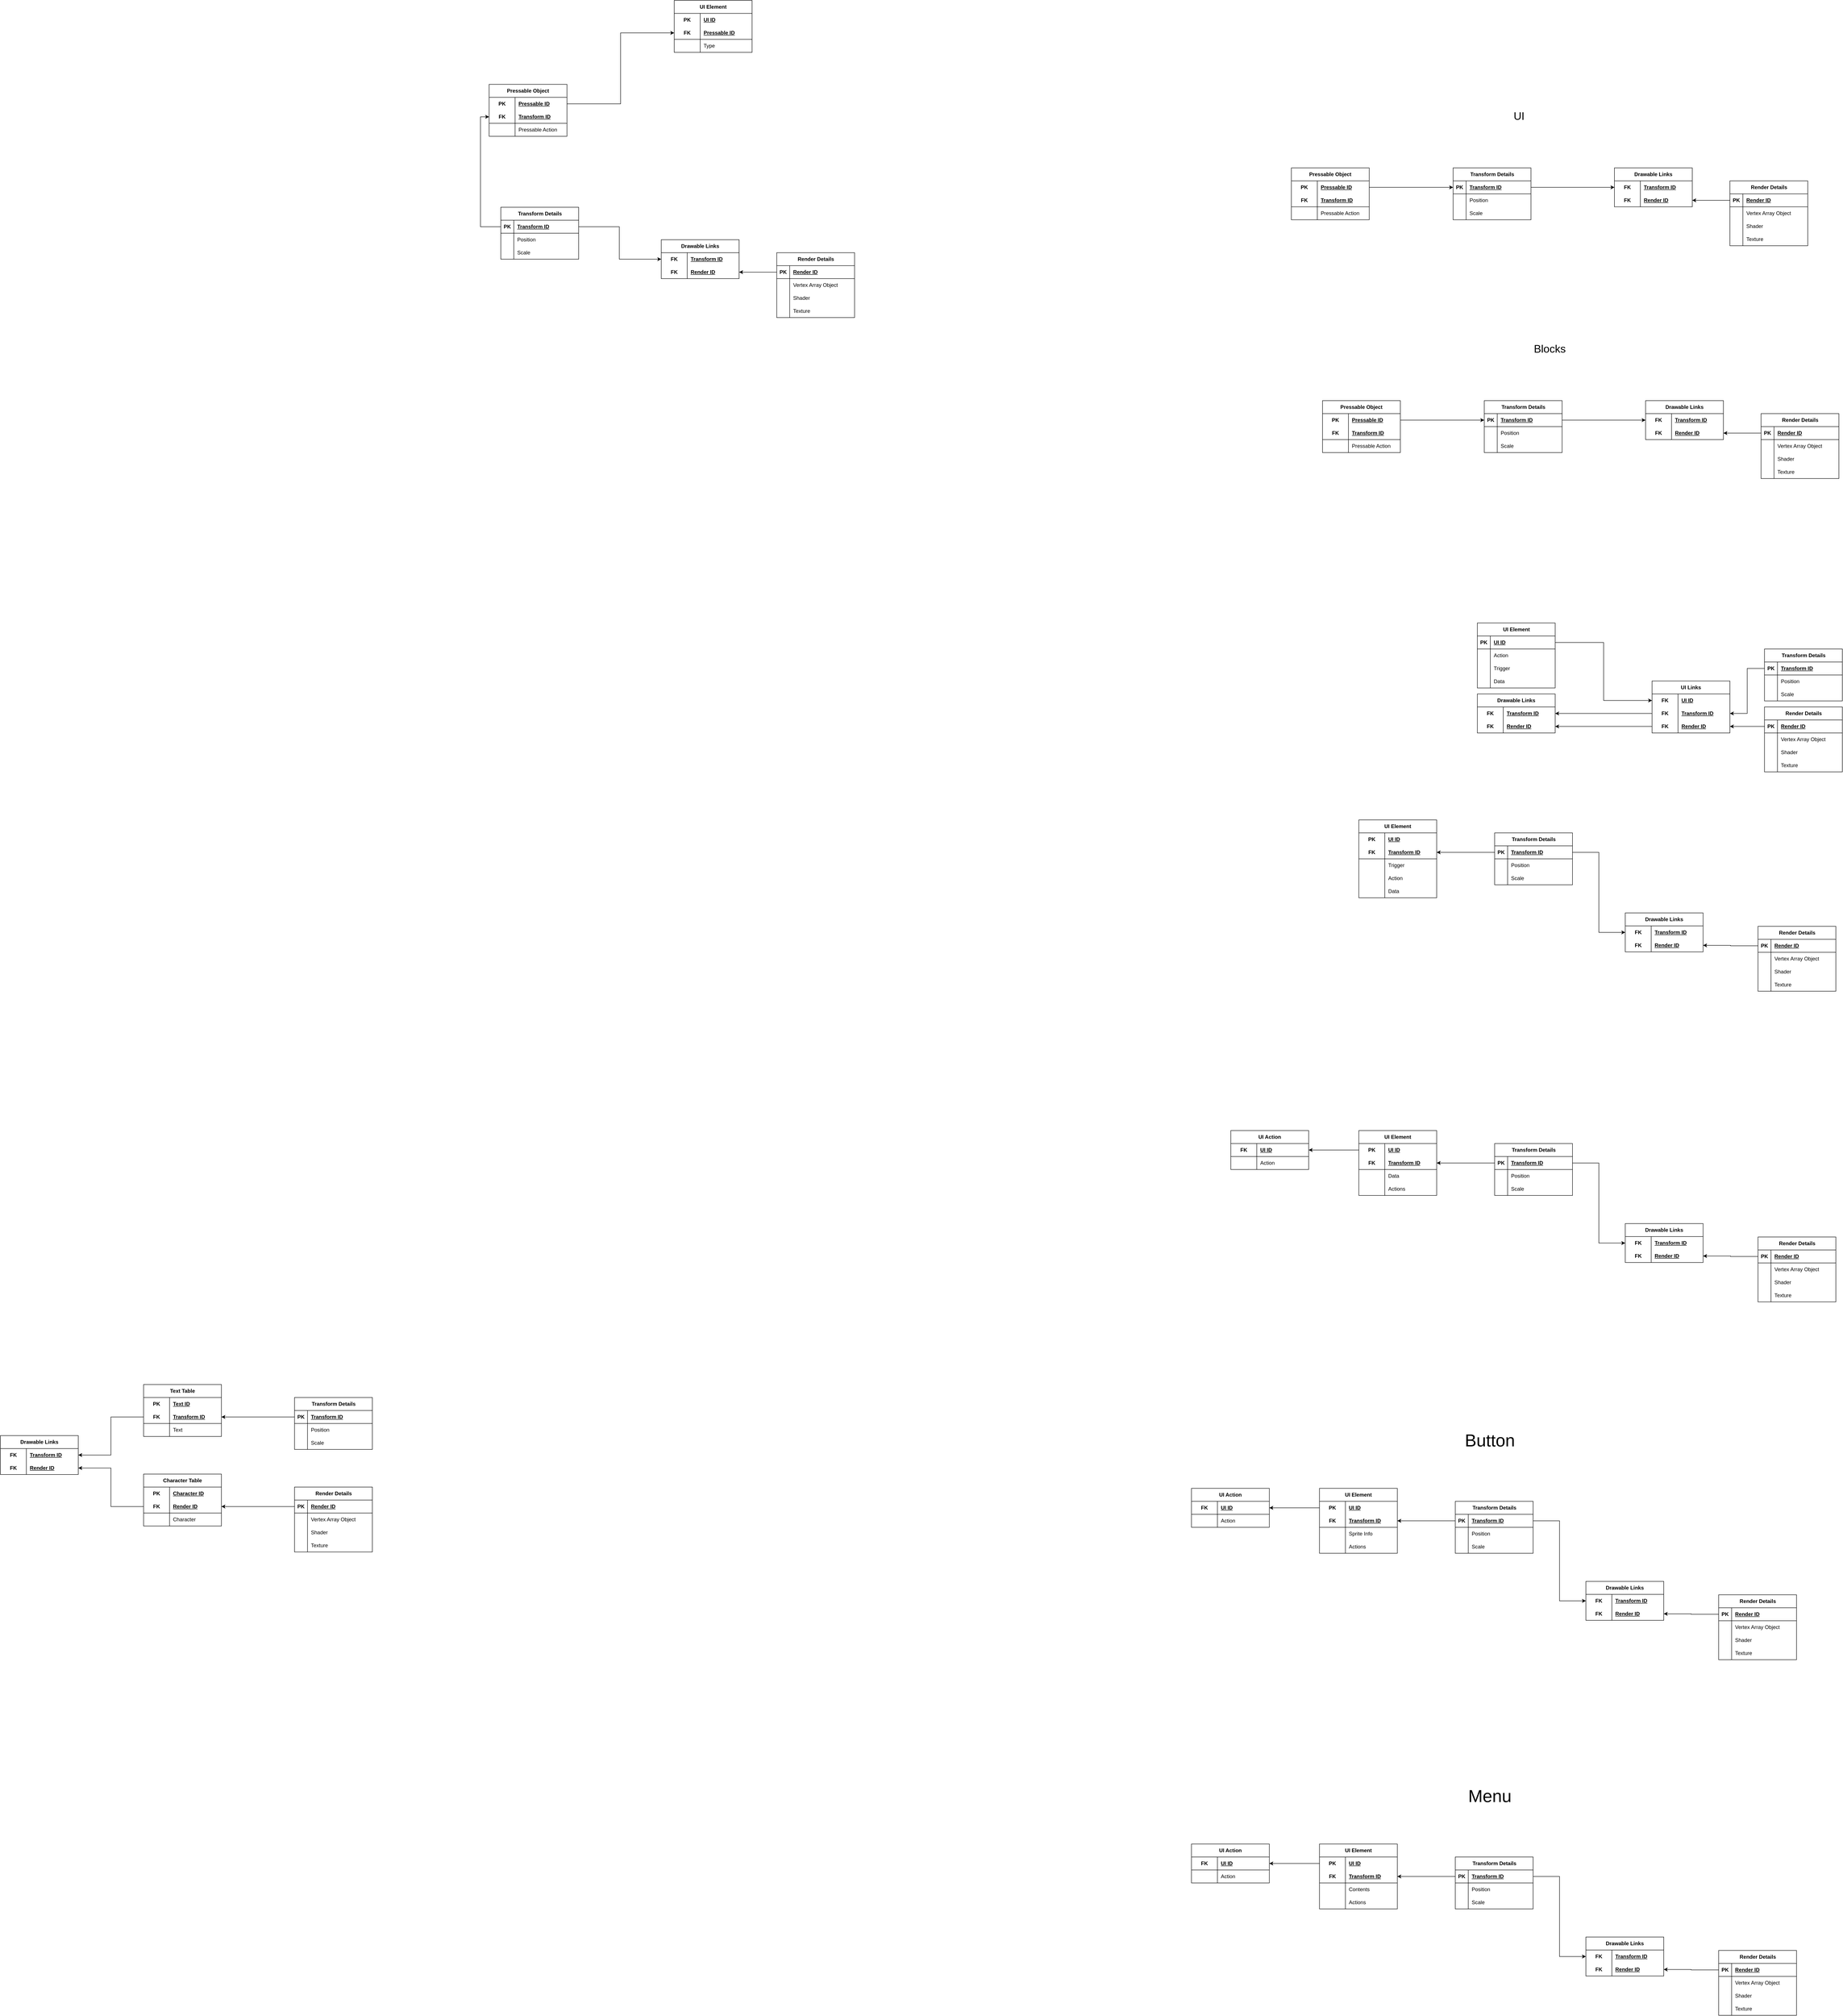 <mxfile version="28.0.7">
  <diagram name="Page-1" id="aY_sdIh2yJ9CgO5uwZNW">
    <mxGraphModel dx="2703" dy="776" grid="0" gridSize="10" guides="1" tooltips="1" connect="1" arrows="1" fold="1" page="0" pageScale="1" pageWidth="827" pageHeight="1169" math="0" shadow="0" adaptiveColors="simple">
      <root>
        <mxCell id="0" />
        <mxCell id="1" parent="0" />
        <mxCell id="q8zF_-ERzpbmDmrPVLhP-14" value="Drawable Links" style="shape=table;startSize=30;container=1;collapsible=1;childLayout=tableLayout;fixedRows=1;rowLines=0;fontStyle=1;align=center;resizeLast=1;html=1;whiteSpace=wrap;" parent="1" vertex="1">
          <mxGeometry x="-363" y="696" width="180" height="90" as="geometry" />
        </mxCell>
        <mxCell id="q8zF_-ERzpbmDmrPVLhP-15" value="" style="shape=tableRow;horizontal=0;startSize=0;swimlaneHead=0;swimlaneBody=0;fillColor=none;collapsible=0;dropTarget=0;points=[[0,0.5],[1,0.5]];portConstraint=eastwest;top=0;left=0;right=0;bottom=0;html=1;" parent="q8zF_-ERzpbmDmrPVLhP-14" vertex="1">
          <mxGeometry y="30" width="180" height="30" as="geometry" />
        </mxCell>
        <mxCell id="q8zF_-ERzpbmDmrPVLhP-16" value="FK" style="shape=partialRectangle;connectable=0;fillColor=none;top=0;left=0;bottom=0;right=0;fontStyle=1;overflow=hidden;html=1;whiteSpace=wrap;" parent="q8zF_-ERzpbmDmrPVLhP-15" vertex="1">
          <mxGeometry width="60" height="30" as="geometry">
            <mxRectangle width="60" height="30" as="alternateBounds" />
          </mxGeometry>
        </mxCell>
        <mxCell id="q8zF_-ERzpbmDmrPVLhP-17" value="Transform ID" style="shape=partialRectangle;connectable=0;fillColor=none;top=0;left=0;bottom=0;right=0;align=left;spacingLeft=6;fontStyle=5;overflow=hidden;html=1;whiteSpace=wrap;" parent="q8zF_-ERzpbmDmrPVLhP-15" vertex="1">
          <mxGeometry x="60" width="120" height="30" as="geometry">
            <mxRectangle width="120" height="30" as="alternateBounds" />
          </mxGeometry>
        </mxCell>
        <mxCell id="q8zF_-ERzpbmDmrPVLhP-18" value="" style="shape=tableRow;horizontal=0;startSize=0;swimlaneHead=0;swimlaneBody=0;fillColor=none;collapsible=0;dropTarget=0;points=[[0,0.5],[1,0.5]];portConstraint=eastwest;top=0;left=0;right=0;bottom=1;html=1;" parent="q8zF_-ERzpbmDmrPVLhP-14" vertex="1">
          <mxGeometry y="60" width="180" height="30" as="geometry" />
        </mxCell>
        <mxCell id="q8zF_-ERzpbmDmrPVLhP-19" value="FK" style="shape=partialRectangle;connectable=0;fillColor=none;top=0;left=0;bottom=0;right=0;fontStyle=1;overflow=hidden;html=1;whiteSpace=wrap;" parent="q8zF_-ERzpbmDmrPVLhP-18" vertex="1">
          <mxGeometry width="60" height="30" as="geometry">
            <mxRectangle width="60" height="30" as="alternateBounds" />
          </mxGeometry>
        </mxCell>
        <mxCell id="q8zF_-ERzpbmDmrPVLhP-20" value="Render ID" style="shape=partialRectangle;connectable=0;fillColor=none;top=0;left=0;bottom=0;right=0;align=left;spacingLeft=6;fontStyle=5;overflow=hidden;html=1;whiteSpace=wrap;" parent="q8zF_-ERzpbmDmrPVLhP-18" vertex="1">
          <mxGeometry x="60" width="120" height="30" as="geometry">
            <mxRectangle width="120" height="30" as="alternateBounds" />
          </mxGeometry>
        </mxCell>
        <mxCell id="q8zF_-ERzpbmDmrPVLhP-40" value="Transform Details" style="shape=table;startSize=30;container=1;collapsible=1;childLayout=tableLayout;fixedRows=1;rowLines=0;fontStyle=1;align=center;resizeLast=1;html=1;" parent="1" vertex="1">
          <mxGeometry x="-734" y="621" width="180" height="120" as="geometry" />
        </mxCell>
        <mxCell id="q8zF_-ERzpbmDmrPVLhP-41" value="" style="shape=tableRow;horizontal=0;startSize=0;swimlaneHead=0;swimlaneBody=0;fillColor=none;collapsible=0;dropTarget=0;points=[[0,0.5],[1,0.5]];portConstraint=eastwest;top=0;left=0;right=0;bottom=1;" parent="q8zF_-ERzpbmDmrPVLhP-40" vertex="1">
          <mxGeometry y="30" width="180" height="30" as="geometry" />
        </mxCell>
        <mxCell id="q8zF_-ERzpbmDmrPVLhP-42" value="PK" style="shape=partialRectangle;connectable=0;fillColor=none;top=0;left=0;bottom=0;right=0;fontStyle=1;overflow=hidden;whiteSpace=wrap;html=1;" parent="q8zF_-ERzpbmDmrPVLhP-41" vertex="1">
          <mxGeometry width="30" height="30" as="geometry">
            <mxRectangle width="30" height="30" as="alternateBounds" />
          </mxGeometry>
        </mxCell>
        <mxCell id="q8zF_-ERzpbmDmrPVLhP-43" value="Transform ID" style="shape=partialRectangle;connectable=0;fillColor=none;top=0;left=0;bottom=0;right=0;align=left;spacingLeft=6;fontStyle=5;overflow=hidden;whiteSpace=wrap;html=1;" parent="q8zF_-ERzpbmDmrPVLhP-41" vertex="1">
          <mxGeometry x="30" width="150" height="30" as="geometry">
            <mxRectangle width="150" height="30" as="alternateBounds" />
          </mxGeometry>
        </mxCell>
        <mxCell id="q8zF_-ERzpbmDmrPVLhP-44" value="" style="shape=tableRow;horizontal=0;startSize=0;swimlaneHead=0;swimlaneBody=0;fillColor=none;collapsible=0;dropTarget=0;points=[[0,0.5],[1,0.5]];portConstraint=eastwest;top=0;left=0;right=0;bottom=0;" parent="q8zF_-ERzpbmDmrPVLhP-40" vertex="1">
          <mxGeometry y="60" width="180" height="30" as="geometry" />
        </mxCell>
        <mxCell id="q8zF_-ERzpbmDmrPVLhP-45" value="" style="shape=partialRectangle;connectable=0;fillColor=none;top=0;left=0;bottom=0;right=0;editable=1;overflow=hidden;whiteSpace=wrap;html=1;" parent="q8zF_-ERzpbmDmrPVLhP-44" vertex="1">
          <mxGeometry width="30" height="30" as="geometry">
            <mxRectangle width="30" height="30" as="alternateBounds" />
          </mxGeometry>
        </mxCell>
        <mxCell id="q8zF_-ERzpbmDmrPVLhP-46" value="Position" style="shape=partialRectangle;connectable=0;fillColor=none;top=0;left=0;bottom=0;right=0;align=left;spacingLeft=6;overflow=hidden;whiteSpace=wrap;html=1;" parent="q8zF_-ERzpbmDmrPVLhP-44" vertex="1">
          <mxGeometry x="30" width="150" height="30" as="geometry">
            <mxRectangle width="150" height="30" as="alternateBounds" />
          </mxGeometry>
        </mxCell>
        <mxCell id="q8zF_-ERzpbmDmrPVLhP-47" value="" style="shape=tableRow;horizontal=0;startSize=0;swimlaneHead=0;swimlaneBody=0;fillColor=none;collapsible=0;dropTarget=0;points=[[0,0.5],[1,0.5]];portConstraint=eastwest;top=0;left=0;right=0;bottom=0;" parent="q8zF_-ERzpbmDmrPVLhP-40" vertex="1">
          <mxGeometry y="90" width="180" height="30" as="geometry" />
        </mxCell>
        <mxCell id="q8zF_-ERzpbmDmrPVLhP-48" value="" style="shape=partialRectangle;connectable=0;fillColor=none;top=0;left=0;bottom=0;right=0;editable=1;overflow=hidden;whiteSpace=wrap;html=1;" parent="q8zF_-ERzpbmDmrPVLhP-47" vertex="1">
          <mxGeometry width="30" height="30" as="geometry">
            <mxRectangle width="30" height="30" as="alternateBounds" />
          </mxGeometry>
        </mxCell>
        <mxCell id="q8zF_-ERzpbmDmrPVLhP-49" value="Scale" style="shape=partialRectangle;connectable=0;fillColor=none;top=0;left=0;bottom=0;right=0;align=left;spacingLeft=6;overflow=hidden;whiteSpace=wrap;html=1;" parent="q8zF_-ERzpbmDmrPVLhP-47" vertex="1">
          <mxGeometry x="30" width="150" height="30" as="geometry">
            <mxRectangle width="150" height="30" as="alternateBounds" />
          </mxGeometry>
        </mxCell>
        <mxCell id="q8zF_-ERzpbmDmrPVLhP-53" value="Render Details" style="shape=table;startSize=30;container=1;collapsible=1;childLayout=tableLayout;fixedRows=1;rowLines=0;fontStyle=1;align=center;resizeLast=1;html=1;" parent="1" vertex="1">
          <mxGeometry x="-96" y="726" width="180" height="150" as="geometry" />
        </mxCell>
        <mxCell id="q8zF_-ERzpbmDmrPVLhP-54" value="" style="shape=tableRow;horizontal=0;startSize=0;swimlaneHead=0;swimlaneBody=0;fillColor=none;collapsible=0;dropTarget=0;points=[[0,0.5],[1,0.5]];portConstraint=eastwest;top=0;left=0;right=0;bottom=1;" parent="q8zF_-ERzpbmDmrPVLhP-53" vertex="1">
          <mxGeometry y="30" width="180" height="30" as="geometry" />
        </mxCell>
        <mxCell id="q8zF_-ERzpbmDmrPVLhP-55" value="PK" style="shape=partialRectangle;connectable=0;fillColor=none;top=0;left=0;bottom=0;right=0;fontStyle=1;overflow=hidden;whiteSpace=wrap;html=1;" parent="q8zF_-ERzpbmDmrPVLhP-54" vertex="1">
          <mxGeometry width="30" height="30" as="geometry">
            <mxRectangle width="30" height="30" as="alternateBounds" />
          </mxGeometry>
        </mxCell>
        <mxCell id="q8zF_-ERzpbmDmrPVLhP-56" value="Render ID" style="shape=partialRectangle;connectable=0;fillColor=none;top=0;left=0;bottom=0;right=0;align=left;spacingLeft=6;fontStyle=5;overflow=hidden;whiteSpace=wrap;html=1;" parent="q8zF_-ERzpbmDmrPVLhP-54" vertex="1">
          <mxGeometry x="30" width="150" height="30" as="geometry">
            <mxRectangle width="150" height="30" as="alternateBounds" />
          </mxGeometry>
        </mxCell>
        <mxCell id="q8zF_-ERzpbmDmrPVLhP-57" value="" style="shape=tableRow;horizontal=0;startSize=0;swimlaneHead=0;swimlaneBody=0;fillColor=none;collapsible=0;dropTarget=0;points=[[0,0.5],[1,0.5]];portConstraint=eastwest;top=0;left=0;right=0;bottom=0;" parent="q8zF_-ERzpbmDmrPVLhP-53" vertex="1">
          <mxGeometry y="60" width="180" height="30" as="geometry" />
        </mxCell>
        <mxCell id="q8zF_-ERzpbmDmrPVLhP-58" value="" style="shape=partialRectangle;connectable=0;fillColor=none;top=0;left=0;bottom=0;right=0;editable=1;overflow=hidden;whiteSpace=wrap;html=1;" parent="q8zF_-ERzpbmDmrPVLhP-57" vertex="1">
          <mxGeometry width="30" height="30" as="geometry">
            <mxRectangle width="30" height="30" as="alternateBounds" />
          </mxGeometry>
        </mxCell>
        <mxCell id="q8zF_-ERzpbmDmrPVLhP-59" value="Vertex Array Object" style="shape=partialRectangle;connectable=0;fillColor=none;top=0;left=0;bottom=0;right=0;align=left;spacingLeft=6;overflow=hidden;whiteSpace=wrap;html=1;" parent="q8zF_-ERzpbmDmrPVLhP-57" vertex="1">
          <mxGeometry x="30" width="150" height="30" as="geometry">
            <mxRectangle width="150" height="30" as="alternateBounds" />
          </mxGeometry>
        </mxCell>
        <mxCell id="q8zF_-ERzpbmDmrPVLhP-60" value="" style="shape=tableRow;horizontal=0;startSize=0;swimlaneHead=0;swimlaneBody=0;fillColor=none;collapsible=0;dropTarget=0;points=[[0,0.5],[1,0.5]];portConstraint=eastwest;top=0;left=0;right=0;bottom=0;" parent="q8zF_-ERzpbmDmrPVLhP-53" vertex="1">
          <mxGeometry y="90" width="180" height="30" as="geometry" />
        </mxCell>
        <mxCell id="q8zF_-ERzpbmDmrPVLhP-61" value="" style="shape=partialRectangle;connectable=0;fillColor=none;top=0;left=0;bottom=0;right=0;editable=1;overflow=hidden;whiteSpace=wrap;html=1;" parent="q8zF_-ERzpbmDmrPVLhP-60" vertex="1">
          <mxGeometry width="30" height="30" as="geometry">
            <mxRectangle width="30" height="30" as="alternateBounds" />
          </mxGeometry>
        </mxCell>
        <mxCell id="q8zF_-ERzpbmDmrPVLhP-62" value="Shader" style="shape=partialRectangle;connectable=0;fillColor=none;top=0;left=0;bottom=0;right=0;align=left;spacingLeft=6;overflow=hidden;whiteSpace=wrap;html=1;" parent="q8zF_-ERzpbmDmrPVLhP-60" vertex="1">
          <mxGeometry x="30" width="150" height="30" as="geometry">
            <mxRectangle width="150" height="30" as="alternateBounds" />
          </mxGeometry>
        </mxCell>
        <mxCell id="q8zF_-ERzpbmDmrPVLhP-63" value="" style="shape=tableRow;horizontal=0;startSize=0;swimlaneHead=0;swimlaneBody=0;fillColor=none;collapsible=0;dropTarget=0;points=[[0,0.5],[1,0.5]];portConstraint=eastwest;top=0;left=0;right=0;bottom=0;" parent="q8zF_-ERzpbmDmrPVLhP-53" vertex="1">
          <mxGeometry y="120" width="180" height="30" as="geometry" />
        </mxCell>
        <mxCell id="q8zF_-ERzpbmDmrPVLhP-64" value="" style="shape=partialRectangle;connectable=0;fillColor=none;top=0;left=0;bottom=0;right=0;editable=1;overflow=hidden;whiteSpace=wrap;html=1;" parent="q8zF_-ERzpbmDmrPVLhP-63" vertex="1">
          <mxGeometry width="30" height="30" as="geometry">
            <mxRectangle width="30" height="30" as="alternateBounds" />
          </mxGeometry>
        </mxCell>
        <mxCell id="q8zF_-ERzpbmDmrPVLhP-65" value="Texture" style="shape=partialRectangle;connectable=0;fillColor=none;top=0;left=0;bottom=0;right=0;align=left;spacingLeft=6;overflow=hidden;whiteSpace=wrap;html=1;" parent="q8zF_-ERzpbmDmrPVLhP-63" vertex="1">
          <mxGeometry x="30" width="150" height="30" as="geometry">
            <mxRectangle width="150" height="30" as="alternateBounds" />
          </mxGeometry>
        </mxCell>
        <mxCell id="q8zF_-ERzpbmDmrPVLhP-66" style="edgeStyle=orthogonalEdgeStyle;rounded=0;orthogonalLoop=1;jettySize=auto;html=1;entryX=1;entryY=0.5;entryDx=0;entryDy=0;" parent="1" source="q8zF_-ERzpbmDmrPVLhP-54" target="q8zF_-ERzpbmDmrPVLhP-18" edge="1">
          <mxGeometry relative="1" as="geometry" />
        </mxCell>
        <mxCell id="q8zF_-ERzpbmDmrPVLhP-67" style="edgeStyle=orthogonalEdgeStyle;rounded=0;orthogonalLoop=1;jettySize=auto;html=1;entryX=0;entryY=0.5;entryDx=0;entryDy=0;" parent="1" source="q8zF_-ERzpbmDmrPVLhP-41" target="q8zF_-ERzpbmDmrPVLhP-15" edge="1">
          <mxGeometry relative="1" as="geometry">
            <Array as="points">
              <mxPoint x="-460" y="666" />
              <mxPoint x="-460" y="741" />
            </Array>
          </mxGeometry>
        </mxCell>
        <mxCell id="q8zF_-ERzpbmDmrPVLhP-83" value="Pressable Object" style="shape=table;startSize=30;container=1;collapsible=1;childLayout=tableLayout;fixedRows=1;rowLines=0;fontStyle=1;align=center;resizeLast=1;html=1;whiteSpace=wrap;" parent="1" vertex="1">
          <mxGeometry x="-761" y="337" width="180" height="120" as="geometry" />
        </mxCell>
        <mxCell id="q8zF_-ERzpbmDmrPVLhP-84" value="" style="shape=tableRow;horizontal=0;startSize=0;swimlaneHead=0;swimlaneBody=0;fillColor=none;collapsible=0;dropTarget=0;points=[[0,0.5],[1,0.5]];portConstraint=eastwest;top=0;left=0;right=0;bottom=0;html=1;" parent="q8zF_-ERzpbmDmrPVLhP-83" vertex="1">
          <mxGeometry y="30" width="180" height="30" as="geometry" />
        </mxCell>
        <mxCell id="q8zF_-ERzpbmDmrPVLhP-85" value="PK" style="shape=partialRectangle;connectable=0;fillColor=none;top=0;left=0;bottom=0;right=0;fontStyle=1;overflow=hidden;html=1;whiteSpace=wrap;" parent="q8zF_-ERzpbmDmrPVLhP-84" vertex="1">
          <mxGeometry width="60" height="30" as="geometry">
            <mxRectangle width="60" height="30" as="alternateBounds" />
          </mxGeometry>
        </mxCell>
        <mxCell id="q8zF_-ERzpbmDmrPVLhP-86" value="Pressable ID" style="shape=partialRectangle;connectable=0;fillColor=none;top=0;left=0;bottom=0;right=0;align=left;spacingLeft=6;fontStyle=5;overflow=hidden;html=1;whiteSpace=wrap;" parent="q8zF_-ERzpbmDmrPVLhP-84" vertex="1">
          <mxGeometry x="60" width="120" height="30" as="geometry">
            <mxRectangle width="120" height="30" as="alternateBounds" />
          </mxGeometry>
        </mxCell>
        <mxCell id="q8zF_-ERzpbmDmrPVLhP-87" value="" style="shape=tableRow;horizontal=0;startSize=0;swimlaneHead=0;swimlaneBody=0;fillColor=none;collapsible=0;dropTarget=0;points=[[0,0.5],[1,0.5]];portConstraint=eastwest;top=0;left=0;right=0;bottom=1;html=1;" parent="q8zF_-ERzpbmDmrPVLhP-83" vertex="1">
          <mxGeometry y="60" width="180" height="30" as="geometry" />
        </mxCell>
        <mxCell id="q8zF_-ERzpbmDmrPVLhP-88" value="FK" style="shape=partialRectangle;connectable=0;fillColor=none;top=0;left=0;bottom=0;right=0;fontStyle=1;overflow=hidden;html=1;whiteSpace=wrap;" parent="q8zF_-ERzpbmDmrPVLhP-87" vertex="1">
          <mxGeometry width="60" height="30" as="geometry">
            <mxRectangle width="60" height="30" as="alternateBounds" />
          </mxGeometry>
        </mxCell>
        <mxCell id="q8zF_-ERzpbmDmrPVLhP-89" value="Transform ID" style="shape=partialRectangle;connectable=0;fillColor=none;top=0;left=0;bottom=0;right=0;align=left;spacingLeft=6;fontStyle=5;overflow=hidden;html=1;whiteSpace=wrap;" parent="q8zF_-ERzpbmDmrPVLhP-87" vertex="1">
          <mxGeometry x="60" width="120" height="30" as="geometry">
            <mxRectangle width="120" height="30" as="alternateBounds" />
          </mxGeometry>
        </mxCell>
        <mxCell id="q8zF_-ERzpbmDmrPVLhP-90" value="" style="shape=tableRow;horizontal=0;startSize=0;swimlaneHead=0;swimlaneBody=0;fillColor=none;collapsible=0;dropTarget=0;points=[[0,0.5],[1,0.5]];portConstraint=eastwest;top=0;left=0;right=0;bottom=0;html=1;" parent="q8zF_-ERzpbmDmrPVLhP-83" vertex="1">
          <mxGeometry y="90" width="180" height="30" as="geometry" />
        </mxCell>
        <mxCell id="q8zF_-ERzpbmDmrPVLhP-91" value="" style="shape=partialRectangle;connectable=0;fillColor=none;top=0;left=0;bottom=0;right=0;editable=1;overflow=hidden;html=1;whiteSpace=wrap;" parent="q8zF_-ERzpbmDmrPVLhP-90" vertex="1">
          <mxGeometry width="60" height="30" as="geometry">
            <mxRectangle width="60" height="30" as="alternateBounds" />
          </mxGeometry>
        </mxCell>
        <mxCell id="q8zF_-ERzpbmDmrPVLhP-92" value="Pressable Action" style="shape=partialRectangle;connectable=0;fillColor=none;top=0;left=0;bottom=0;right=0;align=left;spacingLeft=6;overflow=hidden;html=1;whiteSpace=wrap;" parent="q8zF_-ERzpbmDmrPVLhP-90" vertex="1">
          <mxGeometry x="60" width="120" height="30" as="geometry">
            <mxRectangle width="120" height="30" as="alternateBounds" />
          </mxGeometry>
        </mxCell>
        <mxCell id="q8zF_-ERzpbmDmrPVLhP-96" style="edgeStyle=orthogonalEdgeStyle;rounded=0;orthogonalLoop=1;jettySize=auto;html=1;entryX=0;entryY=0.5;entryDx=0;entryDy=0;" parent="1" source="q8zF_-ERzpbmDmrPVLhP-41" target="q8zF_-ERzpbmDmrPVLhP-87" edge="1">
          <mxGeometry relative="1" as="geometry" />
        </mxCell>
        <mxCell id="VmtGNT8GIb2nCyZ6zcLa-11" value="UI Element" style="shape=table;startSize=30;container=1;collapsible=1;childLayout=tableLayout;fixedRows=1;rowLines=0;fontStyle=1;align=center;resizeLast=1;html=1;whiteSpace=wrap;" parent="1" vertex="1">
          <mxGeometry x="-333" y="143" width="180" height="120" as="geometry" />
        </mxCell>
        <mxCell id="VmtGNT8GIb2nCyZ6zcLa-12" value="" style="shape=tableRow;horizontal=0;startSize=0;swimlaneHead=0;swimlaneBody=0;fillColor=none;collapsible=0;dropTarget=0;points=[[0,0.5],[1,0.5]];portConstraint=eastwest;top=0;left=0;right=0;bottom=0;html=1;" parent="VmtGNT8GIb2nCyZ6zcLa-11" vertex="1">
          <mxGeometry y="30" width="180" height="30" as="geometry" />
        </mxCell>
        <mxCell id="VmtGNT8GIb2nCyZ6zcLa-13" value="PK" style="shape=partialRectangle;connectable=0;fillColor=none;top=0;left=0;bottom=0;right=0;fontStyle=1;overflow=hidden;html=1;whiteSpace=wrap;" parent="VmtGNT8GIb2nCyZ6zcLa-12" vertex="1">
          <mxGeometry width="60" height="30" as="geometry">
            <mxRectangle width="60" height="30" as="alternateBounds" />
          </mxGeometry>
        </mxCell>
        <mxCell id="VmtGNT8GIb2nCyZ6zcLa-14" value="UI ID" style="shape=partialRectangle;connectable=0;fillColor=none;top=0;left=0;bottom=0;right=0;align=left;spacingLeft=6;fontStyle=5;overflow=hidden;html=1;whiteSpace=wrap;" parent="VmtGNT8GIb2nCyZ6zcLa-12" vertex="1">
          <mxGeometry x="60" width="120" height="30" as="geometry">
            <mxRectangle width="120" height="30" as="alternateBounds" />
          </mxGeometry>
        </mxCell>
        <mxCell id="VmtGNT8GIb2nCyZ6zcLa-15" value="" style="shape=tableRow;horizontal=0;startSize=0;swimlaneHead=0;swimlaneBody=0;fillColor=none;collapsible=0;dropTarget=0;points=[[0,0.5],[1,0.5]];portConstraint=eastwest;top=0;left=0;right=0;bottom=1;html=1;" parent="VmtGNT8GIb2nCyZ6zcLa-11" vertex="1">
          <mxGeometry y="60" width="180" height="30" as="geometry" />
        </mxCell>
        <mxCell id="VmtGNT8GIb2nCyZ6zcLa-16" value="FK" style="shape=partialRectangle;connectable=0;fillColor=none;top=0;left=0;bottom=0;right=0;fontStyle=1;overflow=hidden;html=1;whiteSpace=wrap;" parent="VmtGNT8GIb2nCyZ6zcLa-15" vertex="1">
          <mxGeometry width="60" height="30" as="geometry">
            <mxRectangle width="60" height="30" as="alternateBounds" />
          </mxGeometry>
        </mxCell>
        <mxCell id="VmtGNT8GIb2nCyZ6zcLa-17" value="Pressable ID" style="shape=partialRectangle;connectable=0;fillColor=none;top=0;left=0;bottom=0;right=0;align=left;spacingLeft=6;fontStyle=5;overflow=hidden;html=1;whiteSpace=wrap;" parent="VmtGNT8GIb2nCyZ6zcLa-15" vertex="1">
          <mxGeometry x="60" width="120" height="30" as="geometry">
            <mxRectangle width="120" height="30" as="alternateBounds" />
          </mxGeometry>
        </mxCell>
        <mxCell id="VmtGNT8GIb2nCyZ6zcLa-18" value="" style="shape=tableRow;horizontal=0;startSize=0;swimlaneHead=0;swimlaneBody=0;fillColor=none;collapsible=0;dropTarget=0;points=[[0,0.5],[1,0.5]];portConstraint=eastwest;top=0;left=0;right=0;bottom=0;html=1;" parent="VmtGNT8GIb2nCyZ6zcLa-11" vertex="1">
          <mxGeometry y="90" width="180" height="30" as="geometry" />
        </mxCell>
        <mxCell id="VmtGNT8GIb2nCyZ6zcLa-19" value="" style="shape=partialRectangle;connectable=0;fillColor=none;top=0;left=0;bottom=0;right=0;editable=1;overflow=hidden;html=1;whiteSpace=wrap;" parent="VmtGNT8GIb2nCyZ6zcLa-18" vertex="1">
          <mxGeometry width="60" height="30" as="geometry">
            <mxRectangle width="60" height="30" as="alternateBounds" />
          </mxGeometry>
        </mxCell>
        <mxCell id="VmtGNT8GIb2nCyZ6zcLa-20" value="Type" style="shape=partialRectangle;connectable=0;fillColor=none;top=0;left=0;bottom=0;right=0;align=left;spacingLeft=6;overflow=hidden;html=1;whiteSpace=wrap;" parent="VmtGNT8GIb2nCyZ6zcLa-18" vertex="1">
          <mxGeometry x="60" width="120" height="30" as="geometry">
            <mxRectangle width="120" height="30" as="alternateBounds" />
          </mxGeometry>
        </mxCell>
        <mxCell id="VmtGNT8GIb2nCyZ6zcLa-24" style="edgeStyle=orthogonalEdgeStyle;rounded=0;orthogonalLoop=1;jettySize=auto;html=1;" parent="1" source="q8zF_-ERzpbmDmrPVLhP-84" target="VmtGNT8GIb2nCyZ6zcLa-15" edge="1">
          <mxGeometry relative="1" as="geometry" />
        </mxCell>
        <mxCell id="VmtGNT8GIb2nCyZ6zcLa-25" value="Drawable Links" style="shape=table;startSize=30;container=1;collapsible=1;childLayout=tableLayout;fixedRows=1;rowLines=0;fontStyle=1;align=center;resizeLast=1;html=1;whiteSpace=wrap;" parent="1" vertex="1">
          <mxGeometry x="1913" y="1068" width="180" height="90" as="geometry" />
        </mxCell>
        <mxCell id="VmtGNT8GIb2nCyZ6zcLa-26" value="" style="shape=tableRow;horizontal=0;startSize=0;swimlaneHead=0;swimlaneBody=0;fillColor=none;collapsible=0;dropTarget=0;points=[[0,0.5],[1,0.5]];portConstraint=eastwest;top=0;left=0;right=0;bottom=0;html=1;" parent="VmtGNT8GIb2nCyZ6zcLa-25" vertex="1">
          <mxGeometry y="30" width="180" height="30" as="geometry" />
        </mxCell>
        <mxCell id="VmtGNT8GIb2nCyZ6zcLa-27" value="FK" style="shape=partialRectangle;connectable=0;fillColor=none;top=0;left=0;bottom=0;right=0;fontStyle=1;overflow=hidden;html=1;whiteSpace=wrap;" parent="VmtGNT8GIb2nCyZ6zcLa-26" vertex="1">
          <mxGeometry width="60" height="30" as="geometry">
            <mxRectangle width="60" height="30" as="alternateBounds" />
          </mxGeometry>
        </mxCell>
        <mxCell id="VmtGNT8GIb2nCyZ6zcLa-28" value="Transform ID" style="shape=partialRectangle;connectable=0;fillColor=none;top=0;left=0;bottom=0;right=0;align=left;spacingLeft=6;fontStyle=5;overflow=hidden;html=1;whiteSpace=wrap;" parent="VmtGNT8GIb2nCyZ6zcLa-26" vertex="1">
          <mxGeometry x="60" width="120" height="30" as="geometry">
            <mxRectangle width="120" height="30" as="alternateBounds" />
          </mxGeometry>
        </mxCell>
        <mxCell id="VmtGNT8GIb2nCyZ6zcLa-29" value="" style="shape=tableRow;horizontal=0;startSize=0;swimlaneHead=0;swimlaneBody=0;fillColor=none;collapsible=0;dropTarget=0;points=[[0,0.5],[1,0.5]];portConstraint=eastwest;top=0;left=0;right=0;bottom=1;html=1;" parent="VmtGNT8GIb2nCyZ6zcLa-25" vertex="1">
          <mxGeometry y="60" width="180" height="30" as="geometry" />
        </mxCell>
        <mxCell id="VmtGNT8GIb2nCyZ6zcLa-30" value="FK" style="shape=partialRectangle;connectable=0;fillColor=none;top=0;left=0;bottom=0;right=0;fontStyle=1;overflow=hidden;html=1;whiteSpace=wrap;" parent="VmtGNT8GIb2nCyZ6zcLa-29" vertex="1">
          <mxGeometry width="60" height="30" as="geometry">
            <mxRectangle width="60" height="30" as="alternateBounds" />
          </mxGeometry>
        </mxCell>
        <mxCell id="VmtGNT8GIb2nCyZ6zcLa-31" value="Render ID" style="shape=partialRectangle;connectable=0;fillColor=none;top=0;left=0;bottom=0;right=0;align=left;spacingLeft=6;fontStyle=5;overflow=hidden;html=1;whiteSpace=wrap;" parent="VmtGNT8GIb2nCyZ6zcLa-29" vertex="1">
          <mxGeometry x="60" width="120" height="30" as="geometry">
            <mxRectangle width="120" height="30" as="alternateBounds" />
          </mxGeometry>
        </mxCell>
        <mxCell id="VmtGNT8GIb2nCyZ6zcLa-32" value="Transform Details" style="shape=table;startSize=30;container=1;collapsible=1;childLayout=tableLayout;fixedRows=1;rowLines=0;fontStyle=1;align=center;resizeLast=1;html=1;" parent="1" vertex="1">
          <mxGeometry x="1540" y="1068" width="180" height="120" as="geometry" />
        </mxCell>
        <mxCell id="VmtGNT8GIb2nCyZ6zcLa-33" value="" style="shape=tableRow;horizontal=0;startSize=0;swimlaneHead=0;swimlaneBody=0;fillColor=none;collapsible=0;dropTarget=0;points=[[0,0.5],[1,0.5]];portConstraint=eastwest;top=0;left=0;right=0;bottom=1;" parent="VmtGNT8GIb2nCyZ6zcLa-32" vertex="1">
          <mxGeometry y="30" width="180" height="30" as="geometry" />
        </mxCell>
        <mxCell id="VmtGNT8GIb2nCyZ6zcLa-34" value="PK" style="shape=partialRectangle;connectable=0;fillColor=none;top=0;left=0;bottom=0;right=0;fontStyle=1;overflow=hidden;whiteSpace=wrap;html=1;" parent="VmtGNT8GIb2nCyZ6zcLa-33" vertex="1">
          <mxGeometry width="30" height="30" as="geometry">
            <mxRectangle width="30" height="30" as="alternateBounds" />
          </mxGeometry>
        </mxCell>
        <mxCell id="VmtGNT8GIb2nCyZ6zcLa-35" value="Transform ID" style="shape=partialRectangle;connectable=0;fillColor=none;top=0;left=0;bottom=0;right=0;align=left;spacingLeft=6;fontStyle=5;overflow=hidden;whiteSpace=wrap;html=1;" parent="VmtGNT8GIb2nCyZ6zcLa-33" vertex="1">
          <mxGeometry x="30" width="150" height="30" as="geometry">
            <mxRectangle width="150" height="30" as="alternateBounds" />
          </mxGeometry>
        </mxCell>
        <mxCell id="VmtGNT8GIb2nCyZ6zcLa-36" value="" style="shape=tableRow;horizontal=0;startSize=0;swimlaneHead=0;swimlaneBody=0;fillColor=none;collapsible=0;dropTarget=0;points=[[0,0.5],[1,0.5]];portConstraint=eastwest;top=0;left=0;right=0;bottom=0;" parent="VmtGNT8GIb2nCyZ6zcLa-32" vertex="1">
          <mxGeometry y="60" width="180" height="30" as="geometry" />
        </mxCell>
        <mxCell id="VmtGNT8GIb2nCyZ6zcLa-37" value="" style="shape=partialRectangle;connectable=0;fillColor=none;top=0;left=0;bottom=0;right=0;editable=1;overflow=hidden;whiteSpace=wrap;html=1;" parent="VmtGNT8GIb2nCyZ6zcLa-36" vertex="1">
          <mxGeometry width="30" height="30" as="geometry">
            <mxRectangle width="30" height="30" as="alternateBounds" />
          </mxGeometry>
        </mxCell>
        <mxCell id="VmtGNT8GIb2nCyZ6zcLa-38" value="Position" style="shape=partialRectangle;connectable=0;fillColor=none;top=0;left=0;bottom=0;right=0;align=left;spacingLeft=6;overflow=hidden;whiteSpace=wrap;html=1;" parent="VmtGNT8GIb2nCyZ6zcLa-36" vertex="1">
          <mxGeometry x="30" width="150" height="30" as="geometry">
            <mxRectangle width="150" height="30" as="alternateBounds" />
          </mxGeometry>
        </mxCell>
        <mxCell id="VmtGNT8GIb2nCyZ6zcLa-39" value="" style="shape=tableRow;horizontal=0;startSize=0;swimlaneHead=0;swimlaneBody=0;fillColor=none;collapsible=0;dropTarget=0;points=[[0,0.5],[1,0.5]];portConstraint=eastwest;top=0;left=0;right=0;bottom=0;" parent="VmtGNT8GIb2nCyZ6zcLa-32" vertex="1">
          <mxGeometry y="90" width="180" height="30" as="geometry" />
        </mxCell>
        <mxCell id="VmtGNT8GIb2nCyZ6zcLa-40" value="" style="shape=partialRectangle;connectable=0;fillColor=none;top=0;left=0;bottom=0;right=0;editable=1;overflow=hidden;whiteSpace=wrap;html=1;" parent="VmtGNT8GIb2nCyZ6zcLa-39" vertex="1">
          <mxGeometry width="30" height="30" as="geometry">
            <mxRectangle width="30" height="30" as="alternateBounds" />
          </mxGeometry>
        </mxCell>
        <mxCell id="VmtGNT8GIb2nCyZ6zcLa-41" value="Scale" style="shape=partialRectangle;connectable=0;fillColor=none;top=0;left=0;bottom=0;right=0;align=left;spacingLeft=6;overflow=hidden;whiteSpace=wrap;html=1;" parent="VmtGNT8GIb2nCyZ6zcLa-39" vertex="1">
          <mxGeometry x="30" width="150" height="30" as="geometry">
            <mxRectangle width="150" height="30" as="alternateBounds" />
          </mxGeometry>
        </mxCell>
        <mxCell id="VmtGNT8GIb2nCyZ6zcLa-42" value="Render Details" style="shape=table;startSize=30;container=1;collapsible=1;childLayout=tableLayout;fixedRows=1;rowLines=0;fontStyle=1;align=center;resizeLast=1;html=1;" parent="1" vertex="1">
          <mxGeometry x="2180" y="1098" width="180" height="150" as="geometry" />
        </mxCell>
        <mxCell id="VmtGNT8GIb2nCyZ6zcLa-43" value="" style="shape=tableRow;horizontal=0;startSize=0;swimlaneHead=0;swimlaneBody=0;fillColor=none;collapsible=0;dropTarget=0;points=[[0,0.5],[1,0.5]];portConstraint=eastwest;top=0;left=0;right=0;bottom=1;" parent="VmtGNT8GIb2nCyZ6zcLa-42" vertex="1">
          <mxGeometry y="30" width="180" height="30" as="geometry" />
        </mxCell>
        <mxCell id="VmtGNT8GIb2nCyZ6zcLa-44" value="PK" style="shape=partialRectangle;connectable=0;fillColor=none;top=0;left=0;bottom=0;right=0;fontStyle=1;overflow=hidden;whiteSpace=wrap;html=1;" parent="VmtGNT8GIb2nCyZ6zcLa-43" vertex="1">
          <mxGeometry width="30" height="30" as="geometry">
            <mxRectangle width="30" height="30" as="alternateBounds" />
          </mxGeometry>
        </mxCell>
        <mxCell id="VmtGNT8GIb2nCyZ6zcLa-45" value="Render ID" style="shape=partialRectangle;connectable=0;fillColor=none;top=0;left=0;bottom=0;right=0;align=left;spacingLeft=6;fontStyle=5;overflow=hidden;whiteSpace=wrap;html=1;" parent="VmtGNT8GIb2nCyZ6zcLa-43" vertex="1">
          <mxGeometry x="30" width="150" height="30" as="geometry">
            <mxRectangle width="150" height="30" as="alternateBounds" />
          </mxGeometry>
        </mxCell>
        <mxCell id="VmtGNT8GIb2nCyZ6zcLa-46" value="" style="shape=tableRow;horizontal=0;startSize=0;swimlaneHead=0;swimlaneBody=0;fillColor=none;collapsible=0;dropTarget=0;points=[[0,0.5],[1,0.5]];portConstraint=eastwest;top=0;left=0;right=0;bottom=0;" parent="VmtGNT8GIb2nCyZ6zcLa-42" vertex="1">
          <mxGeometry y="60" width="180" height="30" as="geometry" />
        </mxCell>
        <mxCell id="VmtGNT8GIb2nCyZ6zcLa-47" value="" style="shape=partialRectangle;connectable=0;fillColor=none;top=0;left=0;bottom=0;right=0;editable=1;overflow=hidden;whiteSpace=wrap;html=1;" parent="VmtGNT8GIb2nCyZ6zcLa-46" vertex="1">
          <mxGeometry width="30" height="30" as="geometry">
            <mxRectangle width="30" height="30" as="alternateBounds" />
          </mxGeometry>
        </mxCell>
        <mxCell id="VmtGNT8GIb2nCyZ6zcLa-48" value="Vertex Array Object" style="shape=partialRectangle;connectable=0;fillColor=none;top=0;left=0;bottom=0;right=0;align=left;spacingLeft=6;overflow=hidden;whiteSpace=wrap;html=1;" parent="VmtGNT8GIb2nCyZ6zcLa-46" vertex="1">
          <mxGeometry x="30" width="150" height="30" as="geometry">
            <mxRectangle width="150" height="30" as="alternateBounds" />
          </mxGeometry>
        </mxCell>
        <mxCell id="VmtGNT8GIb2nCyZ6zcLa-49" value="" style="shape=tableRow;horizontal=0;startSize=0;swimlaneHead=0;swimlaneBody=0;fillColor=none;collapsible=0;dropTarget=0;points=[[0,0.5],[1,0.5]];portConstraint=eastwest;top=0;left=0;right=0;bottom=0;" parent="VmtGNT8GIb2nCyZ6zcLa-42" vertex="1">
          <mxGeometry y="90" width="180" height="30" as="geometry" />
        </mxCell>
        <mxCell id="VmtGNT8GIb2nCyZ6zcLa-50" value="" style="shape=partialRectangle;connectable=0;fillColor=none;top=0;left=0;bottom=0;right=0;editable=1;overflow=hidden;whiteSpace=wrap;html=1;" parent="VmtGNT8GIb2nCyZ6zcLa-49" vertex="1">
          <mxGeometry width="30" height="30" as="geometry">
            <mxRectangle width="30" height="30" as="alternateBounds" />
          </mxGeometry>
        </mxCell>
        <mxCell id="VmtGNT8GIb2nCyZ6zcLa-51" value="Shader" style="shape=partialRectangle;connectable=0;fillColor=none;top=0;left=0;bottom=0;right=0;align=left;spacingLeft=6;overflow=hidden;whiteSpace=wrap;html=1;" parent="VmtGNT8GIb2nCyZ6zcLa-49" vertex="1">
          <mxGeometry x="30" width="150" height="30" as="geometry">
            <mxRectangle width="150" height="30" as="alternateBounds" />
          </mxGeometry>
        </mxCell>
        <mxCell id="VmtGNT8GIb2nCyZ6zcLa-52" value="" style="shape=tableRow;horizontal=0;startSize=0;swimlaneHead=0;swimlaneBody=0;fillColor=none;collapsible=0;dropTarget=0;points=[[0,0.5],[1,0.5]];portConstraint=eastwest;top=0;left=0;right=0;bottom=0;" parent="VmtGNT8GIb2nCyZ6zcLa-42" vertex="1">
          <mxGeometry y="120" width="180" height="30" as="geometry" />
        </mxCell>
        <mxCell id="VmtGNT8GIb2nCyZ6zcLa-53" value="" style="shape=partialRectangle;connectable=0;fillColor=none;top=0;left=0;bottom=0;right=0;editable=1;overflow=hidden;whiteSpace=wrap;html=1;" parent="VmtGNT8GIb2nCyZ6zcLa-52" vertex="1">
          <mxGeometry width="30" height="30" as="geometry">
            <mxRectangle width="30" height="30" as="alternateBounds" />
          </mxGeometry>
        </mxCell>
        <mxCell id="VmtGNT8GIb2nCyZ6zcLa-54" value="Texture" style="shape=partialRectangle;connectable=0;fillColor=none;top=0;left=0;bottom=0;right=0;align=left;spacingLeft=6;overflow=hidden;whiteSpace=wrap;html=1;" parent="VmtGNT8GIb2nCyZ6zcLa-52" vertex="1">
          <mxGeometry x="30" width="150" height="30" as="geometry">
            <mxRectangle width="150" height="30" as="alternateBounds" />
          </mxGeometry>
        </mxCell>
        <mxCell id="VmtGNT8GIb2nCyZ6zcLa-55" style="edgeStyle=orthogonalEdgeStyle;rounded=0;orthogonalLoop=1;jettySize=auto;html=1;entryX=1;entryY=0.5;entryDx=0;entryDy=0;" parent="1" source="VmtGNT8GIb2nCyZ6zcLa-43" target="VmtGNT8GIb2nCyZ6zcLa-29" edge="1">
          <mxGeometry relative="1" as="geometry" />
        </mxCell>
        <mxCell id="VmtGNT8GIb2nCyZ6zcLa-57" value="Pressable Object" style="shape=table;startSize=30;container=1;collapsible=1;childLayout=tableLayout;fixedRows=1;rowLines=0;fontStyle=1;align=center;resizeLast=1;html=1;whiteSpace=wrap;" parent="1" vertex="1">
          <mxGeometry x="1166" y="1068" width="180" height="120" as="geometry" />
        </mxCell>
        <mxCell id="VmtGNT8GIb2nCyZ6zcLa-58" value="" style="shape=tableRow;horizontal=0;startSize=0;swimlaneHead=0;swimlaneBody=0;fillColor=none;collapsible=0;dropTarget=0;points=[[0,0.5],[1,0.5]];portConstraint=eastwest;top=0;left=0;right=0;bottom=0;html=1;" parent="VmtGNT8GIb2nCyZ6zcLa-57" vertex="1">
          <mxGeometry y="30" width="180" height="30" as="geometry" />
        </mxCell>
        <mxCell id="VmtGNT8GIb2nCyZ6zcLa-59" value="PK" style="shape=partialRectangle;connectable=0;fillColor=none;top=0;left=0;bottom=0;right=0;fontStyle=1;overflow=hidden;html=1;whiteSpace=wrap;" parent="VmtGNT8GIb2nCyZ6zcLa-58" vertex="1">
          <mxGeometry width="60" height="30" as="geometry">
            <mxRectangle width="60" height="30" as="alternateBounds" />
          </mxGeometry>
        </mxCell>
        <mxCell id="VmtGNT8GIb2nCyZ6zcLa-60" value="Pressable ID" style="shape=partialRectangle;connectable=0;fillColor=none;top=0;left=0;bottom=0;right=0;align=left;spacingLeft=6;fontStyle=5;overflow=hidden;html=1;whiteSpace=wrap;" parent="VmtGNT8GIb2nCyZ6zcLa-58" vertex="1">
          <mxGeometry x="60" width="120" height="30" as="geometry">
            <mxRectangle width="120" height="30" as="alternateBounds" />
          </mxGeometry>
        </mxCell>
        <mxCell id="VmtGNT8GIb2nCyZ6zcLa-61" value="" style="shape=tableRow;horizontal=0;startSize=0;swimlaneHead=0;swimlaneBody=0;fillColor=none;collapsible=0;dropTarget=0;points=[[0,0.5],[1,0.5]];portConstraint=eastwest;top=0;left=0;right=0;bottom=1;html=1;" parent="VmtGNT8GIb2nCyZ6zcLa-57" vertex="1">
          <mxGeometry y="60" width="180" height="30" as="geometry" />
        </mxCell>
        <mxCell id="VmtGNT8GIb2nCyZ6zcLa-62" value="FK" style="shape=partialRectangle;connectable=0;fillColor=none;top=0;left=0;bottom=0;right=0;fontStyle=1;overflow=hidden;html=1;whiteSpace=wrap;" parent="VmtGNT8GIb2nCyZ6zcLa-61" vertex="1">
          <mxGeometry width="60" height="30" as="geometry">
            <mxRectangle width="60" height="30" as="alternateBounds" />
          </mxGeometry>
        </mxCell>
        <mxCell id="VmtGNT8GIb2nCyZ6zcLa-63" value="Transform ID" style="shape=partialRectangle;connectable=0;fillColor=none;top=0;left=0;bottom=0;right=0;align=left;spacingLeft=6;fontStyle=5;overflow=hidden;html=1;whiteSpace=wrap;" parent="VmtGNT8GIb2nCyZ6zcLa-61" vertex="1">
          <mxGeometry x="60" width="120" height="30" as="geometry">
            <mxRectangle width="120" height="30" as="alternateBounds" />
          </mxGeometry>
        </mxCell>
        <mxCell id="VmtGNT8GIb2nCyZ6zcLa-64" value="" style="shape=tableRow;horizontal=0;startSize=0;swimlaneHead=0;swimlaneBody=0;fillColor=none;collapsible=0;dropTarget=0;points=[[0,0.5],[1,0.5]];portConstraint=eastwest;top=0;left=0;right=0;bottom=0;html=1;" parent="VmtGNT8GIb2nCyZ6zcLa-57" vertex="1">
          <mxGeometry y="90" width="180" height="30" as="geometry" />
        </mxCell>
        <mxCell id="VmtGNT8GIb2nCyZ6zcLa-65" value="" style="shape=partialRectangle;connectable=0;fillColor=none;top=0;left=0;bottom=0;right=0;editable=1;overflow=hidden;html=1;whiteSpace=wrap;" parent="VmtGNT8GIb2nCyZ6zcLa-64" vertex="1">
          <mxGeometry width="60" height="30" as="geometry">
            <mxRectangle width="60" height="30" as="alternateBounds" />
          </mxGeometry>
        </mxCell>
        <mxCell id="VmtGNT8GIb2nCyZ6zcLa-66" value="Pressable Action" style="shape=partialRectangle;connectable=0;fillColor=none;top=0;left=0;bottom=0;right=0;align=left;spacingLeft=6;overflow=hidden;html=1;whiteSpace=wrap;" parent="VmtGNT8GIb2nCyZ6zcLa-64" vertex="1">
          <mxGeometry x="60" width="120" height="30" as="geometry">
            <mxRectangle width="120" height="30" as="alternateBounds" />
          </mxGeometry>
        </mxCell>
        <mxCell id="VmtGNT8GIb2nCyZ6zcLa-79" style="edgeStyle=orthogonalEdgeStyle;rounded=0;orthogonalLoop=1;jettySize=auto;html=1;entryX=0;entryY=0.5;entryDx=0;entryDy=0;" parent="1" source="VmtGNT8GIb2nCyZ6zcLa-33" target="VmtGNT8GIb2nCyZ6zcLa-26" edge="1">
          <mxGeometry relative="1" as="geometry" />
        </mxCell>
        <mxCell id="VmtGNT8GIb2nCyZ6zcLa-92" style="edgeStyle=orthogonalEdgeStyle;rounded=0;orthogonalLoop=1;jettySize=auto;html=1;entryX=0;entryY=0.5;entryDx=0;entryDy=0;" parent="1" source="VmtGNT8GIb2nCyZ6zcLa-58" target="VmtGNT8GIb2nCyZ6zcLa-33" edge="1">
          <mxGeometry relative="1" as="geometry" />
        </mxCell>
        <mxCell id="VmtGNT8GIb2nCyZ6zcLa-93" value="Blocks" style="text;html=1;align=center;verticalAlign=middle;resizable=0;points=[];autosize=1;strokeColor=none;fillColor=none;fontSize=25;" parent="1" vertex="1">
          <mxGeometry x="1645" y="926" width="92" height="42" as="geometry" />
        </mxCell>
        <mxCell id="VmtGNT8GIb2nCyZ6zcLa-137" value="Drawable Links" style="shape=table;startSize=30;container=1;collapsible=1;childLayout=tableLayout;fixedRows=1;rowLines=0;fontStyle=1;align=center;resizeLast=1;html=1;whiteSpace=wrap;" parent="1" vertex="1">
          <mxGeometry x="1841" y="530" width="180" height="90" as="geometry" />
        </mxCell>
        <mxCell id="VmtGNT8GIb2nCyZ6zcLa-138" value="" style="shape=tableRow;horizontal=0;startSize=0;swimlaneHead=0;swimlaneBody=0;fillColor=none;collapsible=0;dropTarget=0;points=[[0,0.5],[1,0.5]];portConstraint=eastwest;top=0;left=0;right=0;bottom=0;html=1;" parent="VmtGNT8GIb2nCyZ6zcLa-137" vertex="1">
          <mxGeometry y="30" width="180" height="30" as="geometry" />
        </mxCell>
        <mxCell id="VmtGNT8GIb2nCyZ6zcLa-139" value="FK" style="shape=partialRectangle;connectable=0;fillColor=none;top=0;left=0;bottom=0;right=0;fontStyle=1;overflow=hidden;html=1;whiteSpace=wrap;" parent="VmtGNT8GIb2nCyZ6zcLa-138" vertex="1">
          <mxGeometry width="60" height="30" as="geometry">
            <mxRectangle width="60" height="30" as="alternateBounds" />
          </mxGeometry>
        </mxCell>
        <mxCell id="VmtGNT8GIb2nCyZ6zcLa-140" value="Transform ID" style="shape=partialRectangle;connectable=0;fillColor=none;top=0;left=0;bottom=0;right=0;align=left;spacingLeft=6;fontStyle=5;overflow=hidden;html=1;whiteSpace=wrap;" parent="VmtGNT8GIb2nCyZ6zcLa-138" vertex="1">
          <mxGeometry x="60" width="120" height="30" as="geometry">
            <mxRectangle width="120" height="30" as="alternateBounds" />
          </mxGeometry>
        </mxCell>
        <mxCell id="VmtGNT8GIb2nCyZ6zcLa-141" value="" style="shape=tableRow;horizontal=0;startSize=0;swimlaneHead=0;swimlaneBody=0;fillColor=none;collapsible=0;dropTarget=0;points=[[0,0.5],[1,0.5]];portConstraint=eastwest;top=0;left=0;right=0;bottom=1;html=1;" parent="VmtGNT8GIb2nCyZ6zcLa-137" vertex="1">
          <mxGeometry y="60" width="180" height="30" as="geometry" />
        </mxCell>
        <mxCell id="VmtGNT8GIb2nCyZ6zcLa-142" value="FK" style="shape=partialRectangle;connectable=0;fillColor=none;top=0;left=0;bottom=0;right=0;fontStyle=1;overflow=hidden;html=1;whiteSpace=wrap;" parent="VmtGNT8GIb2nCyZ6zcLa-141" vertex="1">
          <mxGeometry width="60" height="30" as="geometry">
            <mxRectangle width="60" height="30" as="alternateBounds" />
          </mxGeometry>
        </mxCell>
        <mxCell id="VmtGNT8GIb2nCyZ6zcLa-143" value="Render ID" style="shape=partialRectangle;connectable=0;fillColor=none;top=0;left=0;bottom=0;right=0;align=left;spacingLeft=6;fontStyle=5;overflow=hidden;html=1;whiteSpace=wrap;" parent="VmtGNT8GIb2nCyZ6zcLa-141" vertex="1">
          <mxGeometry x="60" width="120" height="30" as="geometry">
            <mxRectangle width="120" height="30" as="alternateBounds" />
          </mxGeometry>
        </mxCell>
        <mxCell id="VmtGNT8GIb2nCyZ6zcLa-144" value="Transform Details" style="shape=table;startSize=30;container=1;collapsible=1;childLayout=tableLayout;fixedRows=1;rowLines=0;fontStyle=1;align=center;resizeLast=1;html=1;" parent="1" vertex="1">
          <mxGeometry x="1468" y="530" width="180" height="120" as="geometry" />
        </mxCell>
        <mxCell id="VmtGNT8GIb2nCyZ6zcLa-145" value="" style="shape=tableRow;horizontal=0;startSize=0;swimlaneHead=0;swimlaneBody=0;fillColor=none;collapsible=0;dropTarget=0;points=[[0,0.5],[1,0.5]];portConstraint=eastwest;top=0;left=0;right=0;bottom=1;" parent="VmtGNT8GIb2nCyZ6zcLa-144" vertex="1">
          <mxGeometry y="30" width="180" height="30" as="geometry" />
        </mxCell>
        <mxCell id="VmtGNT8GIb2nCyZ6zcLa-146" value="PK" style="shape=partialRectangle;connectable=0;fillColor=none;top=0;left=0;bottom=0;right=0;fontStyle=1;overflow=hidden;whiteSpace=wrap;html=1;" parent="VmtGNT8GIb2nCyZ6zcLa-145" vertex="1">
          <mxGeometry width="30" height="30" as="geometry">
            <mxRectangle width="30" height="30" as="alternateBounds" />
          </mxGeometry>
        </mxCell>
        <mxCell id="VmtGNT8GIb2nCyZ6zcLa-147" value="Transform ID" style="shape=partialRectangle;connectable=0;fillColor=none;top=0;left=0;bottom=0;right=0;align=left;spacingLeft=6;fontStyle=5;overflow=hidden;whiteSpace=wrap;html=1;" parent="VmtGNT8GIb2nCyZ6zcLa-145" vertex="1">
          <mxGeometry x="30" width="150" height="30" as="geometry">
            <mxRectangle width="150" height="30" as="alternateBounds" />
          </mxGeometry>
        </mxCell>
        <mxCell id="VmtGNT8GIb2nCyZ6zcLa-148" value="" style="shape=tableRow;horizontal=0;startSize=0;swimlaneHead=0;swimlaneBody=0;fillColor=none;collapsible=0;dropTarget=0;points=[[0,0.5],[1,0.5]];portConstraint=eastwest;top=0;left=0;right=0;bottom=0;" parent="VmtGNT8GIb2nCyZ6zcLa-144" vertex="1">
          <mxGeometry y="60" width="180" height="30" as="geometry" />
        </mxCell>
        <mxCell id="VmtGNT8GIb2nCyZ6zcLa-149" value="" style="shape=partialRectangle;connectable=0;fillColor=none;top=0;left=0;bottom=0;right=0;editable=1;overflow=hidden;whiteSpace=wrap;html=1;" parent="VmtGNT8GIb2nCyZ6zcLa-148" vertex="1">
          <mxGeometry width="30" height="30" as="geometry">
            <mxRectangle width="30" height="30" as="alternateBounds" />
          </mxGeometry>
        </mxCell>
        <mxCell id="VmtGNT8GIb2nCyZ6zcLa-150" value="Position" style="shape=partialRectangle;connectable=0;fillColor=none;top=0;left=0;bottom=0;right=0;align=left;spacingLeft=6;overflow=hidden;whiteSpace=wrap;html=1;" parent="VmtGNT8GIb2nCyZ6zcLa-148" vertex="1">
          <mxGeometry x="30" width="150" height="30" as="geometry">
            <mxRectangle width="150" height="30" as="alternateBounds" />
          </mxGeometry>
        </mxCell>
        <mxCell id="VmtGNT8GIb2nCyZ6zcLa-151" value="" style="shape=tableRow;horizontal=0;startSize=0;swimlaneHead=0;swimlaneBody=0;fillColor=none;collapsible=0;dropTarget=0;points=[[0,0.5],[1,0.5]];portConstraint=eastwest;top=0;left=0;right=0;bottom=0;" parent="VmtGNT8GIb2nCyZ6zcLa-144" vertex="1">
          <mxGeometry y="90" width="180" height="30" as="geometry" />
        </mxCell>
        <mxCell id="VmtGNT8GIb2nCyZ6zcLa-152" value="" style="shape=partialRectangle;connectable=0;fillColor=none;top=0;left=0;bottom=0;right=0;editable=1;overflow=hidden;whiteSpace=wrap;html=1;" parent="VmtGNT8GIb2nCyZ6zcLa-151" vertex="1">
          <mxGeometry width="30" height="30" as="geometry">
            <mxRectangle width="30" height="30" as="alternateBounds" />
          </mxGeometry>
        </mxCell>
        <mxCell id="VmtGNT8GIb2nCyZ6zcLa-153" value="Scale" style="shape=partialRectangle;connectable=0;fillColor=none;top=0;left=0;bottom=0;right=0;align=left;spacingLeft=6;overflow=hidden;whiteSpace=wrap;html=1;" parent="VmtGNT8GIb2nCyZ6zcLa-151" vertex="1">
          <mxGeometry x="30" width="150" height="30" as="geometry">
            <mxRectangle width="150" height="30" as="alternateBounds" />
          </mxGeometry>
        </mxCell>
        <mxCell id="VmtGNT8GIb2nCyZ6zcLa-154" value="Render Details" style="shape=table;startSize=30;container=1;collapsible=1;childLayout=tableLayout;fixedRows=1;rowLines=0;fontStyle=1;align=center;resizeLast=1;html=1;" parent="1" vertex="1">
          <mxGeometry x="2108" y="560" width="180" height="150" as="geometry" />
        </mxCell>
        <mxCell id="VmtGNT8GIb2nCyZ6zcLa-155" value="" style="shape=tableRow;horizontal=0;startSize=0;swimlaneHead=0;swimlaneBody=0;fillColor=none;collapsible=0;dropTarget=0;points=[[0,0.5],[1,0.5]];portConstraint=eastwest;top=0;left=0;right=0;bottom=1;" parent="VmtGNT8GIb2nCyZ6zcLa-154" vertex="1">
          <mxGeometry y="30" width="180" height="30" as="geometry" />
        </mxCell>
        <mxCell id="VmtGNT8GIb2nCyZ6zcLa-156" value="PK" style="shape=partialRectangle;connectable=0;fillColor=none;top=0;left=0;bottom=0;right=0;fontStyle=1;overflow=hidden;whiteSpace=wrap;html=1;" parent="VmtGNT8GIb2nCyZ6zcLa-155" vertex="1">
          <mxGeometry width="30" height="30" as="geometry">
            <mxRectangle width="30" height="30" as="alternateBounds" />
          </mxGeometry>
        </mxCell>
        <mxCell id="VmtGNT8GIb2nCyZ6zcLa-157" value="Render ID" style="shape=partialRectangle;connectable=0;fillColor=none;top=0;left=0;bottom=0;right=0;align=left;spacingLeft=6;fontStyle=5;overflow=hidden;whiteSpace=wrap;html=1;" parent="VmtGNT8GIb2nCyZ6zcLa-155" vertex="1">
          <mxGeometry x="30" width="150" height="30" as="geometry">
            <mxRectangle width="150" height="30" as="alternateBounds" />
          </mxGeometry>
        </mxCell>
        <mxCell id="VmtGNT8GIb2nCyZ6zcLa-158" value="" style="shape=tableRow;horizontal=0;startSize=0;swimlaneHead=0;swimlaneBody=0;fillColor=none;collapsible=0;dropTarget=0;points=[[0,0.5],[1,0.5]];portConstraint=eastwest;top=0;left=0;right=0;bottom=0;" parent="VmtGNT8GIb2nCyZ6zcLa-154" vertex="1">
          <mxGeometry y="60" width="180" height="30" as="geometry" />
        </mxCell>
        <mxCell id="VmtGNT8GIb2nCyZ6zcLa-159" value="" style="shape=partialRectangle;connectable=0;fillColor=none;top=0;left=0;bottom=0;right=0;editable=1;overflow=hidden;whiteSpace=wrap;html=1;" parent="VmtGNT8GIb2nCyZ6zcLa-158" vertex="1">
          <mxGeometry width="30" height="30" as="geometry">
            <mxRectangle width="30" height="30" as="alternateBounds" />
          </mxGeometry>
        </mxCell>
        <mxCell id="VmtGNT8GIb2nCyZ6zcLa-160" value="Vertex Array Object" style="shape=partialRectangle;connectable=0;fillColor=none;top=0;left=0;bottom=0;right=0;align=left;spacingLeft=6;overflow=hidden;whiteSpace=wrap;html=1;" parent="VmtGNT8GIb2nCyZ6zcLa-158" vertex="1">
          <mxGeometry x="30" width="150" height="30" as="geometry">
            <mxRectangle width="150" height="30" as="alternateBounds" />
          </mxGeometry>
        </mxCell>
        <mxCell id="VmtGNT8GIb2nCyZ6zcLa-161" value="" style="shape=tableRow;horizontal=0;startSize=0;swimlaneHead=0;swimlaneBody=0;fillColor=none;collapsible=0;dropTarget=0;points=[[0,0.5],[1,0.5]];portConstraint=eastwest;top=0;left=0;right=0;bottom=0;" parent="VmtGNT8GIb2nCyZ6zcLa-154" vertex="1">
          <mxGeometry y="90" width="180" height="30" as="geometry" />
        </mxCell>
        <mxCell id="VmtGNT8GIb2nCyZ6zcLa-162" value="" style="shape=partialRectangle;connectable=0;fillColor=none;top=0;left=0;bottom=0;right=0;editable=1;overflow=hidden;whiteSpace=wrap;html=1;" parent="VmtGNT8GIb2nCyZ6zcLa-161" vertex="1">
          <mxGeometry width="30" height="30" as="geometry">
            <mxRectangle width="30" height="30" as="alternateBounds" />
          </mxGeometry>
        </mxCell>
        <mxCell id="VmtGNT8GIb2nCyZ6zcLa-163" value="Shader" style="shape=partialRectangle;connectable=0;fillColor=none;top=0;left=0;bottom=0;right=0;align=left;spacingLeft=6;overflow=hidden;whiteSpace=wrap;html=1;" parent="VmtGNT8GIb2nCyZ6zcLa-161" vertex="1">
          <mxGeometry x="30" width="150" height="30" as="geometry">
            <mxRectangle width="150" height="30" as="alternateBounds" />
          </mxGeometry>
        </mxCell>
        <mxCell id="VmtGNT8GIb2nCyZ6zcLa-164" value="" style="shape=tableRow;horizontal=0;startSize=0;swimlaneHead=0;swimlaneBody=0;fillColor=none;collapsible=0;dropTarget=0;points=[[0,0.5],[1,0.5]];portConstraint=eastwest;top=0;left=0;right=0;bottom=0;" parent="VmtGNT8GIb2nCyZ6zcLa-154" vertex="1">
          <mxGeometry y="120" width="180" height="30" as="geometry" />
        </mxCell>
        <mxCell id="VmtGNT8GIb2nCyZ6zcLa-165" value="" style="shape=partialRectangle;connectable=0;fillColor=none;top=0;left=0;bottom=0;right=0;editable=1;overflow=hidden;whiteSpace=wrap;html=1;" parent="VmtGNT8GIb2nCyZ6zcLa-164" vertex="1">
          <mxGeometry width="30" height="30" as="geometry">
            <mxRectangle width="30" height="30" as="alternateBounds" />
          </mxGeometry>
        </mxCell>
        <mxCell id="VmtGNT8GIb2nCyZ6zcLa-166" value="Texture" style="shape=partialRectangle;connectable=0;fillColor=none;top=0;left=0;bottom=0;right=0;align=left;spacingLeft=6;overflow=hidden;whiteSpace=wrap;html=1;" parent="VmtGNT8GIb2nCyZ6zcLa-164" vertex="1">
          <mxGeometry x="30" width="150" height="30" as="geometry">
            <mxRectangle width="150" height="30" as="alternateBounds" />
          </mxGeometry>
        </mxCell>
        <mxCell id="VmtGNT8GIb2nCyZ6zcLa-167" style="edgeStyle=orthogonalEdgeStyle;rounded=0;orthogonalLoop=1;jettySize=auto;html=1;entryX=1;entryY=0.5;entryDx=0;entryDy=0;" parent="1" source="VmtGNT8GIb2nCyZ6zcLa-155" target="VmtGNT8GIb2nCyZ6zcLa-141" edge="1">
          <mxGeometry relative="1" as="geometry" />
        </mxCell>
        <mxCell id="VmtGNT8GIb2nCyZ6zcLa-168" value="Pressable Object" style="shape=table;startSize=30;container=1;collapsible=1;childLayout=tableLayout;fixedRows=1;rowLines=0;fontStyle=1;align=center;resizeLast=1;html=1;whiteSpace=wrap;" parent="1" vertex="1">
          <mxGeometry x="1094" y="530" width="180" height="120" as="geometry" />
        </mxCell>
        <mxCell id="VmtGNT8GIb2nCyZ6zcLa-169" value="" style="shape=tableRow;horizontal=0;startSize=0;swimlaneHead=0;swimlaneBody=0;fillColor=none;collapsible=0;dropTarget=0;points=[[0,0.5],[1,0.5]];portConstraint=eastwest;top=0;left=0;right=0;bottom=0;html=1;" parent="VmtGNT8GIb2nCyZ6zcLa-168" vertex="1">
          <mxGeometry y="30" width="180" height="30" as="geometry" />
        </mxCell>
        <mxCell id="VmtGNT8GIb2nCyZ6zcLa-170" value="PK" style="shape=partialRectangle;connectable=0;fillColor=none;top=0;left=0;bottom=0;right=0;fontStyle=1;overflow=hidden;html=1;whiteSpace=wrap;" parent="VmtGNT8GIb2nCyZ6zcLa-169" vertex="1">
          <mxGeometry width="60" height="30" as="geometry">
            <mxRectangle width="60" height="30" as="alternateBounds" />
          </mxGeometry>
        </mxCell>
        <mxCell id="VmtGNT8GIb2nCyZ6zcLa-171" value="Pressable ID" style="shape=partialRectangle;connectable=0;fillColor=none;top=0;left=0;bottom=0;right=0;align=left;spacingLeft=6;fontStyle=5;overflow=hidden;html=1;whiteSpace=wrap;" parent="VmtGNT8GIb2nCyZ6zcLa-169" vertex="1">
          <mxGeometry x="60" width="120" height="30" as="geometry">
            <mxRectangle width="120" height="30" as="alternateBounds" />
          </mxGeometry>
        </mxCell>
        <mxCell id="VmtGNT8GIb2nCyZ6zcLa-172" value="" style="shape=tableRow;horizontal=0;startSize=0;swimlaneHead=0;swimlaneBody=0;fillColor=none;collapsible=0;dropTarget=0;points=[[0,0.5],[1,0.5]];portConstraint=eastwest;top=0;left=0;right=0;bottom=1;html=1;" parent="VmtGNT8GIb2nCyZ6zcLa-168" vertex="1">
          <mxGeometry y="60" width="180" height="30" as="geometry" />
        </mxCell>
        <mxCell id="VmtGNT8GIb2nCyZ6zcLa-173" value="FK" style="shape=partialRectangle;connectable=0;fillColor=none;top=0;left=0;bottom=0;right=0;fontStyle=1;overflow=hidden;html=1;whiteSpace=wrap;" parent="VmtGNT8GIb2nCyZ6zcLa-172" vertex="1">
          <mxGeometry width="60" height="30" as="geometry">
            <mxRectangle width="60" height="30" as="alternateBounds" />
          </mxGeometry>
        </mxCell>
        <mxCell id="VmtGNT8GIb2nCyZ6zcLa-174" value="Transform ID" style="shape=partialRectangle;connectable=0;fillColor=none;top=0;left=0;bottom=0;right=0;align=left;spacingLeft=6;fontStyle=5;overflow=hidden;html=1;whiteSpace=wrap;" parent="VmtGNT8GIb2nCyZ6zcLa-172" vertex="1">
          <mxGeometry x="60" width="120" height="30" as="geometry">
            <mxRectangle width="120" height="30" as="alternateBounds" />
          </mxGeometry>
        </mxCell>
        <mxCell id="VmtGNT8GIb2nCyZ6zcLa-175" value="" style="shape=tableRow;horizontal=0;startSize=0;swimlaneHead=0;swimlaneBody=0;fillColor=none;collapsible=0;dropTarget=0;points=[[0,0.5],[1,0.5]];portConstraint=eastwest;top=0;left=0;right=0;bottom=0;html=1;" parent="VmtGNT8GIb2nCyZ6zcLa-168" vertex="1">
          <mxGeometry y="90" width="180" height="30" as="geometry" />
        </mxCell>
        <mxCell id="VmtGNT8GIb2nCyZ6zcLa-176" value="" style="shape=partialRectangle;connectable=0;fillColor=none;top=0;left=0;bottom=0;right=0;editable=1;overflow=hidden;html=1;whiteSpace=wrap;" parent="VmtGNT8GIb2nCyZ6zcLa-175" vertex="1">
          <mxGeometry width="60" height="30" as="geometry">
            <mxRectangle width="60" height="30" as="alternateBounds" />
          </mxGeometry>
        </mxCell>
        <mxCell id="VmtGNT8GIb2nCyZ6zcLa-177" value="Pressable Action" style="shape=partialRectangle;connectable=0;fillColor=none;top=0;left=0;bottom=0;right=0;align=left;spacingLeft=6;overflow=hidden;html=1;whiteSpace=wrap;" parent="VmtGNT8GIb2nCyZ6zcLa-175" vertex="1">
          <mxGeometry x="60" width="120" height="30" as="geometry">
            <mxRectangle width="120" height="30" as="alternateBounds" />
          </mxGeometry>
        </mxCell>
        <mxCell id="VmtGNT8GIb2nCyZ6zcLa-178" style="edgeStyle=orthogonalEdgeStyle;rounded=0;orthogonalLoop=1;jettySize=auto;html=1;entryX=0;entryY=0.5;entryDx=0;entryDy=0;" parent="1" source="VmtGNT8GIb2nCyZ6zcLa-145" target="VmtGNT8GIb2nCyZ6zcLa-138" edge="1">
          <mxGeometry relative="1" as="geometry" />
        </mxCell>
        <mxCell id="VmtGNT8GIb2nCyZ6zcLa-179" style="edgeStyle=orthogonalEdgeStyle;rounded=0;orthogonalLoop=1;jettySize=auto;html=1;entryX=0;entryY=0.5;entryDx=0;entryDy=0;" parent="1" source="VmtGNT8GIb2nCyZ6zcLa-169" target="VmtGNT8GIb2nCyZ6zcLa-145" edge="1">
          <mxGeometry relative="1" as="geometry" />
        </mxCell>
        <mxCell id="VmtGNT8GIb2nCyZ6zcLa-180" value="UI" style="text;html=1;align=center;verticalAlign=middle;resizable=0;points=[];autosize=1;strokeColor=none;fillColor=none;fontSize=25;" parent="1" vertex="1">
          <mxGeometry x="1598" y="388" width="43" height="42" as="geometry" />
        </mxCell>
        <mxCell id="Mw61DZrsjxl7k70y4pEJ-17" value="UI Element" style="shape=table;startSize=30;container=1;collapsible=1;childLayout=tableLayout;fixedRows=1;rowLines=0;fontStyle=1;align=center;resizeLast=1;html=1;" parent="1" vertex="1">
          <mxGeometry x="1524" y="1582" width="180" height="150" as="geometry" />
        </mxCell>
        <mxCell id="Mw61DZrsjxl7k70y4pEJ-18" value="" style="shape=tableRow;horizontal=0;startSize=0;swimlaneHead=0;swimlaneBody=0;fillColor=none;collapsible=0;dropTarget=0;points=[[0,0.5],[1,0.5]];portConstraint=eastwest;top=0;left=0;right=0;bottom=1;" parent="Mw61DZrsjxl7k70y4pEJ-17" vertex="1">
          <mxGeometry y="30" width="180" height="30" as="geometry" />
        </mxCell>
        <mxCell id="Mw61DZrsjxl7k70y4pEJ-19" value="PK" style="shape=partialRectangle;connectable=0;fillColor=none;top=0;left=0;bottom=0;right=0;fontStyle=1;overflow=hidden;whiteSpace=wrap;html=1;" parent="Mw61DZrsjxl7k70y4pEJ-18" vertex="1">
          <mxGeometry width="30" height="30" as="geometry">
            <mxRectangle width="30" height="30" as="alternateBounds" />
          </mxGeometry>
        </mxCell>
        <mxCell id="Mw61DZrsjxl7k70y4pEJ-20" value="UI ID" style="shape=partialRectangle;connectable=0;fillColor=none;top=0;left=0;bottom=0;right=0;align=left;spacingLeft=6;fontStyle=5;overflow=hidden;whiteSpace=wrap;html=1;" parent="Mw61DZrsjxl7k70y4pEJ-18" vertex="1">
          <mxGeometry x="30" width="150" height="30" as="geometry">
            <mxRectangle width="150" height="30" as="alternateBounds" />
          </mxGeometry>
        </mxCell>
        <mxCell id="Mw61DZrsjxl7k70y4pEJ-21" value="" style="shape=tableRow;horizontal=0;startSize=0;swimlaneHead=0;swimlaneBody=0;fillColor=none;collapsible=0;dropTarget=0;points=[[0,0.5],[1,0.5]];portConstraint=eastwest;top=0;left=0;right=0;bottom=0;" parent="Mw61DZrsjxl7k70y4pEJ-17" vertex="1">
          <mxGeometry y="60" width="180" height="30" as="geometry" />
        </mxCell>
        <mxCell id="Mw61DZrsjxl7k70y4pEJ-22" value="" style="shape=partialRectangle;connectable=0;fillColor=none;top=0;left=0;bottom=0;right=0;editable=1;overflow=hidden;whiteSpace=wrap;html=1;" parent="Mw61DZrsjxl7k70y4pEJ-21" vertex="1">
          <mxGeometry width="30" height="30" as="geometry">
            <mxRectangle width="30" height="30" as="alternateBounds" />
          </mxGeometry>
        </mxCell>
        <mxCell id="Mw61DZrsjxl7k70y4pEJ-23" value="Action" style="shape=partialRectangle;connectable=0;fillColor=none;top=0;left=0;bottom=0;right=0;align=left;spacingLeft=6;overflow=hidden;whiteSpace=wrap;html=1;" parent="Mw61DZrsjxl7k70y4pEJ-21" vertex="1">
          <mxGeometry x="30" width="150" height="30" as="geometry">
            <mxRectangle width="150" height="30" as="alternateBounds" />
          </mxGeometry>
        </mxCell>
        <mxCell id="Mw61DZrsjxl7k70y4pEJ-24" value="" style="shape=tableRow;horizontal=0;startSize=0;swimlaneHead=0;swimlaneBody=0;fillColor=none;collapsible=0;dropTarget=0;points=[[0,0.5],[1,0.5]];portConstraint=eastwest;top=0;left=0;right=0;bottom=0;" parent="Mw61DZrsjxl7k70y4pEJ-17" vertex="1">
          <mxGeometry y="90" width="180" height="30" as="geometry" />
        </mxCell>
        <mxCell id="Mw61DZrsjxl7k70y4pEJ-25" value="" style="shape=partialRectangle;connectable=0;fillColor=none;top=0;left=0;bottom=0;right=0;editable=1;overflow=hidden;whiteSpace=wrap;html=1;" parent="Mw61DZrsjxl7k70y4pEJ-24" vertex="1">
          <mxGeometry width="30" height="30" as="geometry">
            <mxRectangle width="30" height="30" as="alternateBounds" />
          </mxGeometry>
        </mxCell>
        <mxCell id="Mw61DZrsjxl7k70y4pEJ-26" value="Trigger" style="shape=partialRectangle;connectable=0;fillColor=none;top=0;left=0;bottom=0;right=0;align=left;spacingLeft=6;overflow=hidden;whiteSpace=wrap;html=1;" parent="Mw61DZrsjxl7k70y4pEJ-24" vertex="1">
          <mxGeometry x="30" width="150" height="30" as="geometry">
            <mxRectangle width="150" height="30" as="alternateBounds" />
          </mxGeometry>
        </mxCell>
        <mxCell id="a9kD6F0kcZCo_NF3XE6R-45" style="shape=tableRow;horizontal=0;startSize=0;swimlaneHead=0;swimlaneBody=0;fillColor=none;collapsible=0;dropTarget=0;points=[[0,0.5],[1,0.5]];portConstraint=eastwest;top=0;left=0;right=0;bottom=0;" parent="Mw61DZrsjxl7k70y4pEJ-17" vertex="1">
          <mxGeometry y="120" width="180" height="30" as="geometry" />
        </mxCell>
        <mxCell id="a9kD6F0kcZCo_NF3XE6R-46" style="shape=partialRectangle;connectable=0;fillColor=none;top=0;left=0;bottom=0;right=0;editable=1;overflow=hidden;whiteSpace=wrap;html=1;" parent="a9kD6F0kcZCo_NF3XE6R-45" vertex="1">
          <mxGeometry width="30" height="30" as="geometry">
            <mxRectangle width="30" height="30" as="alternateBounds" />
          </mxGeometry>
        </mxCell>
        <mxCell id="a9kD6F0kcZCo_NF3XE6R-47" value="Data" style="shape=partialRectangle;connectable=0;fillColor=none;top=0;left=0;bottom=0;right=0;align=left;spacingLeft=6;overflow=hidden;whiteSpace=wrap;html=1;" parent="a9kD6F0kcZCo_NF3XE6R-45" vertex="1">
          <mxGeometry x="30" width="150" height="30" as="geometry">
            <mxRectangle width="150" height="30" as="alternateBounds" />
          </mxGeometry>
        </mxCell>
        <mxCell id="Mw61DZrsjxl7k70y4pEJ-30" value="&lt;span style=&quot;text-wrap-mode: nowrap;&quot;&gt;UI Links&lt;/span&gt;" style="shape=table;startSize=30;container=1;collapsible=1;childLayout=tableLayout;fixedRows=1;rowLines=0;fontStyle=1;align=center;resizeLast=1;html=1;whiteSpace=wrap;" parent="1" vertex="1">
          <mxGeometry x="1928" y="1716" width="180" height="120" as="geometry" />
        </mxCell>
        <mxCell id="Mw61DZrsjxl7k70y4pEJ-31" value="" style="shape=tableRow;horizontal=0;startSize=0;swimlaneHead=0;swimlaneBody=0;fillColor=none;collapsible=0;dropTarget=0;points=[[0,0.5],[1,0.5]];portConstraint=eastwest;top=0;left=0;right=0;bottom=0;html=1;" parent="Mw61DZrsjxl7k70y4pEJ-30" vertex="1">
          <mxGeometry y="30" width="180" height="30" as="geometry" />
        </mxCell>
        <mxCell id="Mw61DZrsjxl7k70y4pEJ-32" value="FK" style="shape=partialRectangle;connectable=0;fillColor=none;top=0;left=0;bottom=0;right=0;fontStyle=1;overflow=hidden;html=1;whiteSpace=wrap;" parent="Mw61DZrsjxl7k70y4pEJ-31" vertex="1">
          <mxGeometry width="60" height="30" as="geometry">
            <mxRectangle width="60" height="30" as="alternateBounds" />
          </mxGeometry>
        </mxCell>
        <mxCell id="Mw61DZrsjxl7k70y4pEJ-33" value="UI ID" style="shape=partialRectangle;connectable=0;fillColor=none;top=0;left=0;bottom=0;right=0;align=left;spacingLeft=6;fontStyle=5;overflow=hidden;html=1;whiteSpace=wrap;" parent="Mw61DZrsjxl7k70y4pEJ-31" vertex="1">
          <mxGeometry x="60" width="120" height="30" as="geometry">
            <mxRectangle width="120" height="30" as="alternateBounds" />
          </mxGeometry>
        </mxCell>
        <mxCell id="a9kD6F0kcZCo_NF3XE6R-73" value="" style="shape=tableRow;horizontal=0;startSize=0;swimlaneHead=0;swimlaneBody=0;fillColor=none;collapsible=0;dropTarget=0;points=[[0,0.5],[1,0.5]];portConstraint=eastwest;top=0;left=0;right=0;bottom=0;html=1;" parent="Mw61DZrsjxl7k70y4pEJ-30" vertex="1">
          <mxGeometry y="60" width="180" height="30" as="geometry" />
        </mxCell>
        <mxCell id="a9kD6F0kcZCo_NF3XE6R-74" value="FK" style="shape=partialRectangle;connectable=0;fillColor=none;top=0;left=0;bottom=0;right=0;fontStyle=1;overflow=hidden;html=1;whiteSpace=wrap;" parent="a9kD6F0kcZCo_NF3XE6R-73" vertex="1">
          <mxGeometry width="60" height="30" as="geometry">
            <mxRectangle width="60" height="30" as="alternateBounds" />
          </mxGeometry>
        </mxCell>
        <mxCell id="a9kD6F0kcZCo_NF3XE6R-75" value="Transform ID" style="shape=partialRectangle;connectable=0;fillColor=none;top=0;left=0;bottom=0;right=0;align=left;spacingLeft=6;fontStyle=5;overflow=hidden;html=1;whiteSpace=wrap;" parent="a9kD6F0kcZCo_NF3XE6R-73" vertex="1">
          <mxGeometry x="60" width="120" height="30" as="geometry">
            <mxRectangle width="120" height="30" as="alternateBounds" />
          </mxGeometry>
        </mxCell>
        <mxCell id="Mw61DZrsjxl7k70y4pEJ-34" value="" style="shape=tableRow;horizontal=0;startSize=0;swimlaneHead=0;swimlaneBody=0;fillColor=none;collapsible=0;dropTarget=0;points=[[0,0.5],[1,0.5]];portConstraint=eastwest;top=0;left=0;right=0;bottom=1;html=1;" parent="Mw61DZrsjxl7k70y4pEJ-30" vertex="1">
          <mxGeometry y="90" width="180" height="30" as="geometry" />
        </mxCell>
        <mxCell id="Mw61DZrsjxl7k70y4pEJ-35" value="FK" style="shape=partialRectangle;connectable=0;fillColor=none;top=0;left=0;bottom=0;right=0;fontStyle=1;overflow=hidden;html=1;whiteSpace=wrap;" parent="Mw61DZrsjxl7k70y4pEJ-34" vertex="1">
          <mxGeometry width="60" height="30" as="geometry">
            <mxRectangle width="60" height="30" as="alternateBounds" />
          </mxGeometry>
        </mxCell>
        <mxCell id="Mw61DZrsjxl7k70y4pEJ-36" value="Render ID" style="shape=partialRectangle;connectable=0;fillColor=none;top=0;left=0;bottom=0;right=0;align=left;spacingLeft=6;fontStyle=5;overflow=hidden;html=1;whiteSpace=wrap;" parent="Mw61DZrsjxl7k70y4pEJ-34" vertex="1">
          <mxGeometry x="60" width="120" height="30" as="geometry">
            <mxRectangle width="120" height="30" as="alternateBounds" />
          </mxGeometry>
        </mxCell>
        <mxCell id="a9kD6F0kcZCo_NF3XE6R-11" value="Drawable Links" style="shape=table;startSize=30;container=1;collapsible=1;childLayout=tableLayout;fixedRows=1;rowLines=0;fontStyle=1;align=center;resizeLast=1;html=1;whiteSpace=wrap;" parent="1" vertex="1">
          <mxGeometry x="1524" y="1746" width="180" height="90" as="geometry" />
        </mxCell>
        <mxCell id="a9kD6F0kcZCo_NF3XE6R-12" value="" style="shape=tableRow;horizontal=0;startSize=0;swimlaneHead=0;swimlaneBody=0;fillColor=none;collapsible=0;dropTarget=0;points=[[0,0.5],[1,0.5]];portConstraint=eastwest;top=0;left=0;right=0;bottom=0;html=1;" parent="a9kD6F0kcZCo_NF3XE6R-11" vertex="1">
          <mxGeometry y="30" width="180" height="30" as="geometry" />
        </mxCell>
        <mxCell id="a9kD6F0kcZCo_NF3XE6R-13" value="FK" style="shape=partialRectangle;connectable=0;fillColor=none;top=0;left=0;bottom=0;right=0;fontStyle=1;overflow=hidden;html=1;whiteSpace=wrap;" parent="a9kD6F0kcZCo_NF3XE6R-12" vertex="1">
          <mxGeometry width="60" height="30" as="geometry">
            <mxRectangle width="60" height="30" as="alternateBounds" />
          </mxGeometry>
        </mxCell>
        <mxCell id="a9kD6F0kcZCo_NF3XE6R-14" value="Transform ID" style="shape=partialRectangle;connectable=0;fillColor=none;top=0;left=0;bottom=0;right=0;align=left;spacingLeft=6;fontStyle=5;overflow=hidden;html=1;whiteSpace=wrap;" parent="a9kD6F0kcZCo_NF3XE6R-12" vertex="1">
          <mxGeometry x="60" width="120" height="30" as="geometry">
            <mxRectangle width="120" height="30" as="alternateBounds" />
          </mxGeometry>
        </mxCell>
        <mxCell id="a9kD6F0kcZCo_NF3XE6R-15" value="" style="shape=tableRow;horizontal=0;startSize=0;swimlaneHead=0;swimlaneBody=0;fillColor=none;collapsible=0;dropTarget=0;points=[[0,0.5],[1,0.5]];portConstraint=eastwest;top=0;left=0;right=0;bottom=1;html=1;" parent="a9kD6F0kcZCo_NF3XE6R-11" vertex="1">
          <mxGeometry y="60" width="180" height="30" as="geometry" />
        </mxCell>
        <mxCell id="a9kD6F0kcZCo_NF3XE6R-16" value="FK" style="shape=partialRectangle;connectable=0;fillColor=none;top=0;left=0;bottom=0;right=0;fontStyle=1;overflow=hidden;html=1;whiteSpace=wrap;" parent="a9kD6F0kcZCo_NF3XE6R-15" vertex="1">
          <mxGeometry width="60" height="30" as="geometry">
            <mxRectangle width="60" height="30" as="alternateBounds" />
          </mxGeometry>
        </mxCell>
        <mxCell id="a9kD6F0kcZCo_NF3XE6R-17" value="Render ID" style="shape=partialRectangle;connectable=0;fillColor=none;top=0;left=0;bottom=0;right=0;align=left;spacingLeft=6;fontStyle=5;overflow=hidden;html=1;whiteSpace=wrap;" parent="a9kD6F0kcZCo_NF3XE6R-15" vertex="1">
          <mxGeometry x="60" width="120" height="30" as="geometry">
            <mxRectangle width="120" height="30" as="alternateBounds" />
          </mxGeometry>
        </mxCell>
        <mxCell id="a9kD6F0kcZCo_NF3XE6R-18" value="Transform Details" style="shape=table;startSize=30;container=1;collapsible=1;childLayout=tableLayout;fixedRows=1;rowLines=0;fontStyle=1;align=center;resizeLast=1;html=1;" parent="1" vertex="1">
          <mxGeometry x="2188" y="1642" width="180" height="120" as="geometry" />
        </mxCell>
        <mxCell id="a9kD6F0kcZCo_NF3XE6R-19" value="" style="shape=tableRow;horizontal=0;startSize=0;swimlaneHead=0;swimlaneBody=0;fillColor=none;collapsible=0;dropTarget=0;points=[[0,0.5],[1,0.5]];portConstraint=eastwest;top=0;left=0;right=0;bottom=1;" parent="a9kD6F0kcZCo_NF3XE6R-18" vertex="1">
          <mxGeometry y="30" width="180" height="30" as="geometry" />
        </mxCell>
        <mxCell id="a9kD6F0kcZCo_NF3XE6R-20" value="PK" style="shape=partialRectangle;connectable=0;fillColor=none;top=0;left=0;bottom=0;right=0;fontStyle=1;overflow=hidden;whiteSpace=wrap;html=1;" parent="a9kD6F0kcZCo_NF3XE6R-19" vertex="1">
          <mxGeometry width="30" height="30" as="geometry">
            <mxRectangle width="30" height="30" as="alternateBounds" />
          </mxGeometry>
        </mxCell>
        <mxCell id="a9kD6F0kcZCo_NF3XE6R-21" value="Transform ID" style="shape=partialRectangle;connectable=0;fillColor=none;top=0;left=0;bottom=0;right=0;align=left;spacingLeft=6;fontStyle=5;overflow=hidden;whiteSpace=wrap;html=1;" parent="a9kD6F0kcZCo_NF3XE6R-19" vertex="1">
          <mxGeometry x="30" width="150" height="30" as="geometry">
            <mxRectangle width="150" height="30" as="alternateBounds" />
          </mxGeometry>
        </mxCell>
        <mxCell id="a9kD6F0kcZCo_NF3XE6R-22" value="" style="shape=tableRow;horizontal=0;startSize=0;swimlaneHead=0;swimlaneBody=0;fillColor=none;collapsible=0;dropTarget=0;points=[[0,0.5],[1,0.5]];portConstraint=eastwest;top=0;left=0;right=0;bottom=0;" parent="a9kD6F0kcZCo_NF3XE6R-18" vertex="1">
          <mxGeometry y="60" width="180" height="30" as="geometry" />
        </mxCell>
        <mxCell id="a9kD6F0kcZCo_NF3XE6R-23" value="" style="shape=partialRectangle;connectable=0;fillColor=none;top=0;left=0;bottom=0;right=0;editable=1;overflow=hidden;whiteSpace=wrap;html=1;" parent="a9kD6F0kcZCo_NF3XE6R-22" vertex="1">
          <mxGeometry width="30" height="30" as="geometry">
            <mxRectangle width="30" height="30" as="alternateBounds" />
          </mxGeometry>
        </mxCell>
        <mxCell id="a9kD6F0kcZCo_NF3XE6R-24" value="Position" style="shape=partialRectangle;connectable=0;fillColor=none;top=0;left=0;bottom=0;right=0;align=left;spacingLeft=6;overflow=hidden;whiteSpace=wrap;html=1;" parent="a9kD6F0kcZCo_NF3XE6R-22" vertex="1">
          <mxGeometry x="30" width="150" height="30" as="geometry">
            <mxRectangle width="150" height="30" as="alternateBounds" />
          </mxGeometry>
        </mxCell>
        <mxCell id="a9kD6F0kcZCo_NF3XE6R-25" value="" style="shape=tableRow;horizontal=0;startSize=0;swimlaneHead=0;swimlaneBody=0;fillColor=none;collapsible=0;dropTarget=0;points=[[0,0.5],[1,0.5]];portConstraint=eastwest;top=0;left=0;right=0;bottom=0;" parent="a9kD6F0kcZCo_NF3XE6R-18" vertex="1">
          <mxGeometry y="90" width="180" height="30" as="geometry" />
        </mxCell>
        <mxCell id="a9kD6F0kcZCo_NF3XE6R-26" value="" style="shape=partialRectangle;connectable=0;fillColor=none;top=0;left=0;bottom=0;right=0;editable=1;overflow=hidden;whiteSpace=wrap;html=1;" parent="a9kD6F0kcZCo_NF3XE6R-25" vertex="1">
          <mxGeometry width="30" height="30" as="geometry">
            <mxRectangle width="30" height="30" as="alternateBounds" />
          </mxGeometry>
        </mxCell>
        <mxCell id="a9kD6F0kcZCo_NF3XE6R-27" value="Scale" style="shape=partialRectangle;connectable=0;fillColor=none;top=0;left=0;bottom=0;right=0;align=left;spacingLeft=6;overflow=hidden;whiteSpace=wrap;html=1;" parent="a9kD6F0kcZCo_NF3XE6R-25" vertex="1">
          <mxGeometry x="30" width="150" height="30" as="geometry">
            <mxRectangle width="150" height="30" as="alternateBounds" />
          </mxGeometry>
        </mxCell>
        <mxCell id="a9kD6F0kcZCo_NF3XE6R-28" value="Render Details" style="shape=table;startSize=30;container=1;collapsible=1;childLayout=tableLayout;fixedRows=1;rowLines=0;fontStyle=1;align=center;resizeLast=1;html=1;" parent="1" vertex="1">
          <mxGeometry x="2188" y="1776" width="180" height="150" as="geometry" />
        </mxCell>
        <mxCell id="a9kD6F0kcZCo_NF3XE6R-29" value="" style="shape=tableRow;horizontal=0;startSize=0;swimlaneHead=0;swimlaneBody=0;fillColor=none;collapsible=0;dropTarget=0;points=[[0,0.5],[1,0.5]];portConstraint=eastwest;top=0;left=0;right=0;bottom=1;" parent="a9kD6F0kcZCo_NF3XE6R-28" vertex="1">
          <mxGeometry y="30" width="180" height="30" as="geometry" />
        </mxCell>
        <mxCell id="a9kD6F0kcZCo_NF3XE6R-30" value="PK" style="shape=partialRectangle;connectable=0;fillColor=none;top=0;left=0;bottom=0;right=0;fontStyle=1;overflow=hidden;whiteSpace=wrap;html=1;" parent="a9kD6F0kcZCo_NF3XE6R-29" vertex="1">
          <mxGeometry width="30" height="30" as="geometry">
            <mxRectangle width="30" height="30" as="alternateBounds" />
          </mxGeometry>
        </mxCell>
        <mxCell id="a9kD6F0kcZCo_NF3XE6R-31" value="Render ID" style="shape=partialRectangle;connectable=0;fillColor=none;top=0;left=0;bottom=0;right=0;align=left;spacingLeft=6;fontStyle=5;overflow=hidden;whiteSpace=wrap;html=1;" parent="a9kD6F0kcZCo_NF3XE6R-29" vertex="1">
          <mxGeometry x="30" width="150" height="30" as="geometry">
            <mxRectangle width="150" height="30" as="alternateBounds" />
          </mxGeometry>
        </mxCell>
        <mxCell id="a9kD6F0kcZCo_NF3XE6R-32" value="" style="shape=tableRow;horizontal=0;startSize=0;swimlaneHead=0;swimlaneBody=0;fillColor=none;collapsible=0;dropTarget=0;points=[[0,0.5],[1,0.5]];portConstraint=eastwest;top=0;left=0;right=0;bottom=0;" parent="a9kD6F0kcZCo_NF3XE6R-28" vertex="1">
          <mxGeometry y="60" width="180" height="30" as="geometry" />
        </mxCell>
        <mxCell id="a9kD6F0kcZCo_NF3XE6R-33" value="" style="shape=partialRectangle;connectable=0;fillColor=none;top=0;left=0;bottom=0;right=0;editable=1;overflow=hidden;whiteSpace=wrap;html=1;" parent="a9kD6F0kcZCo_NF3XE6R-32" vertex="1">
          <mxGeometry width="30" height="30" as="geometry">
            <mxRectangle width="30" height="30" as="alternateBounds" />
          </mxGeometry>
        </mxCell>
        <mxCell id="a9kD6F0kcZCo_NF3XE6R-34" value="Vertex Array Object" style="shape=partialRectangle;connectable=0;fillColor=none;top=0;left=0;bottom=0;right=0;align=left;spacingLeft=6;overflow=hidden;whiteSpace=wrap;html=1;" parent="a9kD6F0kcZCo_NF3XE6R-32" vertex="1">
          <mxGeometry x="30" width="150" height="30" as="geometry">
            <mxRectangle width="150" height="30" as="alternateBounds" />
          </mxGeometry>
        </mxCell>
        <mxCell id="a9kD6F0kcZCo_NF3XE6R-35" value="" style="shape=tableRow;horizontal=0;startSize=0;swimlaneHead=0;swimlaneBody=0;fillColor=none;collapsible=0;dropTarget=0;points=[[0,0.5],[1,0.5]];portConstraint=eastwest;top=0;left=0;right=0;bottom=0;" parent="a9kD6F0kcZCo_NF3XE6R-28" vertex="1">
          <mxGeometry y="90" width="180" height="30" as="geometry" />
        </mxCell>
        <mxCell id="a9kD6F0kcZCo_NF3XE6R-36" value="" style="shape=partialRectangle;connectable=0;fillColor=none;top=0;left=0;bottom=0;right=0;editable=1;overflow=hidden;whiteSpace=wrap;html=1;" parent="a9kD6F0kcZCo_NF3XE6R-35" vertex="1">
          <mxGeometry width="30" height="30" as="geometry">
            <mxRectangle width="30" height="30" as="alternateBounds" />
          </mxGeometry>
        </mxCell>
        <mxCell id="a9kD6F0kcZCo_NF3XE6R-37" value="Shader" style="shape=partialRectangle;connectable=0;fillColor=none;top=0;left=0;bottom=0;right=0;align=left;spacingLeft=6;overflow=hidden;whiteSpace=wrap;html=1;" parent="a9kD6F0kcZCo_NF3XE6R-35" vertex="1">
          <mxGeometry x="30" width="150" height="30" as="geometry">
            <mxRectangle width="150" height="30" as="alternateBounds" />
          </mxGeometry>
        </mxCell>
        <mxCell id="a9kD6F0kcZCo_NF3XE6R-38" value="" style="shape=tableRow;horizontal=0;startSize=0;swimlaneHead=0;swimlaneBody=0;fillColor=none;collapsible=0;dropTarget=0;points=[[0,0.5],[1,0.5]];portConstraint=eastwest;top=0;left=0;right=0;bottom=0;" parent="a9kD6F0kcZCo_NF3XE6R-28" vertex="1">
          <mxGeometry y="120" width="180" height="30" as="geometry" />
        </mxCell>
        <mxCell id="a9kD6F0kcZCo_NF3XE6R-39" value="" style="shape=partialRectangle;connectable=0;fillColor=none;top=0;left=0;bottom=0;right=0;editable=1;overflow=hidden;whiteSpace=wrap;html=1;" parent="a9kD6F0kcZCo_NF3XE6R-38" vertex="1">
          <mxGeometry width="30" height="30" as="geometry">
            <mxRectangle width="30" height="30" as="alternateBounds" />
          </mxGeometry>
        </mxCell>
        <mxCell id="a9kD6F0kcZCo_NF3XE6R-40" value="Texture" style="shape=partialRectangle;connectable=0;fillColor=none;top=0;left=0;bottom=0;right=0;align=left;spacingLeft=6;overflow=hidden;whiteSpace=wrap;html=1;" parent="a9kD6F0kcZCo_NF3XE6R-38" vertex="1">
          <mxGeometry x="30" width="150" height="30" as="geometry">
            <mxRectangle width="150" height="30" as="alternateBounds" />
          </mxGeometry>
        </mxCell>
        <mxCell id="a9kD6F0kcZCo_NF3XE6R-41" style="edgeStyle=orthogonalEdgeStyle;rounded=0;orthogonalLoop=1;jettySize=auto;html=1;entryX=1;entryY=0.5;entryDx=0;entryDy=0;" parent="1" source="a9kD6F0kcZCo_NF3XE6R-29" target="Mw61DZrsjxl7k70y4pEJ-34" edge="1">
          <mxGeometry relative="1" as="geometry" />
        </mxCell>
        <mxCell id="a9kD6F0kcZCo_NF3XE6R-44" style="edgeStyle=orthogonalEdgeStyle;rounded=0;orthogonalLoop=1;jettySize=auto;html=1;" parent="1" source="a9kD6F0kcZCo_NF3XE6R-19" target="a9kD6F0kcZCo_NF3XE6R-73" edge="1">
          <mxGeometry relative="1" as="geometry" />
        </mxCell>
        <mxCell id="a9kD6F0kcZCo_NF3XE6R-80" style="edgeStyle=orthogonalEdgeStyle;rounded=0;orthogonalLoop=1;jettySize=auto;html=1;entryX=0;entryY=0.5;entryDx=0;entryDy=0;" parent="1" source="Mw61DZrsjxl7k70y4pEJ-18" target="Mw61DZrsjxl7k70y4pEJ-31" edge="1">
          <mxGeometry relative="1" as="geometry" />
        </mxCell>
        <mxCell id="a9kD6F0kcZCo_NF3XE6R-82" style="edgeStyle=orthogonalEdgeStyle;rounded=0;orthogonalLoop=1;jettySize=auto;html=1;" parent="1" source="Mw61DZrsjxl7k70y4pEJ-34" target="a9kD6F0kcZCo_NF3XE6R-15" edge="1">
          <mxGeometry relative="1" as="geometry" />
        </mxCell>
        <mxCell id="a9kD6F0kcZCo_NF3XE6R-83" style="edgeStyle=orthogonalEdgeStyle;rounded=0;orthogonalLoop=1;jettySize=auto;html=1;entryX=1;entryY=0.5;entryDx=0;entryDy=0;" parent="1" source="a9kD6F0kcZCo_NF3XE6R-73" target="a9kD6F0kcZCo_NF3XE6R-12" edge="1">
          <mxGeometry relative="1" as="geometry" />
        </mxCell>
        <mxCell id="a9kD6F0kcZCo_NF3XE6R-119" value="UI Element" style="shape=table;startSize=30;container=1;collapsible=1;childLayout=tableLayout;fixedRows=1;rowLines=0;fontStyle=1;align=center;resizeLast=1;html=1;whiteSpace=wrap;" parent="1" vertex="1">
          <mxGeometry x="1250" y="2037" width="180" height="180" as="geometry" />
        </mxCell>
        <mxCell id="a9kD6F0kcZCo_NF3XE6R-120" value="" style="shape=tableRow;horizontal=0;startSize=0;swimlaneHead=0;swimlaneBody=0;fillColor=none;collapsible=0;dropTarget=0;points=[[0,0.5],[1,0.5]];portConstraint=eastwest;top=0;left=0;right=0;bottom=0;html=1;" parent="a9kD6F0kcZCo_NF3XE6R-119" vertex="1">
          <mxGeometry y="30" width="180" height="30" as="geometry" />
        </mxCell>
        <mxCell id="a9kD6F0kcZCo_NF3XE6R-121" value="PK" style="shape=partialRectangle;connectable=0;fillColor=none;top=0;left=0;bottom=0;right=0;fontStyle=1;overflow=hidden;html=1;whiteSpace=wrap;" parent="a9kD6F0kcZCo_NF3XE6R-120" vertex="1">
          <mxGeometry width="60" height="30" as="geometry">
            <mxRectangle width="60" height="30" as="alternateBounds" />
          </mxGeometry>
        </mxCell>
        <mxCell id="a9kD6F0kcZCo_NF3XE6R-122" value="UI ID" style="shape=partialRectangle;connectable=0;fillColor=none;top=0;left=0;bottom=0;right=0;align=left;spacingLeft=6;fontStyle=5;overflow=hidden;html=1;whiteSpace=wrap;" parent="a9kD6F0kcZCo_NF3XE6R-120" vertex="1">
          <mxGeometry x="60" width="120" height="30" as="geometry">
            <mxRectangle width="120" height="30" as="alternateBounds" />
          </mxGeometry>
        </mxCell>
        <mxCell id="a9kD6F0kcZCo_NF3XE6R-123" value="" style="shape=tableRow;horizontal=0;startSize=0;swimlaneHead=0;swimlaneBody=0;fillColor=none;collapsible=0;dropTarget=0;points=[[0,0.5],[1,0.5]];portConstraint=eastwest;top=0;left=0;right=0;bottom=1;html=1;" parent="a9kD6F0kcZCo_NF3XE6R-119" vertex="1">
          <mxGeometry y="60" width="180" height="30" as="geometry" />
        </mxCell>
        <mxCell id="a9kD6F0kcZCo_NF3XE6R-124" value="FK" style="shape=partialRectangle;connectable=0;fillColor=none;top=0;left=0;bottom=0;right=0;fontStyle=1;overflow=hidden;html=1;whiteSpace=wrap;" parent="a9kD6F0kcZCo_NF3XE6R-123" vertex="1">
          <mxGeometry width="60" height="30" as="geometry">
            <mxRectangle width="60" height="30" as="alternateBounds" />
          </mxGeometry>
        </mxCell>
        <mxCell id="a9kD6F0kcZCo_NF3XE6R-125" value="Transform ID" style="shape=partialRectangle;connectable=0;fillColor=none;top=0;left=0;bottom=0;right=0;align=left;spacingLeft=6;fontStyle=5;overflow=hidden;html=1;whiteSpace=wrap;" parent="a9kD6F0kcZCo_NF3XE6R-123" vertex="1">
          <mxGeometry x="60" width="120" height="30" as="geometry">
            <mxRectangle width="120" height="30" as="alternateBounds" />
          </mxGeometry>
        </mxCell>
        <mxCell id="a9kD6F0kcZCo_NF3XE6R-126" value="" style="shape=tableRow;horizontal=0;startSize=0;swimlaneHead=0;swimlaneBody=0;fillColor=none;collapsible=0;dropTarget=0;points=[[0,0.5],[1,0.5]];portConstraint=eastwest;top=0;left=0;right=0;bottom=0;html=1;" parent="a9kD6F0kcZCo_NF3XE6R-119" vertex="1">
          <mxGeometry y="90" width="180" height="30" as="geometry" />
        </mxCell>
        <mxCell id="a9kD6F0kcZCo_NF3XE6R-127" value="" style="shape=partialRectangle;connectable=0;fillColor=none;top=0;left=0;bottom=0;right=0;editable=1;overflow=hidden;html=1;whiteSpace=wrap;" parent="a9kD6F0kcZCo_NF3XE6R-126" vertex="1">
          <mxGeometry width="60" height="30" as="geometry">
            <mxRectangle width="60" height="30" as="alternateBounds" />
          </mxGeometry>
        </mxCell>
        <mxCell id="a9kD6F0kcZCo_NF3XE6R-128" value="Trigger" style="shape=partialRectangle;connectable=0;fillColor=none;top=0;left=0;bottom=0;right=0;align=left;spacingLeft=6;overflow=hidden;html=1;whiteSpace=wrap;" parent="a9kD6F0kcZCo_NF3XE6R-126" vertex="1">
          <mxGeometry x="60" width="120" height="30" as="geometry">
            <mxRectangle width="120" height="30" as="alternateBounds" />
          </mxGeometry>
        </mxCell>
        <mxCell id="a9kD6F0kcZCo_NF3XE6R-129" value="" style="shape=tableRow;horizontal=0;startSize=0;swimlaneHead=0;swimlaneBody=0;fillColor=none;collapsible=0;dropTarget=0;points=[[0,0.5],[1,0.5]];portConstraint=eastwest;top=0;left=0;right=0;bottom=0;html=1;" parent="a9kD6F0kcZCo_NF3XE6R-119" vertex="1">
          <mxGeometry y="120" width="180" height="30" as="geometry" />
        </mxCell>
        <mxCell id="a9kD6F0kcZCo_NF3XE6R-130" value="" style="shape=partialRectangle;connectable=0;fillColor=none;top=0;left=0;bottom=0;right=0;editable=1;overflow=hidden;html=1;whiteSpace=wrap;" parent="a9kD6F0kcZCo_NF3XE6R-129" vertex="1">
          <mxGeometry width="60" height="30" as="geometry">
            <mxRectangle width="60" height="30" as="alternateBounds" />
          </mxGeometry>
        </mxCell>
        <mxCell id="a9kD6F0kcZCo_NF3XE6R-131" value="Action" style="shape=partialRectangle;connectable=0;fillColor=none;top=0;left=0;bottom=0;right=0;align=left;spacingLeft=6;overflow=hidden;html=1;whiteSpace=wrap;" parent="a9kD6F0kcZCo_NF3XE6R-129" vertex="1">
          <mxGeometry x="60" width="120" height="30" as="geometry">
            <mxRectangle width="120" height="30" as="alternateBounds" />
          </mxGeometry>
        </mxCell>
        <mxCell id="a9kD6F0kcZCo_NF3XE6R-132" style="shape=tableRow;horizontal=0;startSize=0;swimlaneHead=0;swimlaneBody=0;fillColor=none;collapsible=0;dropTarget=0;points=[[0,0.5],[1,0.5]];portConstraint=eastwest;top=0;left=0;right=0;bottom=0;html=1;" parent="a9kD6F0kcZCo_NF3XE6R-119" vertex="1">
          <mxGeometry y="150" width="180" height="30" as="geometry" />
        </mxCell>
        <mxCell id="a9kD6F0kcZCo_NF3XE6R-133" style="shape=partialRectangle;connectable=0;fillColor=none;top=0;left=0;bottom=0;right=0;editable=1;overflow=hidden;html=1;whiteSpace=wrap;" parent="a9kD6F0kcZCo_NF3XE6R-132" vertex="1">
          <mxGeometry width="60" height="30" as="geometry">
            <mxRectangle width="60" height="30" as="alternateBounds" />
          </mxGeometry>
        </mxCell>
        <mxCell id="a9kD6F0kcZCo_NF3XE6R-134" value="Data" style="shape=partialRectangle;connectable=0;fillColor=none;top=0;left=0;bottom=0;right=0;align=left;spacingLeft=6;overflow=hidden;html=1;whiteSpace=wrap;" parent="a9kD6F0kcZCo_NF3XE6R-132" vertex="1">
          <mxGeometry x="60" width="120" height="30" as="geometry">
            <mxRectangle width="120" height="30" as="alternateBounds" />
          </mxGeometry>
        </mxCell>
        <mxCell id="a9kD6F0kcZCo_NF3XE6R-158" value="Drawable Links" style="shape=table;startSize=30;container=1;collapsible=1;childLayout=tableLayout;fixedRows=1;rowLines=0;fontStyle=1;align=center;resizeLast=1;html=1;whiteSpace=wrap;" parent="1" vertex="1">
          <mxGeometry x="1866" y="2252" width="180" height="90" as="geometry" />
        </mxCell>
        <mxCell id="a9kD6F0kcZCo_NF3XE6R-159" value="" style="shape=tableRow;horizontal=0;startSize=0;swimlaneHead=0;swimlaneBody=0;fillColor=none;collapsible=0;dropTarget=0;points=[[0,0.5],[1,0.5]];portConstraint=eastwest;top=0;left=0;right=0;bottom=0;html=1;" parent="a9kD6F0kcZCo_NF3XE6R-158" vertex="1">
          <mxGeometry y="30" width="180" height="30" as="geometry" />
        </mxCell>
        <mxCell id="a9kD6F0kcZCo_NF3XE6R-160" value="FK" style="shape=partialRectangle;connectable=0;fillColor=none;top=0;left=0;bottom=0;right=0;fontStyle=1;overflow=hidden;html=1;whiteSpace=wrap;" parent="a9kD6F0kcZCo_NF3XE6R-159" vertex="1">
          <mxGeometry width="60" height="30" as="geometry">
            <mxRectangle width="60" height="30" as="alternateBounds" />
          </mxGeometry>
        </mxCell>
        <mxCell id="a9kD6F0kcZCo_NF3XE6R-161" value="Transform ID" style="shape=partialRectangle;connectable=0;fillColor=none;top=0;left=0;bottom=0;right=0;align=left;spacingLeft=6;fontStyle=5;overflow=hidden;html=1;whiteSpace=wrap;" parent="a9kD6F0kcZCo_NF3XE6R-159" vertex="1">
          <mxGeometry x="60" width="120" height="30" as="geometry">
            <mxRectangle width="120" height="30" as="alternateBounds" />
          </mxGeometry>
        </mxCell>
        <mxCell id="a9kD6F0kcZCo_NF3XE6R-162" value="" style="shape=tableRow;horizontal=0;startSize=0;swimlaneHead=0;swimlaneBody=0;fillColor=none;collapsible=0;dropTarget=0;points=[[0,0.5],[1,0.5]];portConstraint=eastwest;top=0;left=0;right=0;bottom=1;html=1;" parent="a9kD6F0kcZCo_NF3XE6R-158" vertex="1">
          <mxGeometry y="60" width="180" height="30" as="geometry" />
        </mxCell>
        <mxCell id="a9kD6F0kcZCo_NF3XE6R-163" value="FK" style="shape=partialRectangle;connectable=0;fillColor=none;top=0;left=0;bottom=0;right=0;fontStyle=1;overflow=hidden;html=1;whiteSpace=wrap;" parent="a9kD6F0kcZCo_NF3XE6R-162" vertex="1">
          <mxGeometry width="60" height="30" as="geometry">
            <mxRectangle width="60" height="30" as="alternateBounds" />
          </mxGeometry>
        </mxCell>
        <mxCell id="a9kD6F0kcZCo_NF3XE6R-164" value="Render ID" style="shape=partialRectangle;connectable=0;fillColor=none;top=0;left=0;bottom=0;right=0;align=left;spacingLeft=6;fontStyle=5;overflow=hidden;html=1;whiteSpace=wrap;" parent="a9kD6F0kcZCo_NF3XE6R-162" vertex="1">
          <mxGeometry x="60" width="120" height="30" as="geometry">
            <mxRectangle width="120" height="30" as="alternateBounds" />
          </mxGeometry>
        </mxCell>
        <mxCell id="a9kD6F0kcZCo_NF3XE6R-165" value="Transform Details" style="shape=table;startSize=30;container=1;collapsible=1;childLayout=tableLayout;fixedRows=1;rowLines=0;fontStyle=1;align=center;resizeLast=1;html=1;" parent="1" vertex="1">
          <mxGeometry x="1564" y="2067" width="180" height="120" as="geometry" />
        </mxCell>
        <mxCell id="a9kD6F0kcZCo_NF3XE6R-166" value="" style="shape=tableRow;horizontal=0;startSize=0;swimlaneHead=0;swimlaneBody=0;fillColor=none;collapsible=0;dropTarget=0;points=[[0,0.5],[1,0.5]];portConstraint=eastwest;top=0;left=0;right=0;bottom=1;" parent="a9kD6F0kcZCo_NF3XE6R-165" vertex="1">
          <mxGeometry y="30" width="180" height="30" as="geometry" />
        </mxCell>
        <mxCell id="a9kD6F0kcZCo_NF3XE6R-167" value="PK" style="shape=partialRectangle;connectable=0;fillColor=none;top=0;left=0;bottom=0;right=0;fontStyle=1;overflow=hidden;whiteSpace=wrap;html=1;" parent="a9kD6F0kcZCo_NF3XE6R-166" vertex="1">
          <mxGeometry width="30" height="30" as="geometry">
            <mxRectangle width="30" height="30" as="alternateBounds" />
          </mxGeometry>
        </mxCell>
        <mxCell id="a9kD6F0kcZCo_NF3XE6R-168" value="Transform ID" style="shape=partialRectangle;connectable=0;fillColor=none;top=0;left=0;bottom=0;right=0;align=left;spacingLeft=6;fontStyle=5;overflow=hidden;whiteSpace=wrap;html=1;" parent="a9kD6F0kcZCo_NF3XE6R-166" vertex="1">
          <mxGeometry x="30" width="150" height="30" as="geometry">
            <mxRectangle width="150" height="30" as="alternateBounds" />
          </mxGeometry>
        </mxCell>
        <mxCell id="a9kD6F0kcZCo_NF3XE6R-169" value="" style="shape=tableRow;horizontal=0;startSize=0;swimlaneHead=0;swimlaneBody=0;fillColor=none;collapsible=0;dropTarget=0;points=[[0,0.5],[1,0.5]];portConstraint=eastwest;top=0;left=0;right=0;bottom=0;" parent="a9kD6F0kcZCo_NF3XE6R-165" vertex="1">
          <mxGeometry y="60" width="180" height="30" as="geometry" />
        </mxCell>
        <mxCell id="a9kD6F0kcZCo_NF3XE6R-170" value="" style="shape=partialRectangle;connectable=0;fillColor=none;top=0;left=0;bottom=0;right=0;editable=1;overflow=hidden;whiteSpace=wrap;html=1;" parent="a9kD6F0kcZCo_NF3XE6R-169" vertex="1">
          <mxGeometry width="30" height="30" as="geometry">
            <mxRectangle width="30" height="30" as="alternateBounds" />
          </mxGeometry>
        </mxCell>
        <mxCell id="a9kD6F0kcZCo_NF3XE6R-171" value="Position" style="shape=partialRectangle;connectable=0;fillColor=none;top=0;left=0;bottom=0;right=0;align=left;spacingLeft=6;overflow=hidden;whiteSpace=wrap;html=1;" parent="a9kD6F0kcZCo_NF3XE6R-169" vertex="1">
          <mxGeometry x="30" width="150" height="30" as="geometry">
            <mxRectangle width="150" height="30" as="alternateBounds" />
          </mxGeometry>
        </mxCell>
        <mxCell id="a9kD6F0kcZCo_NF3XE6R-172" value="" style="shape=tableRow;horizontal=0;startSize=0;swimlaneHead=0;swimlaneBody=0;fillColor=none;collapsible=0;dropTarget=0;points=[[0,0.5],[1,0.5]];portConstraint=eastwest;top=0;left=0;right=0;bottom=0;" parent="a9kD6F0kcZCo_NF3XE6R-165" vertex="1">
          <mxGeometry y="90" width="180" height="30" as="geometry" />
        </mxCell>
        <mxCell id="a9kD6F0kcZCo_NF3XE6R-173" value="" style="shape=partialRectangle;connectable=0;fillColor=none;top=0;left=0;bottom=0;right=0;editable=1;overflow=hidden;whiteSpace=wrap;html=1;" parent="a9kD6F0kcZCo_NF3XE6R-172" vertex="1">
          <mxGeometry width="30" height="30" as="geometry">
            <mxRectangle width="30" height="30" as="alternateBounds" />
          </mxGeometry>
        </mxCell>
        <mxCell id="a9kD6F0kcZCo_NF3XE6R-174" value="Scale" style="shape=partialRectangle;connectable=0;fillColor=none;top=0;left=0;bottom=0;right=0;align=left;spacingLeft=6;overflow=hidden;whiteSpace=wrap;html=1;" parent="a9kD6F0kcZCo_NF3XE6R-172" vertex="1">
          <mxGeometry x="30" width="150" height="30" as="geometry">
            <mxRectangle width="150" height="30" as="alternateBounds" />
          </mxGeometry>
        </mxCell>
        <mxCell id="a9kD6F0kcZCo_NF3XE6R-175" value="Render Details" style="shape=table;startSize=30;container=1;collapsible=1;childLayout=tableLayout;fixedRows=1;rowLines=0;fontStyle=1;align=center;resizeLast=1;html=1;" parent="1" vertex="1">
          <mxGeometry x="2173" y="2283" width="180" height="150" as="geometry" />
        </mxCell>
        <mxCell id="a9kD6F0kcZCo_NF3XE6R-176" value="" style="shape=tableRow;horizontal=0;startSize=0;swimlaneHead=0;swimlaneBody=0;fillColor=none;collapsible=0;dropTarget=0;points=[[0,0.5],[1,0.5]];portConstraint=eastwest;top=0;left=0;right=0;bottom=1;" parent="a9kD6F0kcZCo_NF3XE6R-175" vertex="1">
          <mxGeometry y="30" width="180" height="30" as="geometry" />
        </mxCell>
        <mxCell id="a9kD6F0kcZCo_NF3XE6R-177" value="PK" style="shape=partialRectangle;connectable=0;fillColor=none;top=0;left=0;bottom=0;right=0;fontStyle=1;overflow=hidden;whiteSpace=wrap;html=1;" parent="a9kD6F0kcZCo_NF3XE6R-176" vertex="1">
          <mxGeometry width="30" height="30" as="geometry">
            <mxRectangle width="30" height="30" as="alternateBounds" />
          </mxGeometry>
        </mxCell>
        <mxCell id="a9kD6F0kcZCo_NF3XE6R-178" value="Render ID" style="shape=partialRectangle;connectable=0;fillColor=none;top=0;left=0;bottom=0;right=0;align=left;spacingLeft=6;fontStyle=5;overflow=hidden;whiteSpace=wrap;html=1;" parent="a9kD6F0kcZCo_NF3XE6R-176" vertex="1">
          <mxGeometry x="30" width="150" height="30" as="geometry">
            <mxRectangle width="150" height="30" as="alternateBounds" />
          </mxGeometry>
        </mxCell>
        <mxCell id="a9kD6F0kcZCo_NF3XE6R-179" value="" style="shape=tableRow;horizontal=0;startSize=0;swimlaneHead=0;swimlaneBody=0;fillColor=none;collapsible=0;dropTarget=0;points=[[0,0.5],[1,0.5]];portConstraint=eastwest;top=0;left=0;right=0;bottom=0;" parent="a9kD6F0kcZCo_NF3XE6R-175" vertex="1">
          <mxGeometry y="60" width="180" height="30" as="geometry" />
        </mxCell>
        <mxCell id="a9kD6F0kcZCo_NF3XE6R-180" value="" style="shape=partialRectangle;connectable=0;fillColor=none;top=0;left=0;bottom=0;right=0;editable=1;overflow=hidden;whiteSpace=wrap;html=1;" parent="a9kD6F0kcZCo_NF3XE6R-179" vertex="1">
          <mxGeometry width="30" height="30" as="geometry">
            <mxRectangle width="30" height="30" as="alternateBounds" />
          </mxGeometry>
        </mxCell>
        <mxCell id="a9kD6F0kcZCo_NF3XE6R-181" value="Vertex Array Object" style="shape=partialRectangle;connectable=0;fillColor=none;top=0;left=0;bottom=0;right=0;align=left;spacingLeft=6;overflow=hidden;whiteSpace=wrap;html=1;" parent="a9kD6F0kcZCo_NF3XE6R-179" vertex="1">
          <mxGeometry x="30" width="150" height="30" as="geometry">
            <mxRectangle width="150" height="30" as="alternateBounds" />
          </mxGeometry>
        </mxCell>
        <mxCell id="a9kD6F0kcZCo_NF3XE6R-182" value="" style="shape=tableRow;horizontal=0;startSize=0;swimlaneHead=0;swimlaneBody=0;fillColor=none;collapsible=0;dropTarget=0;points=[[0,0.5],[1,0.5]];portConstraint=eastwest;top=0;left=0;right=0;bottom=0;" parent="a9kD6F0kcZCo_NF3XE6R-175" vertex="1">
          <mxGeometry y="90" width="180" height="30" as="geometry" />
        </mxCell>
        <mxCell id="a9kD6F0kcZCo_NF3XE6R-183" value="" style="shape=partialRectangle;connectable=0;fillColor=none;top=0;left=0;bottom=0;right=0;editable=1;overflow=hidden;whiteSpace=wrap;html=1;" parent="a9kD6F0kcZCo_NF3XE6R-182" vertex="1">
          <mxGeometry width="30" height="30" as="geometry">
            <mxRectangle width="30" height="30" as="alternateBounds" />
          </mxGeometry>
        </mxCell>
        <mxCell id="a9kD6F0kcZCo_NF3XE6R-184" value="Shader" style="shape=partialRectangle;connectable=0;fillColor=none;top=0;left=0;bottom=0;right=0;align=left;spacingLeft=6;overflow=hidden;whiteSpace=wrap;html=1;" parent="a9kD6F0kcZCo_NF3XE6R-182" vertex="1">
          <mxGeometry x="30" width="150" height="30" as="geometry">
            <mxRectangle width="150" height="30" as="alternateBounds" />
          </mxGeometry>
        </mxCell>
        <mxCell id="a9kD6F0kcZCo_NF3XE6R-185" value="" style="shape=tableRow;horizontal=0;startSize=0;swimlaneHead=0;swimlaneBody=0;fillColor=none;collapsible=0;dropTarget=0;points=[[0,0.5],[1,0.5]];portConstraint=eastwest;top=0;left=0;right=0;bottom=0;" parent="a9kD6F0kcZCo_NF3XE6R-175" vertex="1">
          <mxGeometry y="120" width="180" height="30" as="geometry" />
        </mxCell>
        <mxCell id="a9kD6F0kcZCo_NF3XE6R-186" value="" style="shape=partialRectangle;connectable=0;fillColor=none;top=0;left=0;bottom=0;right=0;editable=1;overflow=hidden;whiteSpace=wrap;html=1;" parent="a9kD6F0kcZCo_NF3XE6R-185" vertex="1">
          <mxGeometry width="30" height="30" as="geometry">
            <mxRectangle width="30" height="30" as="alternateBounds" />
          </mxGeometry>
        </mxCell>
        <mxCell id="a9kD6F0kcZCo_NF3XE6R-187" value="Texture" style="shape=partialRectangle;connectable=0;fillColor=none;top=0;left=0;bottom=0;right=0;align=left;spacingLeft=6;overflow=hidden;whiteSpace=wrap;html=1;" parent="a9kD6F0kcZCo_NF3XE6R-185" vertex="1">
          <mxGeometry x="30" width="150" height="30" as="geometry">
            <mxRectangle width="150" height="30" as="alternateBounds" />
          </mxGeometry>
        </mxCell>
        <mxCell id="a9kD6F0kcZCo_NF3XE6R-193" style="edgeStyle=orthogonalEdgeStyle;rounded=0;orthogonalLoop=1;jettySize=auto;html=1;" parent="1" source="a9kD6F0kcZCo_NF3XE6R-176" target="a9kD6F0kcZCo_NF3XE6R-162" edge="1">
          <mxGeometry relative="1" as="geometry" />
        </mxCell>
        <mxCell id="a9kD6F0kcZCo_NF3XE6R-194" style="edgeStyle=orthogonalEdgeStyle;rounded=0;orthogonalLoop=1;jettySize=auto;html=1;entryX=0;entryY=0.5;entryDx=0;entryDy=0;" parent="1" source="a9kD6F0kcZCo_NF3XE6R-166" target="a9kD6F0kcZCo_NF3XE6R-159" edge="1">
          <mxGeometry relative="1" as="geometry" />
        </mxCell>
        <mxCell id="Xes0RYpltxX4W555q8n4-1" style="edgeStyle=orthogonalEdgeStyle;rounded=0;orthogonalLoop=1;jettySize=auto;html=1;" parent="1" source="a9kD6F0kcZCo_NF3XE6R-166" target="a9kD6F0kcZCo_NF3XE6R-123" edge="1">
          <mxGeometry relative="1" as="geometry" />
        </mxCell>
        <mxCell id="Xes0RYpltxX4W555q8n4-51" value="UI Element" style="shape=table;startSize=30;container=1;collapsible=1;childLayout=tableLayout;fixedRows=1;rowLines=0;fontStyle=1;align=center;resizeLast=1;html=1;whiteSpace=wrap;" parent="1" vertex="1">
          <mxGeometry x="1250" y="2755" width="180" height="150" as="geometry" />
        </mxCell>
        <mxCell id="Xes0RYpltxX4W555q8n4-52" value="" style="shape=tableRow;horizontal=0;startSize=0;swimlaneHead=0;swimlaneBody=0;fillColor=none;collapsible=0;dropTarget=0;points=[[0,0.5],[1,0.5]];portConstraint=eastwest;top=0;left=0;right=0;bottom=0;html=1;" parent="Xes0RYpltxX4W555q8n4-51" vertex="1">
          <mxGeometry y="30" width="180" height="30" as="geometry" />
        </mxCell>
        <mxCell id="Xes0RYpltxX4W555q8n4-53" value="PK" style="shape=partialRectangle;connectable=0;fillColor=none;top=0;left=0;bottom=0;right=0;fontStyle=1;overflow=hidden;html=1;whiteSpace=wrap;" parent="Xes0RYpltxX4W555q8n4-52" vertex="1">
          <mxGeometry width="60" height="30" as="geometry">
            <mxRectangle width="60" height="30" as="alternateBounds" />
          </mxGeometry>
        </mxCell>
        <mxCell id="Xes0RYpltxX4W555q8n4-54" value="UI ID" style="shape=partialRectangle;connectable=0;fillColor=none;top=0;left=0;bottom=0;right=0;align=left;spacingLeft=6;fontStyle=5;overflow=hidden;html=1;whiteSpace=wrap;" parent="Xes0RYpltxX4W555q8n4-52" vertex="1">
          <mxGeometry x="60" width="120" height="30" as="geometry">
            <mxRectangle width="120" height="30" as="alternateBounds" />
          </mxGeometry>
        </mxCell>
        <mxCell id="Xes0RYpltxX4W555q8n4-55" value="" style="shape=tableRow;horizontal=0;startSize=0;swimlaneHead=0;swimlaneBody=0;fillColor=none;collapsible=0;dropTarget=0;points=[[0,0.5],[1,0.5]];portConstraint=eastwest;top=0;left=0;right=0;bottom=1;html=1;" parent="Xes0RYpltxX4W555q8n4-51" vertex="1">
          <mxGeometry y="60" width="180" height="30" as="geometry" />
        </mxCell>
        <mxCell id="Xes0RYpltxX4W555q8n4-56" value="FK" style="shape=partialRectangle;connectable=0;fillColor=none;top=0;left=0;bottom=0;right=0;fontStyle=1;overflow=hidden;html=1;whiteSpace=wrap;" parent="Xes0RYpltxX4W555q8n4-55" vertex="1">
          <mxGeometry width="60" height="30" as="geometry">
            <mxRectangle width="60" height="30" as="alternateBounds" />
          </mxGeometry>
        </mxCell>
        <mxCell id="Xes0RYpltxX4W555q8n4-57" value="Transform ID" style="shape=partialRectangle;connectable=0;fillColor=none;top=0;left=0;bottom=0;right=0;align=left;spacingLeft=6;fontStyle=5;overflow=hidden;html=1;whiteSpace=wrap;" parent="Xes0RYpltxX4W555q8n4-55" vertex="1">
          <mxGeometry x="60" width="120" height="30" as="geometry">
            <mxRectangle width="120" height="30" as="alternateBounds" />
          </mxGeometry>
        </mxCell>
        <mxCell id="Xes0RYpltxX4W555q8n4-64" style="shape=tableRow;horizontal=0;startSize=0;swimlaneHead=0;swimlaneBody=0;fillColor=none;collapsible=0;dropTarget=0;points=[[0,0.5],[1,0.5]];portConstraint=eastwest;top=0;left=0;right=0;bottom=0;html=1;" parent="Xes0RYpltxX4W555q8n4-51" vertex="1">
          <mxGeometry y="90" width="180" height="30" as="geometry" />
        </mxCell>
        <mxCell id="Xes0RYpltxX4W555q8n4-65" style="shape=partialRectangle;connectable=0;fillColor=none;top=0;left=0;bottom=0;right=0;editable=1;overflow=hidden;html=1;whiteSpace=wrap;" parent="Xes0RYpltxX4W555q8n4-64" vertex="1">
          <mxGeometry width="60" height="30" as="geometry">
            <mxRectangle width="60" height="30" as="alternateBounds" />
          </mxGeometry>
        </mxCell>
        <mxCell id="Xes0RYpltxX4W555q8n4-66" value="Data" style="shape=partialRectangle;connectable=0;fillColor=none;top=0;left=0;bottom=0;right=0;align=left;spacingLeft=6;overflow=hidden;html=1;whiteSpace=wrap;" parent="Xes0RYpltxX4W555q8n4-64" vertex="1">
          <mxGeometry x="60" width="120" height="30" as="geometry">
            <mxRectangle width="120" height="30" as="alternateBounds" />
          </mxGeometry>
        </mxCell>
        <mxCell id="Xes0RYpltxX4W555q8n4-115" style="shape=tableRow;horizontal=0;startSize=0;swimlaneHead=0;swimlaneBody=0;fillColor=none;collapsible=0;dropTarget=0;points=[[0,0.5],[1,0.5]];portConstraint=eastwest;top=0;left=0;right=0;bottom=0;html=1;" parent="Xes0RYpltxX4W555q8n4-51" vertex="1">
          <mxGeometry y="120" width="180" height="30" as="geometry" />
        </mxCell>
        <mxCell id="Xes0RYpltxX4W555q8n4-116" style="shape=partialRectangle;connectable=0;fillColor=none;top=0;left=0;bottom=0;right=0;editable=1;overflow=hidden;html=1;whiteSpace=wrap;" parent="Xes0RYpltxX4W555q8n4-115" vertex="1">
          <mxGeometry width="60" height="30" as="geometry">
            <mxRectangle width="60" height="30" as="alternateBounds" />
          </mxGeometry>
        </mxCell>
        <mxCell id="Xes0RYpltxX4W555q8n4-117" value="Actions" style="shape=partialRectangle;connectable=0;fillColor=none;top=0;left=0;bottom=0;right=0;align=left;spacingLeft=6;overflow=hidden;html=1;whiteSpace=wrap;" parent="Xes0RYpltxX4W555q8n4-115" vertex="1">
          <mxGeometry x="60" width="120" height="30" as="geometry">
            <mxRectangle width="120" height="30" as="alternateBounds" />
          </mxGeometry>
        </mxCell>
        <mxCell id="Xes0RYpltxX4W555q8n4-67" value="Drawable Links" style="shape=table;startSize=30;container=1;collapsible=1;childLayout=tableLayout;fixedRows=1;rowLines=0;fontStyle=1;align=center;resizeLast=1;html=1;whiteSpace=wrap;" parent="1" vertex="1">
          <mxGeometry x="1866" y="2970" width="180" height="90" as="geometry" />
        </mxCell>
        <mxCell id="Xes0RYpltxX4W555q8n4-68" value="" style="shape=tableRow;horizontal=0;startSize=0;swimlaneHead=0;swimlaneBody=0;fillColor=none;collapsible=0;dropTarget=0;points=[[0,0.5],[1,0.5]];portConstraint=eastwest;top=0;left=0;right=0;bottom=0;html=1;" parent="Xes0RYpltxX4W555q8n4-67" vertex="1">
          <mxGeometry y="30" width="180" height="30" as="geometry" />
        </mxCell>
        <mxCell id="Xes0RYpltxX4W555q8n4-69" value="FK" style="shape=partialRectangle;connectable=0;fillColor=none;top=0;left=0;bottom=0;right=0;fontStyle=1;overflow=hidden;html=1;whiteSpace=wrap;" parent="Xes0RYpltxX4W555q8n4-68" vertex="1">
          <mxGeometry width="60" height="30" as="geometry">
            <mxRectangle width="60" height="30" as="alternateBounds" />
          </mxGeometry>
        </mxCell>
        <mxCell id="Xes0RYpltxX4W555q8n4-70" value="Transform ID" style="shape=partialRectangle;connectable=0;fillColor=none;top=0;left=0;bottom=0;right=0;align=left;spacingLeft=6;fontStyle=5;overflow=hidden;html=1;whiteSpace=wrap;" parent="Xes0RYpltxX4W555q8n4-68" vertex="1">
          <mxGeometry x="60" width="120" height="30" as="geometry">
            <mxRectangle width="120" height="30" as="alternateBounds" />
          </mxGeometry>
        </mxCell>
        <mxCell id="Xes0RYpltxX4W555q8n4-71" value="" style="shape=tableRow;horizontal=0;startSize=0;swimlaneHead=0;swimlaneBody=0;fillColor=none;collapsible=0;dropTarget=0;points=[[0,0.5],[1,0.5]];portConstraint=eastwest;top=0;left=0;right=0;bottom=1;html=1;" parent="Xes0RYpltxX4W555q8n4-67" vertex="1">
          <mxGeometry y="60" width="180" height="30" as="geometry" />
        </mxCell>
        <mxCell id="Xes0RYpltxX4W555q8n4-72" value="FK" style="shape=partialRectangle;connectable=0;fillColor=none;top=0;left=0;bottom=0;right=0;fontStyle=1;overflow=hidden;html=1;whiteSpace=wrap;" parent="Xes0RYpltxX4W555q8n4-71" vertex="1">
          <mxGeometry width="60" height="30" as="geometry">
            <mxRectangle width="60" height="30" as="alternateBounds" />
          </mxGeometry>
        </mxCell>
        <mxCell id="Xes0RYpltxX4W555q8n4-73" value="Render ID" style="shape=partialRectangle;connectable=0;fillColor=none;top=0;left=0;bottom=0;right=0;align=left;spacingLeft=6;fontStyle=5;overflow=hidden;html=1;whiteSpace=wrap;" parent="Xes0RYpltxX4W555q8n4-71" vertex="1">
          <mxGeometry x="60" width="120" height="30" as="geometry">
            <mxRectangle width="120" height="30" as="alternateBounds" />
          </mxGeometry>
        </mxCell>
        <mxCell id="Xes0RYpltxX4W555q8n4-74" value="Transform Details" style="shape=table;startSize=30;container=1;collapsible=1;childLayout=tableLayout;fixedRows=1;rowLines=0;fontStyle=1;align=center;resizeLast=1;html=1;" parent="1" vertex="1">
          <mxGeometry x="1564" y="2785" width="180" height="120" as="geometry" />
        </mxCell>
        <mxCell id="Xes0RYpltxX4W555q8n4-75" value="" style="shape=tableRow;horizontal=0;startSize=0;swimlaneHead=0;swimlaneBody=0;fillColor=none;collapsible=0;dropTarget=0;points=[[0,0.5],[1,0.5]];portConstraint=eastwest;top=0;left=0;right=0;bottom=1;" parent="Xes0RYpltxX4W555q8n4-74" vertex="1">
          <mxGeometry y="30" width="180" height="30" as="geometry" />
        </mxCell>
        <mxCell id="Xes0RYpltxX4W555q8n4-76" value="PK" style="shape=partialRectangle;connectable=0;fillColor=none;top=0;left=0;bottom=0;right=0;fontStyle=1;overflow=hidden;whiteSpace=wrap;html=1;" parent="Xes0RYpltxX4W555q8n4-75" vertex="1">
          <mxGeometry width="30" height="30" as="geometry">
            <mxRectangle width="30" height="30" as="alternateBounds" />
          </mxGeometry>
        </mxCell>
        <mxCell id="Xes0RYpltxX4W555q8n4-77" value="Transform ID" style="shape=partialRectangle;connectable=0;fillColor=none;top=0;left=0;bottom=0;right=0;align=left;spacingLeft=6;fontStyle=5;overflow=hidden;whiteSpace=wrap;html=1;" parent="Xes0RYpltxX4W555q8n4-75" vertex="1">
          <mxGeometry x="30" width="150" height="30" as="geometry">
            <mxRectangle width="150" height="30" as="alternateBounds" />
          </mxGeometry>
        </mxCell>
        <mxCell id="Xes0RYpltxX4W555q8n4-78" value="" style="shape=tableRow;horizontal=0;startSize=0;swimlaneHead=0;swimlaneBody=0;fillColor=none;collapsible=0;dropTarget=0;points=[[0,0.5],[1,0.5]];portConstraint=eastwest;top=0;left=0;right=0;bottom=0;" parent="Xes0RYpltxX4W555q8n4-74" vertex="1">
          <mxGeometry y="60" width="180" height="30" as="geometry" />
        </mxCell>
        <mxCell id="Xes0RYpltxX4W555q8n4-79" value="" style="shape=partialRectangle;connectable=0;fillColor=none;top=0;left=0;bottom=0;right=0;editable=1;overflow=hidden;whiteSpace=wrap;html=1;" parent="Xes0RYpltxX4W555q8n4-78" vertex="1">
          <mxGeometry width="30" height="30" as="geometry">
            <mxRectangle width="30" height="30" as="alternateBounds" />
          </mxGeometry>
        </mxCell>
        <mxCell id="Xes0RYpltxX4W555q8n4-80" value="Position" style="shape=partialRectangle;connectable=0;fillColor=none;top=0;left=0;bottom=0;right=0;align=left;spacingLeft=6;overflow=hidden;whiteSpace=wrap;html=1;" parent="Xes0RYpltxX4W555q8n4-78" vertex="1">
          <mxGeometry x="30" width="150" height="30" as="geometry">
            <mxRectangle width="150" height="30" as="alternateBounds" />
          </mxGeometry>
        </mxCell>
        <mxCell id="Xes0RYpltxX4W555q8n4-81" value="" style="shape=tableRow;horizontal=0;startSize=0;swimlaneHead=0;swimlaneBody=0;fillColor=none;collapsible=0;dropTarget=0;points=[[0,0.5],[1,0.5]];portConstraint=eastwest;top=0;left=0;right=0;bottom=0;" parent="Xes0RYpltxX4W555q8n4-74" vertex="1">
          <mxGeometry y="90" width="180" height="30" as="geometry" />
        </mxCell>
        <mxCell id="Xes0RYpltxX4W555q8n4-82" value="" style="shape=partialRectangle;connectable=0;fillColor=none;top=0;left=0;bottom=0;right=0;editable=1;overflow=hidden;whiteSpace=wrap;html=1;" parent="Xes0RYpltxX4W555q8n4-81" vertex="1">
          <mxGeometry width="30" height="30" as="geometry">
            <mxRectangle width="30" height="30" as="alternateBounds" />
          </mxGeometry>
        </mxCell>
        <mxCell id="Xes0RYpltxX4W555q8n4-83" value="Scale" style="shape=partialRectangle;connectable=0;fillColor=none;top=0;left=0;bottom=0;right=0;align=left;spacingLeft=6;overflow=hidden;whiteSpace=wrap;html=1;" parent="Xes0RYpltxX4W555q8n4-81" vertex="1">
          <mxGeometry x="30" width="150" height="30" as="geometry">
            <mxRectangle width="150" height="30" as="alternateBounds" />
          </mxGeometry>
        </mxCell>
        <mxCell id="Xes0RYpltxX4W555q8n4-84" value="Render Details" style="shape=table;startSize=30;container=1;collapsible=1;childLayout=tableLayout;fixedRows=1;rowLines=0;fontStyle=1;align=center;resizeLast=1;html=1;" parent="1" vertex="1">
          <mxGeometry x="2173" y="3001" width="180" height="150" as="geometry" />
        </mxCell>
        <mxCell id="Xes0RYpltxX4W555q8n4-85" value="" style="shape=tableRow;horizontal=0;startSize=0;swimlaneHead=0;swimlaneBody=0;fillColor=none;collapsible=0;dropTarget=0;points=[[0,0.5],[1,0.5]];portConstraint=eastwest;top=0;left=0;right=0;bottom=1;" parent="Xes0RYpltxX4W555q8n4-84" vertex="1">
          <mxGeometry y="30" width="180" height="30" as="geometry" />
        </mxCell>
        <mxCell id="Xes0RYpltxX4W555q8n4-86" value="PK" style="shape=partialRectangle;connectable=0;fillColor=none;top=0;left=0;bottom=0;right=0;fontStyle=1;overflow=hidden;whiteSpace=wrap;html=1;" parent="Xes0RYpltxX4W555q8n4-85" vertex="1">
          <mxGeometry width="30" height="30" as="geometry">
            <mxRectangle width="30" height="30" as="alternateBounds" />
          </mxGeometry>
        </mxCell>
        <mxCell id="Xes0RYpltxX4W555q8n4-87" value="Render ID" style="shape=partialRectangle;connectable=0;fillColor=none;top=0;left=0;bottom=0;right=0;align=left;spacingLeft=6;fontStyle=5;overflow=hidden;whiteSpace=wrap;html=1;" parent="Xes0RYpltxX4W555q8n4-85" vertex="1">
          <mxGeometry x="30" width="150" height="30" as="geometry">
            <mxRectangle width="150" height="30" as="alternateBounds" />
          </mxGeometry>
        </mxCell>
        <mxCell id="Xes0RYpltxX4W555q8n4-88" value="" style="shape=tableRow;horizontal=0;startSize=0;swimlaneHead=0;swimlaneBody=0;fillColor=none;collapsible=0;dropTarget=0;points=[[0,0.5],[1,0.5]];portConstraint=eastwest;top=0;left=0;right=0;bottom=0;" parent="Xes0RYpltxX4W555q8n4-84" vertex="1">
          <mxGeometry y="60" width="180" height="30" as="geometry" />
        </mxCell>
        <mxCell id="Xes0RYpltxX4W555q8n4-89" value="" style="shape=partialRectangle;connectable=0;fillColor=none;top=0;left=0;bottom=0;right=0;editable=1;overflow=hidden;whiteSpace=wrap;html=1;" parent="Xes0RYpltxX4W555q8n4-88" vertex="1">
          <mxGeometry width="30" height="30" as="geometry">
            <mxRectangle width="30" height="30" as="alternateBounds" />
          </mxGeometry>
        </mxCell>
        <mxCell id="Xes0RYpltxX4W555q8n4-90" value="Vertex Array Object" style="shape=partialRectangle;connectable=0;fillColor=none;top=0;left=0;bottom=0;right=0;align=left;spacingLeft=6;overflow=hidden;whiteSpace=wrap;html=1;" parent="Xes0RYpltxX4W555q8n4-88" vertex="1">
          <mxGeometry x="30" width="150" height="30" as="geometry">
            <mxRectangle width="150" height="30" as="alternateBounds" />
          </mxGeometry>
        </mxCell>
        <mxCell id="Xes0RYpltxX4W555q8n4-91" value="" style="shape=tableRow;horizontal=0;startSize=0;swimlaneHead=0;swimlaneBody=0;fillColor=none;collapsible=0;dropTarget=0;points=[[0,0.5],[1,0.5]];portConstraint=eastwest;top=0;left=0;right=0;bottom=0;" parent="Xes0RYpltxX4W555q8n4-84" vertex="1">
          <mxGeometry y="90" width="180" height="30" as="geometry" />
        </mxCell>
        <mxCell id="Xes0RYpltxX4W555q8n4-92" value="" style="shape=partialRectangle;connectable=0;fillColor=none;top=0;left=0;bottom=0;right=0;editable=1;overflow=hidden;whiteSpace=wrap;html=1;" parent="Xes0RYpltxX4W555q8n4-91" vertex="1">
          <mxGeometry width="30" height="30" as="geometry">
            <mxRectangle width="30" height="30" as="alternateBounds" />
          </mxGeometry>
        </mxCell>
        <mxCell id="Xes0RYpltxX4W555q8n4-93" value="Shader" style="shape=partialRectangle;connectable=0;fillColor=none;top=0;left=0;bottom=0;right=0;align=left;spacingLeft=6;overflow=hidden;whiteSpace=wrap;html=1;" parent="Xes0RYpltxX4W555q8n4-91" vertex="1">
          <mxGeometry x="30" width="150" height="30" as="geometry">
            <mxRectangle width="150" height="30" as="alternateBounds" />
          </mxGeometry>
        </mxCell>
        <mxCell id="Xes0RYpltxX4W555q8n4-94" value="" style="shape=tableRow;horizontal=0;startSize=0;swimlaneHead=0;swimlaneBody=0;fillColor=none;collapsible=0;dropTarget=0;points=[[0,0.5],[1,0.5]];portConstraint=eastwest;top=0;left=0;right=0;bottom=0;" parent="Xes0RYpltxX4W555q8n4-84" vertex="1">
          <mxGeometry y="120" width="180" height="30" as="geometry" />
        </mxCell>
        <mxCell id="Xes0RYpltxX4W555q8n4-95" value="" style="shape=partialRectangle;connectable=0;fillColor=none;top=0;left=0;bottom=0;right=0;editable=1;overflow=hidden;whiteSpace=wrap;html=1;" parent="Xes0RYpltxX4W555q8n4-94" vertex="1">
          <mxGeometry width="30" height="30" as="geometry">
            <mxRectangle width="30" height="30" as="alternateBounds" />
          </mxGeometry>
        </mxCell>
        <mxCell id="Xes0RYpltxX4W555q8n4-96" value="Texture" style="shape=partialRectangle;connectable=0;fillColor=none;top=0;left=0;bottom=0;right=0;align=left;spacingLeft=6;overflow=hidden;whiteSpace=wrap;html=1;" parent="Xes0RYpltxX4W555q8n4-94" vertex="1">
          <mxGeometry x="30" width="150" height="30" as="geometry">
            <mxRectangle width="150" height="30" as="alternateBounds" />
          </mxGeometry>
        </mxCell>
        <mxCell id="Xes0RYpltxX4W555q8n4-97" style="edgeStyle=orthogonalEdgeStyle;rounded=0;orthogonalLoop=1;jettySize=auto;html=1;" parent="1" source="Xes0RYpltxX4W555q8n4-85" target="Xes0RYpltxX4W555q8n4-71" edge="1">
          <mxGeometry relative="1" as="geometry" />
        </mxCell>
        <mxCell id="Xes0RYpltxX4W555q8n4-98" style="edgeStyle=orthogonalEdgeStyle;rounded=0;orthogonalLoop=1;jettySize=auto;html=1;entryX=0;entryY=0.5;entryDx=0;entryDy=0;" parent="1" source="Xes0RYpltxX4W555q8n4-75" target="Xes0RYpltxX4W555q8n4-68" edge="1">
          <mxGeometry relative="1" as="geometry" />
        </mxCell>
        <mxCell id="Xes0RYpltxX4W555q8n4-99" style="edgeStyle=orthogonalEdgeStyle;rounded=0;orthogonalLoop=1;jettySize=auto;html=1;" parent="1" source="Xes0RYpltxX4W555q8n4-75" target="Xes0RYpltxX4W555q8n4-55" edge="1">
          <mxGeometry relative="1" as="geometry" />
        </mxCell>
        <mxCell id="Xes0RYpltxX4W555q8n4-100" value="UI Action" style="shape=table;startSize=30;container=1;collapsible=1;childLayout=tableLayout;fixedRows=1;rowLines=0;fontStyle=1;align=center;resizeLast=1;html=1;whiteSpace=wrap;" parent="1" vertex="1">
          <mxGeometry x="954" y="2755" width="180" height="90" as="geometry" />
        </mxCell>
        <mxCell id="Xes0RYpltxX4W555q8n4-104" value="" style="shape=tableRow;horizontal=0;startSize=0;swimlaneHead=0;swimlaneBody=0;fillColor=none;collapsible=0;dropTarget=0;points=[[0,0.5],[1,0.5]];portConstraint=eastwest;top=0;left=0;right=0;bottom=1;html=1;" parent="Xes0RYpltxX4W555q8n4-100" vertex="1">
          <mxGeometry y="30" width="180" height="30" as="geometry" />
        </mxCell>
        <mxCell id="Xes0RYpltxX4W555q8n4-105" value="FK" style="shape=partialRectangle;connectable=0;fillColor=none;top=0;left=0;bottom=0;right=0;fontStyle=1;overflow=hidden;html=1;whiteSpace=wrap;" parent="Xes0RYpltxX4W555q8n4-104" vertex="1">
          <mxGeometry width="60" height="30" as="geometry">
            <mxRectangle width="60" height="30" as="alternateBounds" />
          </mxGeometry>
        </mxCell>
        <mxCell id="Xes0RYpltxX4W555q8n4-106" value="UI ID" style="shape=partialRectangle;connectable=0;fillColor=none;top=0;left=0;bottom=0;right=0;align=left;spacingLeft=6;fontStyle=5;overflow=hidden;html=1;whiteSpace=wrap;" parent="Xes0RYpltxX4W555q8n4-104" vertex="1">
          <mxGeometry x="60" width="120" height="30" as="geometry">
            <mxRectangle width="120" height="30" as="alternateBounds" />
          </mxGeometry>
        </mxCell>
        <mxCell id="Xes0RYpltxX4W555q8n4-110" value="" style="shape=tableRow;horizontal=0;startSize=0;swimlaneHead=0;swimlaneBody=0;fillColor=none;collapsible=0;dropTarget=0;points=[[0,0.5],[1,0.5]];portConstraint=eastwest;top=0;left=0;right=0;bottom=0;html=1;" parent="Xes0RYpltxX4W555q8n4-100" vertex="1">
          <mxGeometry y="60" width="180" height="30" as="geometry" />
        </mxCell>
        <mxCell id="Xes0RYpltxX4W555q8n4-111" value="" style="shape=partialRectangle;connectable=0;fillColor=none;top=0;left=0;bottom=0;right=0;editable=1;overflow=hidden;html=1;whiteSpace=wrap;" parent="Xes0RYpltxX4W555q8n4-110" vertex="1">
          <mxGeometry width="60" height="30" as="geometry">
            <mxRectangle width="60" height="30" as="alternateBounds" />
          </mxGeometry>
        </mxCell>
        <mxCell id="Xes0RYpltxX4W555q8n4-112" value="Action" style="shape=partialRectangle;connectable=0;fillColor=none;top=0;left=0;bottom=0;right=0;align=left;spacingLeft=6;overflow=hidden;html=1;whiteSpace=wrap;" parent="Xes0RYpltxX4W555q8n4-110" vertex="1">
          <mxGeometry x="60" width="120" height="30" as="geometry">
            <mxRectangle width="120" height="30" as="alternateBounds" />
          </mxGeometry>
        </mxCell>
        <mxCell id="Xes0RYpltxX4W555q8n4-114" style="edgeStyle=orthogonalEdgeStyle;rounded=0;orthogonalLoop=1;jettySize=auto;html=1;entryX=1;entryY=0.5;entryDx=0;entryDy=0;" parent="1" source="Xes0RYpltxX4W555q8n4-52" target="Xes0RYpltxX4W555q8n4-104" edge="1">
          <mxGeometry relative="1" as="geometry" />
        </mxCell>
        <mxCell id="ffrtqatL4OsXVXFPILr8-1" value="UI Element" style="shape=table;startSize=30;container=1;collapsible=1;childLayout=tableLayout;fixedRows=1;rowLines=0;fontStyle=1;align=center;resizeLast=1;html=1;whiteSpace=wrap;" parent="1" vertex="1">
          <mxGeometry x="1159" y="3582" width="180" height="150" as="geometry" />
        </mxCell>
        <mxCell id="ffrtqatL4OsXVXFPILr8-2" value="" style="shape=tableRow;horizontal=0;startSize=0;swimlaneHead=0;swimlaneBody=0;fillColor=none;collapsible=0;dropTarget=0;points=[[0,0.5],[1,0.5]];portConstraint=eastwest;top=0;left=0;right=0;bottom=0;html=1;" parent="ffrtqatL4OsXVXFPILr8-1" vertex="1">
          <mxGeometry y="30" width="180" height="30" as="geometry" />
        </mxCell>
        <mxCell id="ffrtqatL4OsXVXFPILr8-3" value="PK" style="shape=partialRectangle;connectable=0;fillColor=none;top=0;left=0;bottom=0;right=0;fontStyle=1;overflow=hidden;html=1;whiteSpace=wrap;" parent="ffrtqatL4OsXVXFPILr8-2" vertex="1">
          <mxGeometry width="60" height="30" as="geometry">
            <mxRectangle width="60" height="30" as="alternateBounds" />
          </mxGeometry>
        </mxCell>
        <mxCell id="ffrtqatL4OsXVXFPILr8-4" value="UI ID" style="shape=partialRectangle;connectable=0;fillColor=none;top=0;left=0;bottom=0;right=0;align=left;spacingLeft=6;fontStyle=5;overflow=hidden;html=1;whiteSpace=wrap;" parent="ffrtqatL4OsXVXFPILr8-2" vertex="1">
          <mxGeometry x="60" width="120" height="30" as="geometry">
            <mxRectangle width="120" height="30" as="alternateBounds" />
          </mxGeometry>
        </mxCell>
        <mxCell id="ffrtqatL4OsXVXFPILr8-5" value="" style="shape=tableRow;horizontal=0;startSize=0;swimlaneHead=0;swimlaneBody=0;fillColor=none;collapsible=0;dropTarget=0;points=[[0,0.5],[1,0.5]];portConstraint=eastwest;top=0;left=0;right=0;bottom=1;html=1;" parent="ffrtqatL4OsXVXFPILr8-1" vertex="1">
          <mxGeometry y="60" width="180" height="30" as="geometry" />
        </mxCell>
        <mxCell id="ffrtqatL4OsXVXFPILr8-6" value="FK" style="shape=partialRectangle;connectable=0;fillColor=none;top=0;left=0;bottom=0;right=0;fontStyle=1;overflow=hidden;html=1;whiteSpace=wrap;" parent="ffrtqatL4OsXVXFPILr8-5" vertex="1">
          <mxGeometry width="60" height="30" as="geometry">
            <mxRectangle width="60" height="30" as="alternateBounds" />
          </mxGeometry>
        </mxCell>
        <mxCell id="ffrtqatL4OsXVXFPILr8-7" value="Transform ID" style="shape=partialRectangle;connectable=0;fillColor=none;top=0;left=0;bottom=0;right=0;align=left;spacingLeft=6;fontStyle=5;overflow=hidden;html=1;whiteSpace=wrap;" parent="ffrtqatL4OsXVXFPILr8-5" vertex="1">
          <mxGeometry x="60" width="120" height="30" as="geometry">
            <mxRectangle width="120" height="30" as="alternateBounds" />
          </mxGeometry>
        </mxCell>
        <mxCell id="ffrtqatL4OsXVXFPILr8-8" style="shape=tableRow;horizontal=0;startSize=0;swimlaneHead=0;swimlaneBody=0;fillColor=none;collapsible=0;dropTarget=0;points=[[0,0.5],[1,0.5]];portConstraint=eastwest;top=0;left=0;right=0;bottom=0;html=1;" parent="ffrtqatL4OsXVXFPILr8-1" vertex="1">
          <mxGeometry y="90" width="180" height="30" as="geometry" />
        </mxCell>
        <mxCell id="ffrtqatL4OsXVXFPILr8-9" style="shape=partialRectangle;connectable=0;fillColor=none;top=0;left=0;bottom=0;right=0;editable=1;overflow=hidden;html=1;whiteSpace=wrap;" parent="ffrtqatL4OsXVXFPILr8-8" vertex="1">
          <mxGeometry width="60" height="30" as="geometry">
            <mxRectangle width="60" height="30" as="alternateBounds" />
          </mxGeometry>
        </mxCell>
        <mxCell id="ffrtqatL4OsXVXFPILr8-10" value="Sprite Info" style="shape=partialRectangle;connectable=0;fillColor=none;top=0;left=0;bottom=0;right=0;align=left;spacingLeft=6;overflow=hidden;html=1;whiteSpace=wrap;" parent="ffrtqatL4OsXVXFPILr8-8" vertex="1">
          <mxGeometry x="60" width="120" height="30" as="geometry">
            <mxRectangle width="120" height="30" as="alternateBounds" />
          </mxGeometry>
        </mxCell>
        <mxCell id="ffrtqatL4OsXVXFPILr8-11" style="shape=tableRow;horizontal=0;startSize=0;swimlaneHead=0;swimlaneBody=0;fillColor=none;collapsible=0;dropTarget=0;points=[[0,0.5],[1,0.5]];portConstraint=eastwest;top=0;left=0;right=0;bottom=0;html=1;" parent="ffrtqatL4OsXVXFPILr8-1" vertex="1">
          <mxGeometry y="120" width="180" height="30" as="geometry" />
        </mxCell>
        <mxCell id="ffrtqatL4OsXVXFPILr8-12" style="shape=partialRectangle;connectable=0;fillColor=none;top=0;left=0;bottom=0;right=0;editable=1;overflow=hidden;html=1;whiteSpace=wrap;" parent="ffrtqatL4OsXVXFPILr8-11" vertex="1">
          <mxGeometry width="60" height="30" as="geometry">
            <mxRectangle width="60" height="30" as="alternateBounds" />
          </mxGeometry>
        </mxCell>
        <mxCell id="ffrtqatL4OsXVXFPILr8-13" value="Actions" style="shape=partialRectangle;connectable=0;fillColor=none;top=0;left=0;bottom=0;right=0;align=left;spacingLeft=6;overflow=hidden;html=1;whiteSpace=wrap;" parent="ffrtqatL4OsXVXFPILr8-11" vertex="1">
          <mxGeometry x="60" width="120" height="30" as="geometry">
            <mxRectangle width="120" height="30" as="alternateBounds" />
          </mxGeometry>
        </mxCell>
        <mxCell id="ffrtqatL4OsXVXFPILr8-14" value="Drawable Links" style="shape=table;startSize=30;container=1;collapsible=1;childLayout=tableLayout;fixedRows=1;rowLines=0;fontStyle=1;align=center;resizeLast=1;html=1;whiteSpace=wrap;" parent="1" vertex="1">
          <mxGeometry x="1775" y="3797" width="180" height="90" as="geometry" />
        </mxCell>
        <mxCell id="ffrtqatL4OsXVXFPILr8-15" value="" style="shape=tableRow;horizontal=0;startSize=0;swimlaneHead=0;swimlaneBody=0;fillColor=none;collapsible=0;dropTarget=0;points=[[0,0.5],[1,0.5]];portConstraint=eastwest;top=0;left=0;right=0;bottom=0;html=1;" parent="ffrtqatL4OsXVXFPILr8-14" vertex="1">
          <mxGeometry y="30" width="180" height="30" as="geometry" />
        </mxCell>
        <mxCell id="ffrtqatL4OsXVXFPILr8-16" value="FK" style="shape=partialRectangle;connectable=0;fillColor=none;top=0;left=0;bottom=0;right=0;fontStyle=1;overflow=hidden;html=1;whiteSpace=wrap;" parent="ffrtqatL4OsXVXFPILr8-15" vertex="1">
          <mxGeometry width="60" height="30" as="geometry">
            <mxRectangle width="60" height="30" as="alternateBounds" />
          </mxGeometry>
        </mxCell>
        <mxCell id="ffrtqatL4OsXVXFPILr8-17" value="Transform ID" style="shape=partialRectangle;connectable=0;fillColor=none;top=0;left=0;bottom=0;right=0;align=left;spacingLeft=6;fontStyle=5;overflow=hidden;html=1;whiteSpace=wrap;" parent="ffrtqatL4OsXVXFPILr8-15" vertex="1">
          <mxGeometry x="60" width="120" height="30" as="geometry">
            <mxRectangle width="120" height="30" as="alternateBounds" />
          </mxGeometry>
        </mxCell>
        <mxCell id="ffrtqatL4OsXVXFPILr8-18" value="" style="shape=tableRow;horizontal=0;startSize=0;swimlaneHead=0;swimlaneBody=0;fillColor=none;collapsible=0;dropTarget=0;points=[[0,0.5],[1,0.5]];portConstraint=eastwest;top=0;left=0;right=0;bottom=1;html=1;" parent="ffrtqatL4OsXVXFPILr8-14" vertex="1">
          <mxGeometry y="60" width="180" height="30" as="geometry" />
        </mxCell>
        <mxCell id="ffrtqatL4OsXVXFPILr8-19" value="FK" style="shape=partialRectangle;connectable=0;fillColor=none;top=0;left=0;bottom=0;right=0;fontStyle=1;overflow=hidden;html=1;whiteSpace=wrap;" parent="ffrtqatL4OsXVXFPILr8-18" vertex="1">
          <mxGeometry width="60" height="30" as="geometry">
            <mxRectangle width="60" height="30" as="alternateBounds" />
          </mxGeometry>
        </mxCell>
        <mxCell id="ffrtqatL4OsXVXFPILr8-20" value="Render ID" style="shape=partialRectangle;connectable=0;fillColor=none;top=0;left=0;bottom=0;right=0;align=left;spacingLeft=6;fontStyle=5;overflow=hidden;html=1;whiteSpace=wrap;" parent="ffrtqatL4OsXVXFPILr8-18" vertex="1">
          <mxGeometry x="60" width="120" height="30" as="geometry">
            <mxRectangle width="120" height="30" as="alternateBounds" />
          </mxGeometry>
        </mxCell>
        <mxCell id="ffrtqatL4OsXVXFPILr8-21" value="Transform Details" style="shape=table;startSize=30;container=1;collapsible=1;childLayout=tableLayout;fixedRows=1;rowLines=0;fontStyle=1;align=center;resizeLast=1;html=1;" parent="1" vertex="1">
          <mxGeometry x="1473" y="3612" width="180" height="120" as="geometry" />
        </mxCell>
        <mxCell id="ffrtqatL4OsXVXFPILr8-22" value="" style="shape=tableRow;horizontal=0;startSize=0;swimlaneHead=0;swimlaneBody=0;fillColor=none;collapsible=0;dropTarget=0;points=[[0,0.5],[1,0.5]];portConstraint=eastwest;top=0;left=0;right=0;bottom=1;" parent="ffrtqatL4OsXVXFPILr8-21" vertex="1">
          <mxGeometry y="30" width="180" height="30" as="geometry" />
        </mxCell>
        <mxCell id="ffrtqatL4OsXVXFPILr8-23" value="PK" style="shape=partialRectangle;connectable=0;fillColor=none;top=0;left=0;bottom=0;right=0;fontStyle=1;overflow=hidden;whiteSpace=wrap;html=1;" parent="ffrtqatL4OsXVXFPILr8-22" vertex="1">
          <mxGeometry width="30" height="30" as="geometry">
            <mxRectangle width="30" height="30" as="alternateBounds" />
          </mxGeometry>
        </mxCell>
        <mxCell id="ffrtqatL4OsXVXFPILr8-24" value="Transform ID" style="shape=partialRectangle;connectable=0;fillColor=none;top=0;left=0;bottom=0;right=0;align=left;spacingLeft=6;fontStyle=5;overflow=hidden;whiteSpace=wrap;html=1;" parent="ffrtqatL4OsXVXFPILr8-22" vertex="1">
          <mxGeometry x="30" width="150" height="30" as="geometry">
            <mxRectangle width="150" height="30" as="alternateBounds" />
          </mxGeometry>
        </mxCell>
        <mxCell id="ffrtqatL4OsXVXFPILr8-25" value="" style="shape=tableRow;horizontal=0;startSize=0;swimlaneHead=0;swimlaneBody=0;fillColor=none;collapsible=0;dropTarget=0;points=[[0,0.5],[1,0.5]];portConstraint=eastwest;top=0;left=0;right=0;bottom=0;" parent="ffrtqatL4OsXVXFPILr8-21" vertex="1">
          <mxGeometry y="60" width="180" height="30" as="geometry" />
        </mxCell>
        <mxCell id="ffrtqatL4OsXVXFPILr8-26" value="" style="shape=partialRectangle;connectable=0;fillColor=none;top=0;left=0;bottom=0;right=0;editable=1;overflow=hidden;whiteSpace=wrap;html=1;" parent="ffrtqatL4OsXVXFPILr8-25" vertex="1">
          <mxGeometry width="30" height="30" as="geometry">
            <mxRectangle width="30" height="30" as="alternateBounds" />
          </mxGeometry>
        </mxCell>
        <mxCell id="ffrtqatL4OsXVXFPILr8-27" value="Position" style="shape=partialRectangle;connectable=0;fillColor=none;top=0;left=0;bottom=0;right=0;align=left;spacingLeft=6;overflow=hidden;whiteSpace=wrap;html=1;" parent="ffrtqatL4OsXVXFPILr8-25" vertex="1">
          <mxGeometry x="30" width="150" height="30" as="geometry">
            <mxRectangle width="150" height="30" as="alternateBounds" />
          </mxGeometry>
        </mxCell>
        <mxCell id="ffrtqatL4OsXVXFPILr8-28" value="" style="shape=tableRow;horizontal=0;startSize=0;swimlaneHead=0;swimlaneBody=0;fillColor=none;collapsible=0;dropTarget=0;points=[[0,0.5],[1,0.5]];portConstraint=eastwest;top=0;left=0;right=0;bottom=0;" parent="ffrtqatL4OsXVXFPILr8-21" vertex="1">
          <mxGeometry y="90" width="180" height="30" as="geometry" />
        </mxCell>
        <mxCell id="ffrtqatL4OsXVXFPILr8-29" value="" style="shape=partialRectangle;connectable=0;fillColor=none;top=0;left=0;bottom=0;right=0;editable=1;overflow=hidden;whiteSpace=wrap;html=1;" parent="ffrtqatL4OsXVXFPILr8-28" vertex="1">
          <mxGeometry width="30" height="30" as="geometry">
            <mxRectangle width="30" height="30" as="alternateBounds" />
          </mxGeometry>
        </mxCell>
        <mxCell id="ffrtqatL4OsXVXFPILr8-30" value="Scale" style="shape=partialRectangle;connectable=0;fillColor=none;top=0;left=0;bottom=0;right=0;align=left;spacingLeft=6;overflow=hidden;whiteSpace=wrap;html=1;" parent="ffrtqatL4OsXVXFPILr8-28" vertex="1">
          <mxGeometry x="30" width="150" height="30" as="geometry">
            <mxRectangle width="150" height="30" as="alternateBounds" />
          </mxGeometry>
        </mxCell>
        <mxCell id="ffrtqatL4OsXVXFPILr8-31" value="Render Details" style="shape=table;startSize=30;container=1;collapsible=1;childLayout=tableLayout;fixedRows=1;rowLines=0;fontStyle=1;align=center;resizeLast=1;html=1;" parent="1" vertex="1">
          <mxGeometry x="2082" y="3828" width="180" height="150" as="geometry" />
        </mxCell>
        <mxCell id="ffrtqatL4OsXVXFPILr8-32" value="" style="shape=tableRow;horizontal=0;startSize=0;swimlaneHead=0;swimlaneBody=0;fillColor=none;collapsible=0;dropTarget=0;points=[[0,0.5],[1,0.5]];portConstraint=eastwest;top=0;left=0;right=0;bottom=1;" parent="ffrtqatL4OsXVXFPILr8-31" vertex="1">
          <mxGeometry y="30" width="180" height="30" as="geometry" />
        </mxCell>
        <mxCell id="ffrtqatL4OsXVXFPILr8-33" value="PK" style="shape=partialRectangle;connectable=0;fillColor=none;top=0;left=0;bottom=0;right=0;fontStyle=1;overflow=hidden;whiteSpace=wrap;html=1;" parent="ffrtqatL4OsXVXFPILr8-32" vertex="1">
          <mxGeometry width="30" height="30" as="geometry">
            <mxRectangle width="30" height="30" as="alternateBounds" />
          </mxGeometry>
        </mxCell>
        <mxCell id="ffrtqatL4OsXVXFPILr8-34" value="Render ID" style="shape=partialRectangle;connectable=0;fillColor=none;top=0;left=0;bottom=0;right=0;align=left;spacingLeft=6;fontStyle=5;overflow=hidden;whiteSpace=wrap;html=1;" parent="ffrtqatL4OsXVXFPILr8-32" vertex="1">
          <mxGeometry x="30" width="150" height="30" as="geometry">
            <mxRectangle width="150" height="30" as="alternateBounds" />
          </mxGeometry>
        </mxCell>
        <mxCell id="ffrtqatL4OsXVXFPILr8-35" value="" style="shape=tableRow;horizontal=0;startSize=0;swimlaneHead=0;swimlaneBody=0;fillColor=none;collapsible=0;dropTarget=0;points=[[0,0.5],[1,0.5]];portConstraint=eastwest;top=0;left=0;right=0;bottom=0;" parent="ffrtqatL4OsXVXFPILr8-31" vertex="1">
          <mxGeometry y="60" width="180" height="30" as="geometry" />
        </mxCell>
        <mxCell id="ffrtqatL4OsXVXFPILr8-36" value="" style="shape=partialRectangle;connectable=0;fillColor=none;top=0;left=0;bottom=0;right=0;editable=1;overflow=hidden;whiteSpace=wrap;html=1;" parent="ffrtqatL4OsXVXFPILr8-35" vertex="1">
          <mxGeometry width="30" height="30" as="geometry">
            <mxRectangle width="30" height="30" as="alternateBounds" />
          </mxGeometry>
        </mxCell>
        <mxCell id="ffrtqatL4OsXVXFPILr8-37" value="Vertex Array Object" style="shape=partialRectangle;connectable=0;fillColor=none;top=0;left=0;bottom=0;right=0;align=left;spacingLeft=6;overflow=hidden;whiteSpace=wrap;html=1;" parent="ffrtqatL4OsXVXFPILr8-35" vertex="1">
          <mxGeometry x="30" width="150" height="30" as="geometry">
            <mxRectangle width="150" height="30" as="alternateBounds" />
          </mxGeometry>
        </mxCell>
        <mxCell id="ffrtqatL4OsXVXFPILr8-38" value="" style="shape=tableRow;horizontal=0;startSize=0;swimlaneHead=0;swimlaneBody=0;fillColor=none;collapsible=0;dropTarget=0;points=[[0,0.5],[1,0.5]];portConstraint=eastwest;top=0;left=0;right=0;bottom=0;" parent="ffrtqatL4OsXVXFPILr8-31" vertex="1">
          <mxGeometry y="90" width="180" height="30" as="geometry" />
        </mxCell>
        <mxCell id="ffrtqatL4OsXVXFPILr8-39" value="" style="shape=partialRectangle;connectable=0;fillColor=none;top=0;left=0;bottom=0;right=0;editable=1;overflow=hidden;whiteSpace=wrap;html=1;" parent="ffrtqatL4OsXVXFPILr8-38" vertex="1">
          <mxGeometry width="30" height="30" as="geometry">
            <mxRectangle width="30" height="30" as="alternateBounds" />
          </mxGeometry>
        </mxCell>
        <mxCell id="ffrtqatL4OsXVXFPILr8-40" value="Shader" style="shape=partialRectangle;connectable=0;fillColor=none;top=0;left=0;bottom=0;right=0;align=left;spacingLeft=6;overflow=hidden;whiteSpace=wrap;html=1;" parent="ffrtqatL4OsXVXFPILr8-38" vertex="1">
          <mxGeometry x="30" width="150" height="30" as="geometry">
            <mxRectangle width="150" height="30" as="alternateBounds" />
          </mxGeometry>
        </mxCell>
        <mxCell id="ffrtqatL4OsXVXFPILr8-41" value="" style="shape=tableRow;horizontal=0;startSize=0;swimlaneHead=0;swimlaneBody=0;fillColor=none;collapsible=0;dropTarget=0;points=[[0,0.5],[1,0.5]];portConstraint=eastwest;top=0;left=0;right=0;bottom=0;" parent="ffrtqatL4OsXVXFPILr8-31" vertex="1">
          <mxGeometry y="120" width="180" height="30" as="geometry" />
        </mxCell>
        <mxCell id="ffrtqatL4OsXVXFPILr8-42" value="" style="shape=partialRectangle;connectable=0;fillColor=none;top=0;left=0;bottom=0;right=0;editable=1;overflow=hidden;whiteSpace=wrap;html=1;" parent="ffrtqatL4OsXVXFPILr8-41" vertex="1">
          <mxGeometry width="30" height="30" as="geometry">
            <mxRectangle width="30" height="30" as="alternateBounds" />
          </mxGeometry>
        </mxCell>
        <mxCell id="ffrtqatL4OsXVXFPILr8-43" value="Texture" style="shape=partialRectangle;connectable=0;fillColor=none;top=0;left=0;bottom=0;right=0;align=left;spacingLeft=6;overflow=hidden;whiteSpace=wrap;html=1;" parent="ffrtqatL4OsXVXFPILr8-41" vertex="1">
          <mxGeometry x="30" width="150" height="30" as="geometry">
            <mxRectangle width="150" height="30" as="alternateBounds" />
          </mxGeometry>
        </mxCell>
        <mxCell id="ffrtqatL4OsXVXFPILr8-44" style="edgeStyle=orthogonalEdgeStyle;rounded=0;orthogonalLoop=1;jettySize=auto;html=1;" parent="1" source="ffrtqatL4OsXVXFPILr8-32" target="ffrtqatL4OsXVXFPILr8-18" edge="1">
          <mxGeometry relative="1" as="geometry" />
        </mxCell>
        <mxCell id="ffrtqatL4OsXVXFPILr8-45" style="edgeStyle=orthogonalEdgeStyle;rounded=0;orthogonalLoop=1;jettySize=auto;html=1;entryX=0;entryY=0.5;entryDx=0;entryDy=0;" parent="1" source="ffrtqatL4OsXVXFPILr8-22" target="ffrtqatL4OsXVXFPILr8-15" edge="1">
          <mxGeometry relative="1" as="geometry" />
        </mxCell>
        <mxCell id="ffrtqatL4OsXVXFPILr8-46" style="edgeStyle=orthogonalEdgeStyle;rounded=0;orthogonalLoop=1;jettySize=auto;html=1;" parent="1" source="ffrtqatL4OsXVXFPILr8-22" target="ffrtqatL4OsXVXFPILr8-5" edge="1">
          <mxGeometry relative="1" as="geometry" />
        </mxCell>
        <mxCell id="ffrtqatL4OsXVXFPILr8-47" value="UI Action" style="shape=table;startSize=30;container=1;collapsible=1;childLayout=tableLayout;fixedRows=1;rowLines=0;fontStyle=1;align=center;resizeLast=1;html=1;whiteSpace=wrap;" parent="1" vertex="1">
          <mxGeometry x="863" y="3582" width="180" height="90" as="geometry" />
        </mxCell>
        <mxCell id="ffrtqatL4OsXVXFPILr8-48" value="" style="shape=tableRow;horizontal=0;startSize=0;swimlaneHead=0;swimlaneBody=0;fillColor=none;collapsible=0;dropTarget=0;points=[[0,0.5],[1,0.5]];portConstraint=eastwest;top=0;left=0;right=0;bottom=1;html=1;" parent="ffrtqatL4OsXVXFPILr8-47" vertex="1">
          <mxGeometry y="30" width="180" height="30" as="geometry" />
        </mxCell>
        <mxCell id="ffrtqatL4OsXVXFPILr8-49" value="FK" style="shape=partialRectangle;connectable=0;fillColor=none;top=0;left=0;bottom=0;right=0;fontStyle=1;overflow=hidden;html=1;whiteSpace=wrap;" parent="ffrtqatL4OsXVXFPILr8-48" vertex="1">
          <mxGeometry width="60" height="30" as="geometry">
            <mxRectangle width="60" height="30" as="alternateBounds" />
          </mxGeometry>
        </mxCell>
        <mxCell id="ffrtqatL4OsXVXFPILr8-50" value="UI ID" style="shape=partialRectangle;connectable=0;fillColor=none;top=0;left=0;bottom=0;right=0;align=left;spacingLeft=6;fontStyle=5;overflow=hidden;html=1;whiteSpace=wrap;" parent="ffrtqatL4OsXVXFPILr8-48" vertex="1">
          <mxGeometry x="60" width="120" height="30" as="geometry">
            <mxRectangle width="120" height="30" as="alternateBounds" />
          </mxGeometry>
        </mxCell>
        <mxCell id="ffrtqatL4OsXVXFPILr8-51" value="" style="shape=tableRow;horizontal=0;startSize=0;swimlaneHead=0;swimlaneBody=0;fillColor=none;collapsible=0;dropTarget=0;points=[[0,0.5],[1,0.5]];portConstraint=eastwest;top=0;left=0;right=0;bottom=0;html=1;" parent="ffrtqatL4OsXVXFPILr8-47" vertex="1">
          <mxGeometry y="60" width="180" height="30" as="geometry" />
        </mxCell>
        <mxCell id="ffrtqatL4OsXVXFPILr8-52" value="" style="shape=partialRectangle;connectable=0;fillColor=none;top=0;left=0;bottom=0;right=0;editable=1;overflow=hidden;html=1;whiteSpace=wrap;" parent="ffrtqatL4OsXVXFPILr8-51" vertex="1">
          <mxGeometry width="60" height="30" as="geometry">
            <mxRectangle width="60" height="30" as="alternateBounds" />
          </mxGeometry>
        </mxCell>
        <mxCell id="ffrtqatL4OsXVXFPILr8-53" value="Action" style="shape=partialRectangle;connectable=0;fillColor=none;top=0;left=0;bottom=0;right=0;align=left;spacingLeft=6;overflow=hidden;html=1;whiteSpace=wrap;" parent="ffrtqatL4OsXVXFPILr8-51" vertex="1">
          <mxGeometry x="60" width="120" height="30" as="geometry">
            <mxRectangle width="120" height="30" as="alternateBounds" />
          </mxGeometry>
        </mxCell>
        <mxCell id="ffrtqatL4OsXVXFPILr8-54" style="edgeStyle=orthogonalEdgeStyle;rounded=0;orthogonalLoop=1;jettySize=auto;html=1;entryX=1;entryY=0.5;entryDx=0;entryDy=0;" parent="1" source="ffrtqatL4OsXVXFPILr8-2" target="ffrtqatL4OsXVXFPILr8-48" edge="1">
          <mxGeometry relative="1" as="geometry" />
        </mxCell>
        <mxCell id="ffrtqatL4OsXVXFPILr8-55" value="Button" style="text;html=1;align=center;verticalAlign=middle;whiteSpace=wrap;rounded=0;fontSize=40;" parent="1" vertex="1">
          <mxGeometry x="1431" y="3423" width="244" height="93" as="geometry" />
        </mxCell>
        <mxCell id="ffrtqatL4OsXVXFPILr8-56" value="UI Element" style="shape=table;startSize=30;container=1;collapsible=1;childLayout=tableLayout;fixedRows=1;rowLines=0;fontStyle=1;align=center;resizeLast=1;html=1;whiteSpace=wrap;" parent="1" vertex="1">
          <mxGeometry x="1159" y="4404" width="180" height="150" as="geometry" />
        </mxCell>
        <mxCell id="ffrtqatL4OsXVXFPILr8-57" value="" style="shape=tableRow;horizontal=0;startSize=0;swimlaneHead=0;swimlaneBody=0;fillColor=none;collapsible=0;dropTarget=0;points=[[0,0.5],[1,0.5]];portConstraint=eastwest;top=0;left=0;right=0;bottom=0;html=1;" parent="ffrtqatL4OsXVXFPILr8-56" vertex="1">
          <mxGeometry y="30" width="180" height="30" as="geometry" />
        </mxCell>
        <mxCell id="ffrtqatL4OsXVXFPILr8-58" value="PK" style="shape=partialRectangle;connectable=0;fillColor=none;top=0;left=0;bottom=0;right=0;fontStyle=1;overflow=hidden;html=1;whiteSpace=wrap;" parent="ffrtqatL4OsXVXFPILr8-57" vertex="1">
          <mxGeometry width="60" height="30" as="geometry">
            <mxRectangle width="60" height="30" as="alternateBounds" />
          </mxGeometry>
        </mxCell>
        <mxCell id="ffrtqatL4OsXVXFPILr8-59" value="UI ID" style="shape=partialRectangle;connectable=0;fillColor=none;top=0;left=0;bottom=0;right=0;align=left;spacingLeft=6;fontStyle=5;overflow=hidden;html=1;whiteSpace=wrap;" parent="ffrtqatL4OsXVXFPILr8-57" vertex="1">
          <mxGeometry x="60" width="120" height="30" as="geometry">
            <mxRectangle width="120" height="30" as="alternateBounds" />
          </mxGeometry>
        </mxCell>
        <mxCell id="ffrtqatL4OsXVXFPILr8-60" value="" style="shape=tableRow;horizontal=0;startSize=0;swimlaneHead=0;swimlaneBody=0;fillColor=none;collapsible=0;dropTarget=0;points=[[0,0.5],[1,0.5]];portConstraint=eastwest;top=0;left=0;right=0;bottom=1;html=1;" parent="ffrtqatL4OsXVXFPILr8-56" vertex="1">
          <mxGeometry y="60" width="180" height="30" as="geometry" />
        </mxCell>
        <mxCell id="ffrtqatL4OsXVXFPILr8-61" value="FK" style="shape=partialRectangle;connectable=0;fillColor=none;top=0;left=0;bottom=0;right=0;fontStyle=1;overflow=hidden;html=1;whiteSpace=wrap;" parent="ffrtqatL4OsXVXFPILr8-60" vertex="1">
          <mxGeometry width="60" height="30" as="geometry">
            <mxRectangle width="60" height="30" as="alternateBounds" />
          </mxGeometry>
        </mxCell>
        <mxCell id="ffrtqatL4OsXVXFPILr8-62" value="Transform ID" style="shape=partialRectangle;connectable=0;fillColor=none;top=0;left=0;bottom=0;right=0;align=left;spacingLeft=6;fontStyle=5;overflow=hidden;html=1;whiteSpace=wrap;" parent="ffrtqatL4OsXVXFPILr8-60" vertex="1">
          <mxGeometry x="60" width="120" height="30" as="geometry">
            <mxRectangle width="120" height="30" as="alternateBounds" />
          </mxGeometry>
        </mxCell>
        <mxCell id="ffrtqatL4OsXVXFPILr8-63" style="shape=tableRow;horizontal=0;startSize=0;swimlaneHead=0;swimlaneBody=0;fillColor=none;collapsible=0;dropTarget=0;points=[[0,0.5],[1,0.5]];portConstraint=eastwest;top=0;left=0;right=0;bottom=0;html=1;" parent="ffrtqatL4OsXVXFPILr8-56" vertex="1">
          <mxGeometry y="90" width="180" height="30" as="geometry" />
        </mxCell>
        <mxCell id="ffrtqatL4OsXVXFPILr8-64" style="shape=partialRectangle;connectable=0;fillColor=none;top=0;left=0;bottom=0;right=0;editable=1;overflow=hidden;html=1;whiteSpace=wrap;" parent="ffrtqatL4OsXVXFPILr8-63" vertex="1">
          <mxGeometry width="60" height="30" as="geometry">
            <mxRectangle width="60" height="30" as="alternateBounds" />
          </mxGeometry>
        </mxCell>
        <mxCell id="ffrtqatL4OsXVXFPILr8-65" value="Contents" style="shape=partialRectangle;connectable=0;fillColor=none;top=0;left=0;bottom=0;right=0;align=left;spacingLeft=6;overflow=hidden;html=1;whiteSpace=wrap;" parent="ffrtqatL4OsXVXFPILr8-63" vertex="1">
          <mxGeometry x="60" width="120" height="30" as="geometry">
            <mxRectangle width="120" height="30" as="alternateBounds" />
          </mxGeometry>
        </mxCell>
        <mxCell id="ffrtqatL4OsXVXFPILr8-66" style="shape=tableRow;horizontal=0;startSize=0;swimlaneHead=0;swimlaneBody=0;fillColor=none;collapsible=0;dropTarget=0;points=[[0,0.5],[1,0.5]];portConstraint=eastwest;top=0;left=0;right=0;bottom=0;html=1;" parent="ffrtqatL4OsXVXFPILr8-56" vertex="1">
          <mxGeometry y="120" width="180" height="30" as="geometry" />
        </mxCell>
        <mxCell id="ffrtqatL4OsXVXFPILr8-67" style="shape=partialRectangle;connectable=0;fillColor=none;top=0;left=0;bottom=0;right=0;editable=1;overflow=hidden;html=1;whiteSpace=wrap;" parent="ffrtqatL4OsXVXFPILr8-66" vertex="1">
          <mxGeometry width="60" height="30" as="geometry">
            <mxRectangle width="60" height="30" as="alternateBounds" />
          </mxGeometry>
        </mxCell>
        <mxCell id="ffrtqatL4OsXVXFPILr8-68" value="Actions" style="shape=partialRectangle;connectable=0;fillColor=none;top=0;left=0;bottom=0;right=0;align=left;spacingLeft=6;overflow=hidden;html=1;whiteSpace=wrap;" parent="ffrtqatL4OsXVXFPILr8-66" vertex="1">
          <mxGeometry x="60" width="120" height="30" as="geometry">
            <mxRectangle width="120" height="30" as="alternateBounds" />
          </mxGeometry>
        </mxCell>
        <mxCell id="ffrtqatL4OsXVXFPILr8-69" value="Drawable Links" style="shape=table;startSize=30;container=1;collapsible=1;childLayout=tableLayout;fixedRows=1;rowLines=0;fontStyle=1;align=center;resizeLast=1;html=1;whiteSpace=wrap;" parent="1" vertex="1">
          <mxGeometry x="1775" y="4619" width="180" height="90" as="geometry" />
        </mxCell>
        <mxCell id="ffrtqatL4OsXVXFPILr8-70" value="" style="shape=tableRow;horizontal=0;startSize=0;swimlaneHead=0;swimlaneBody=0;fillColor=none;collapsible=0;dropTarget=0;points=[[0,0.5],[1,0.5]];portConstraint=eastwest;top=0;left=0;right=0;bottom=0;html=1;" parent="ffrtqatL4OsXVXFPILr8-69" vertex="1">
          <mxGeometry y="30" width="180" height="30" as="geometry" />
        </mxCell>
        <mxCell id="ffrtqatL4OsXVXFPILr8-71" value="FK" style="shape=partialRectangle;connectable=0;fillColor=none;top=0;left=0;bottom=0;right=0;fontStyle=1;overflow=hidden;html=1;whiteSpace=wrap;" parent="ffrtqatL4OsXVXFPILr8-70" vertex="1">
          <mxGeometry width="60" height="30" as="geometry">
            <mxRectangle width="60" height="30" as="alternateBounds" />
          </mxGeometry>
        </mxCell>
        <mxCell id="ffrtqatL4OsXVXFPILr8-72" value="Transform ID" style="shape=partialRectangle;connectable=0;fillColor=none;top=0;left=0;bottom=0;right=0;align=left;spacingLeft=6;fontStyle=5;overflow=hidden;html=1;whiteSpace=wrap;" parent="ffrtqatL4OsXVXFPILr8-70" vertex="1">
          <mxGeometry x="60" width="120" height="30" as="geometry">
            <mxRectangle width="120" height="30" as="alternateBounds" />
          </mxGeometry>
        </mxCell>
        <mxCell id="ffrtqatL4OsXVXFPILr8-73" value="" style="shape=tableRow;horizontal=0;startSize=0;swimlaneHead=0;swimlaneBody=0;fillColor=none;collapsible=0;dropTarget=0;points=[[0,0.5],[1,0.5]];portConstraint=eastwest;top=0;left=0;right=0;bottom=1;html=1;" parent="ffrtqatL4OsXVXFPILr8-69" vertex="1">
          <mxGeometry y="60" width="180" height="30" as="geometry" />
        </mxCell>
        <mxCell id="ffrtqatL4OsXVXFPILr8-74" value="FK" style="shape=partialRectangle;connectable=0;fillColor=none;top=0;left=0;bottom=0;right=0;fontStyle=1;overflow=hidden;html=1;whiteSpace=wrap;" parent="ffrtqatL4OsXVXFPILr8-73" vertex="1">
          <mxGeometry width="60" height="30" as="geometry">
            <mxRectangle width="60" height="30" as="alternateBounds" />
          </mxGeometry>
        </mxCell>
        <mxCell id="ffrtqatL4OsXVXFPILr8-75" value="Render ID" style="shape=partialRectangle;connectable=0;fillColor=none;top=0;left=0;bottom=0;right=0;align=left;spacingLeft=6;fontStyle=5;overflow=hidden;html=1;whiteSpace=wrap;" parent="ffrtqatL4OsXVXFPILr8-73" vertex="1">
          <mxGeometry x="60" width="120" height="30" as="geometry">
            <mxRectangle width="120" height="30" as="alternateBounds" />
          </mxGeometry>
        </mxCell>
        <mxCell id="ffrtqatL4OsXVXFPILr8-76" value="Transform Details" style="shape=table;startSize=30;container=1;collapsible=1;childLayout=tableLayout;fixedRows=1;rowLines=0;fontStyle=1;align=center;resizeLast=1;html=1;" parent="1" vertex="1">
          <mxGeometry x="1473" y="4434" width="180" height="120" as="geometry" />
        </mxCell>
        <mxCell id="ffrtqatL4OsXVXFPILr8-77" value="" style="shape=tableRow;horizontal=0;startSize=0;swimlaneHead=0;swimlaneBody=0;fillColor=none;collapsible=0;dropTarget=0;points=[[0,0.5],[1,0.5]];portConstraint=eastwest;top=0;left=0;right=0;bottom=1;" parent="ffrtqatL4OsXVXFPILr8-76" vertex="1">
          <mxGeometry y="30" width="180" height="30" as="geometry" />
        </mxCell>
        <mxCell id="ffrtqatL4OsXVXFPILr8-78" value="PK" style="shape=partialRectangle;connectable=0;fillColor=none;top=0;left=0;bottom=0;right=0;fontStyle=1;overflow=hidden;whiteSpace=wrap;html=1;" parent="ffrtqatL4OsXVXFPILr8-77" vertex="1">
          <mxGeometry width="30" height="30" as="geometry">
            <mxRectangle width="30" height="30" as="alternateBounds" />
          </mxGeometry>
        </mxCell>
        <mxCell id="ffrtqatL4OsXVXFPILr8-79" value="Transform ID" style="shape=partialRectangle;connectable=0;fillColor=none;top=0;left=0;bottom=0;right=0;align=left;spacingLeft=6;fontStyle=5;overflow=hidden;whiteSpace=wrap;html=1;" parent="ffrtqatL4OsXVXFPILr8-77" vertex="1">
          <mxGeometry x="30" width="150" height="30" as="geometry">
            <mxRectangle width="150" height="30" as="alternateBounds" />
          </mxGeometry>
        </mxCell>
        <mxCell id="ffrtqatL4OsXVXFPILr8-80" value="" style="shape=tableRow;horizontal=0;startSize=0;swimlaneHead=0;swimlaneBody=0;fillColor=none;collapsible=0;dropTarget=0;points=[[0,0.5],[1,0.5]];portConstraint=eastwest;top=0;left=0;right=0;bottom=0;" parent="ffrtqatL4OsXVXFPILr8-76" vertex="1">
          <mxGeometry y="60" width="180" height="30" as="geometry" />
        </mxCell>
        <mxCell id="ffrtqatL4OsXVXFPILr8-81" value="" style="shape=partialRectangle;connectable=0;fillColor=none;top=0;left=0;bottom=0;right=0;editable=1;overflow=hidden;whiteSpace=wrap;html=1;" parent="ffrtqatL4OsXVXFPILr8-80" vertex="1">
          <mxGeometry width="30" height="30" as="geometry">
            <mxRectangle width="30" height="30" as="alternateBounds" />
          </mxGeometry>
        </mxCell>
        <mxCell id="ffrtqatL4OsXVXFPILr8-82" value="Position" style="shape=partialRectangle;connectable=0;fillColor=none;top=0;left=0;bottom=0;right=0;align=left;spacingLeft=6;overflow=hidden;whiteSpace=wrap;html=1;" parent="ffrtqatL4OsXVXFPILr8-80" vertex="1">
          <mxGeometry x="30" width="150" height="30" as="geometry">
            <mxRectangle width="150" height="30" as="alternateBounds" />
          </mxGeometry>
        </mxCell>
        <mxCell id="ffrtqatL4OsXVXFPILr8-83" value="" style="shape=tableRow;horizontal=0;startSize=0;swimlaneHead=0;swimlaneBody=0;fillColor=none;collapsible=0;dropTarget=0;points=[[0,0.5],[1,0.5]];portConstraint=eastwest;top=0;left=0;right=0;bottom=0;" parent="ffrtqatL4OsXVXFPILr8-76" vertex="1">
          <mxGeometry y="90" width="180" height="30" as="geometry" />
        </mxCell>
        <mxCell id="ffrtqatL4OsXVXFPILr8-84" value="" style="shape=partialRectangle;connectable=0;fillColor=none;top=0;left=0;bottom=0;right=0;editable=1;overflow=hidden;whiteSpace=wrap;html=1;" parent="ffrtqatL4OsXVXFPILr8-83" vertex="1">
          <mxGeometry width="30" height="30" as="geometry">
            <mxRectangle width="30" height="30" as="alternateBounds" />
          </mxGeometry>
        </mxCell>
        <mxCell id="ffrtqatL4OsXVXFPILr8-85" value="Scale" style="shape=partialRectangle;connectable=0;fillColor=none;top=0;left=0;bottom=0;right=0;align=left;spacingLeft=6;overflow=hidden;whiteSpace=wrap;html=1;" parent="ffrtqatL4OsXVXFPILr8-83" vertex="1">
          <mxGeometry x="30" width="150" height="30" as="geometry">
            <mxRectangle width="150" height="30" as="alternateBounds" />
          </mxGeometry>
        </mxCell>
        <mxCell id="ffrtqatL4OsXVXFPILr8-86" value="Render Details" style="shape=table;startSize=30;container=1;collapsible=1;childLayout=tableLayout;fixedRows=1;rowLines=0;fontStyle=1;align=center;resizeLast=1;html=1;" parent="1" vertex="1">
          <mxGeometry x="2082" y="4650" width="180" height="150" as="geometry" />
        </mxCell>
        <mxCell id="ffrtqatL4OsXVXFPILr8-87" value="" style="shape=tableRow;horizontal=0;startSize=0;swimlaneHead=0;swimlaneBody=0;fillColor=none;collapsible=0;dropTarget=0;points=[[0,0.5],[1,0.5]];portConstraint=eastwest;top=0;left=0;right=0;bottom=1;" parent="ffrtqatL4OsXVXFPILr8-86" vertex="1">
          <mxGeometry y="30" width="180" height="30" as="geometry" />
        </mxCell>
        <mxCell id="ffrtqatL4OsXVXFPILr8-88" value="PK" style="shape=partialRectangle;connectable=0;fillColor=none;top=0;left=0;bottom=0;right=0;fontStyle=1;overflow=hidden;whiteSpace=wrap;html=1;" parent="ffrtqatL4OsXVXFPILr8-87" vertex="1">
          <mxGeometry width="30" height="30" as="geometry">
            <mxRectangle width="30" height="30" as="alternateBounds" />
          </mxGeometry>
        </mxCell>
        <mxCell id="ffrtqatL4OsXVXFPILr8-89" value="Render ID" style="shape=partialRectangle;connectable=0;fillColor=none;top=0;left=0;bottom=0;right=0;align=left;spacingLeft=6;fontStyle=5;overflow=hidden;whiteSpace=wrap;html=1;" parent="ffrtqatL4OsXVXFPILr8-87" vertex="1">
          <mxGeometry x="30" width="150" height="30" as="geometry">
            <mxRectangle width="150" height="30" as="alternateBounds" />
          </mxGeometry>
        </mxCell>
        <mxCell id="ffrtqatL4OsXVXFPILr8-90" value="" style="shape=tableRow;horizontal=0;startSize=0;swimlaneHead=0;swimlaneBody=0;fillColor=none;collapsible=0;dropTarget=0;points=[[0,0.5],[1,0.5]];portConstraint=eastwest;top=0;left=0;right=0;bottom=0;" parent="ffrtqatL4OsXVXFPILr8-86" vertex="1">
          <mxGeometry y="60" width="180" height="30" as="geometry" />
        </mxCell>
        <mxCell id="ffrtqatL4OsXVXFPILr8-91" value="" style="shape=partialRectangle;connectable=0;fillColor=none;top=0;left=0;bottom=0;right=0;editable=1;overflow=hidden;whiteSpace=wrap;html=1;" parent="ffrtqatL4OsXVXFPILr8-90" vertex="1">
          <mxGeometry width="30" height="30" as="geometry">
            <mxRectangle width="30" height="30" as="alternateBounds" />
          </mxGeometry>
        </mxCell>
        <mxCell id="ffrtqatL4OsXVXFPILr8-92" value="Vertex Array Object" style="shape=partialRectangle;connectable=0;fillColor=none;top=0;left=0;bottom=0;right=0;align=left;spacingLeft=6;overflow=hidden;whiteSpace=wrap;html=1;" parent="ffrtqatL4OsXVXFPILr8-90" vertex="1">
          <mxGeometry x="30" width="150" height="30" as="geometry">
            <mxRectangle width="150" height="30" as="alternateBounds" />
          </mxGeometry>
        </mxCell>
        <mxCell id="ffrtqatL4OsXVXFPILr8-93" value="" style="shape=tableRow;horizontal=0;startSize=0;swimlaneHead=0;swimlaneBody=0;fillColor=none;collapsible=0;dropTarget=0;points=[[0,0.5],[1,0.5]];portConstraint=eastwest;top=0;left=0;right=0;bottom=0;" parent="ffrtqatL4OsXVXFPILr8-86" vertex="1">
          <mxGeometry y="90" width="180" height="30" as="geometry" />
        </mxCell>
        <mxCell id="ffrtqatL4OsXVXFPILr8-94" value="" style="shape=partialRectangle;connectable=0;fillColor=none;top=0;left=0;bottom=0;right=0;editable=1;overflow=hidden;whiteSpace=wrap;html=1;" parent="ffrtqatL4OsXVXFPILr8-93" vertex="1">
          <mxGeometry width="30" height="30" as="geometry">
            <mxRectangle width="30" height="30" as="alternateBounds" />
          </mxGeometry>
        </mxCell>
        <mxCell id="ffrtqatL4OsXVXFPILr8-95" value="Shader" style="shape=partialRectangle;connectable=0;fillColor=none;top=0;left=0;bottom=0;right=0;align=left;spacingLeft=6;overflow=hidden;whiteSpace=wrap;html=1;" parent="ffrtqatL4OsXVXFPILr8-93" vertex="1">
          <mxGeometry x="30" width="150" height="30" as="geometry">
            <mxRectangle width="150" height="30" as="alternateBounds" />
          </mxGeometry>
        </mxCell>
        <mxCell id="ffrtqatL4OsXVXFPILr8-96" value="" style="shape=tableRow;horizontal=0;startSize=0;swimlaneHead=0;swimlaneBody=0;fillColor=none;collapsible=0;dropTarget=0;points=[[0,0.5],[1,0.5]];portConstraint=eastwest;top=0;left=0;right=0;bottom=0;" parent="ffrtqatL4OsXVXFPILr8-86" vertex="1">
          <mxGeometry y="120" width="180" height="30" as="geometry" />
        </mxCell>
        <mxCell id="ffrtqatL4OsXVXFPILr8-97" value="" style="shape=partialRectangle;connectable=0;fillColor=none;top=0;left=0;bottom=0;right=0;editable=1;overflow=hidden;whiteSpace=wrap;html=1;" parent="ffrtqatL4OsXVXFPILr8-96" vertex="1">
          <mxGeometry width="30" height="30" as="geometry">
            <mxRectangle width="30" height="30" as="alternateBounds" />
          </mxGeometry>
        </mxCell>
        <mxCell id="ffrtqatL4OsXVXFPILr8-98" value="Texture" style="shape=partialRectangle;connectable=0;fillColor=none;top=0;left=0;bottom=0;right=0;align=left;spacingLeft=6;overflow=hidden;whiteSpace=wrap;html=1;" parent="ffrtqatL4OsXVXFPILr8-96" vertex="1">
          <mxGeometry x="30" width="150" height="30" as="geometry">
            <mxRectangle width="150" height="30" as="alternateBounds" />
          </mxGeometry>
        </mxCell>
        <mxCell id="ffrtqatL4OsXVXFPILr8-99" style="edgeStyle=orthogonalEdgeStyle;rounded=0;orthogonalLoop=1;jettySize=auto;html=1;" parent="1" source="ffrtqatL4OsXVXFPILr8-87" target="ffrtqatL4OsXVXFPILr8-73" edge="1">
          <mxGeometry relative="1" as="geometry" />
        </mxCell>
        <mxCell id="ffrtqatL4OsXVXFPILr8-100" style="edgeStyle=orthogonalEdgeStyle;rounded=0;orthogonalLoop=1;jettySize=auto;html=1;entryX=0;entryY=0.5;entryDx=0;entryDy=0;" parent="1" source="ffrtqatL4OsXVXFPILr8-77" target="ffrtqatL4OsXVXFPILr8-70" edge="1">
          <mxGeometry relative="1" as="geometry" />
        </mxCell>
        <mxCell id="ffrtqatL4OsXVXFPILr8-101" style="edgeStyle=orthogonalEdgeStyle;rounded=0;orthogonalLoop=1;jettySize=auto;html=1;" parent="1" source="ffrtqatL4OsXVXFPILr8-77" target="ffrtqatL4OsXVXFPILr8-60" edge="1">
          <mxGeometry relative="1" as="geometry" />
        </mxCell>
        <mxCell id="ffrtqatL4OsXVXFPILr8-102" value="UI Action" style="shape=table;startSize=30;container=1;collapsible=1;childLayout=tableLayout;fixedRows=1;rowLines=0;fontStyle=1;align=center;resizeLast=1;html=1;whiteSpace=wrap;" parent="1" vertex="1">
          <mxGeometry x="863" y="4404" width="180" height="90" as="geometry" />
        </mxCell>
        <mxCell id="ffrtqatL4OsXVXFPILr8-103" value="" style="shape=tableRow;horizontal=0;startSize=0;swimlaneHead=0;swimlaneBody=0;fillColor=none;collapsible=0;dropTarget=0;points=[[0,0.5],[1,0.5]];portConstraint=eastwest;top=0;left=0;right=0;bottom=1;html=1;" parent="ffrtqatL4OsXVXFPILr8-102" vertex="1">
          <mxGeometry y="30" width="180" height="30" as="geometry" />
        </mxCell>
        <mxCell id="ffrtqatL4OsXVXFPILr8-104" value="FK" style="shape=partialRectangle;connectable=0;fillColor=none;top=0;left=0;bottom=0;right=0;fontStyle=1;overflow=hidden;html=1;whiteSpace=wrap;" parent="ffrtqatL4OsXVXFPILr8-103" vertex="1">
          <mxGeometry width="60" height="30" as="geometry">
            <mxRectangle width="60" height="30" as="alternateBounds" />
          </mxGeometry>
        </mxCell>
        <mxCell id="ffrtqatL4OsXVXFPILr8-105" value="UI ID" style="shape=partialRectangle;connectable=0;fillColor=none;top=0;left=0;bottom=0;right=0;align=left;spacingLeft=6;fontStyle=5;overflow=hidden;html=1;whiteSpace=wrap;" parent="ffrtqatL4OsXVXFPILr8-103" vertex="1">
          <mxGeometry x="60" width="120" height="30" as="geometry">
            <mxRectangle width="120" height="30" as="alternateBounds" />
          </mxGeometry>
        </mxCell>
        <mxCell id="ffrtqatL4OsXVXFPILr8-106" value="" style="shape=tableRow;horizontal=0;startSize=0;swimlaneHead=0;swimlaneBody=0;fillColor=none;collapsible=0;dropTarget=0;points=[[0,0.5],[1,0.5]];portConstraint=eastwest;top=0;left=0;right=0;bottom=0;html=1;" parent="ffrtqatL4OsXVXFPILr8-102" vertex="1">
          <mxGeometry y="60" width="180" height="30" as="geometry" />
        </mxCell>
        <mxCell id="ffrtqatL4OsXVXFPILr8-107" value="" style="shape=partialRectangle;connectable=0;fillColor=none;top=0;left=0;bottom=0;right=0;editable=1;overflow=hidden;html=1;whiteSpace=wrap;" parent="ffrtqatL4OsXVXFPILr8-106" vertex="1">
          <mxGeometry width="60" height="30" as="geometry">
            <mxRectangle width="60" height="30" as="alternateBounds" />
          </mxGeometry>
        </mxCell>
        <mxCell id="ffrtqatL4OsXVXFPILr8-108" value="Action" style="shape=partialRectangle;connectable=0;fillColor=none;top=0;left=0;bottom=0;right=0;align=left;spacingLeft=6;overflow=hidden;html=1;whiteSpace=wrap;" parent="ffrtqatL4OsXVXFPILr8-106" vertex="1">
          <mxGeometry x="60" width="120" height="30" as="geometry">
            <mxRectangle width="120" height="30" as="alternateBounds" />
          </mxGeometry>
        </mxCell>
        <mxCell id="ffrtqatL4OsXVXFPILr8-109" style="edgeStyle=orthogonalEdgeStyle;rounded=0;orthogonalLoop=1;jettySize=auto;html=1;entryX=1;entryY=0.5;entryDx=0;entryDy=0;" parent="1" source="ffrtqatL4OsXVXFPILr8-57" target="ffrtqatL4OsXVXFPILr8-103" edge="1">
          <mxGeometry relative="1" as="geometry" />
        </mxCell>
        <mxCell id="ffrtqatL4OsXVXFPILr8-110" value="Menu" style="text;html=1;align=center;verticalAlign=middle;whiteSpace=wrap;rounded=0;fontSize=40;" parent="1" vertex="1">
          <mxGeometry x="1431" y="4245" width="244" height="93" as="geometry" />
        </mxCell>
        <mxCell id="pabfbNqc5X7BqpOdl9rb-24" value="Drawable Links" style="shape=table;startSize=30;container=1;collapsible=1;childLayout=tableLayout;fixedRows=1;rowLines=0;fontStyle=1;align=center;resizeLast=1;html=1;whiteSpace=wrap;" parent="1" vertex="1">
          <mxGeometry x="-1891" y="3460" width="180" height="90" as="geometry" />
        </mxCell>
        <mxCell id="pabfbNqc5X7BqpOdl9rb-25" value="" style="shape=tableRow;horizontal=0;startSize=0;swimlaneHead=0;swimlaneBody=0;fillColor=none;collapsible=0;dropTarget=0;points=[[0,0.5],[1,0.5]];portConstraint=eastwest;top=0;left=0;right=0;bottom=0;html=1;" parent="pabfbNqc5X7BqpOdl9rb-24" vertex="1">
          <mxGeometry y="30" width="180" height="30" as="geometry" />
        </mxCell>
        <mxCell id="pabfbNqc5X7BqpOdl9rb-26" value="FK" style="shape=partialRectangle;connectable=0;fillColor=none;top=0;left=0;bottom=0;right=0;fontStyle=1;overflow=hidden;html=1;whiteSpace=wrap;" parent="pabfbNqc5X7BqpOdl9rb-25" vertex="1">
          <mxGeometry width="60" height="30" as="geometry">
            <mxRectangle width="60" height="30" as="alternateBounds" />
          </mxGeometry>
        </mxCell>
        <mxCell id="pabfbNqc5X7BqpOdl9rb-27" value="Transform ID" style="shape=partialRectangle;connectable=0;fillColor=none;top=0;left=0;bottom=0;right=0;align=left;spacingLeft=6;fontStyle=5;overflow=hidden;html=1;whiteSpace=wrap;" parent="pabfbNqc5X7BqpOdl9rb-25" vertex="1">
          <mxGeometry x="60" width="120" height="30" as="geometry">
            <mxRectangle width="120" height="30" as="alternateBounds" />
          </mxGeometry>
        </mxCell>
        <mxCell id="pabfbNqc5X7BqpOdl9rb-28" value="" style="shape=tableRow;horizontal=0;startSize=0;swimlaneHead=0;swimlaneBody=0;fillColor=none;collapsible=0;dropTarget=0;points=[[0,0.5],[1,0.5]];portConstraint=eastwest;top=0;left=0;right=0;bottom=1;html=1;" parent="pabfbNqc5X7BqpOdl9rb-24" vertex="1">
          <mxGeometry y="60" width="180" height="30" as="geometry" />
        </mxCell>
        <mxCell id="pabfbNqc5X7BqpOdl9rb-29" value="FK" style="shape=partialRectangle;connectable=0;fillColor=none;top=0;left=0;bottom=0;right=0;fontStyle=1;overflow=hidden;html=1;whiteSpace=wrap;" parent="pabfbNqc5X7BqpOdl9rb-28" vertex="1">
          <mxGeometry width="60" height="30" as="geometry">
            <mxRectangle width="60" height="30" as="alternateBounds" />
          </mxGeometry>
        </mxCell>
        <mxCell id="pabfbNqc5X7BqpOdl9rb-30" value="Render ID" style="shape=partialRectangle;connectable=0;fillColor=none;top=0;left=0;bottom=0;right=0;align=left;spacingLeft=6;fontStyle=5;overflow=hidden;html=1;whiteSpace=wrap;" parent="pabfbNqc5X7BqpOdl9rb-28" vertex="1">
          <mxGeometry x="60" width="120" height="30" as="geometry">
            <mxRectangle width="120" height="30" as="alternateBounds" />
          </mxGeometry>
        </mxCell>
        <mxCell id="pabfbNqc5X7BqpOdl9rb-31" value="Transform Details" style="shape=table;startSize=30;container=1;collapsible=1;childLayout=tableLayout;fixedRows=1;rowLines=0;fontStyle=1;align=center;resizeLast=1;html=1;" parent="1" vertex="1">
          <mxGeometry x="-1211" y="3372" width="180" height="120" as="geometry" />
        </mxCell>
        <mxCell id="pabfbNqc5X7BqpOdl9rb-32" value="" style="shape=tableRow;horizontal=0;startSize=0;swimlaneHead=0;swimlaneBody=0;fillColor=none;collapsible=0;dropTarget=0;points=[[0,0.5],[1,0.5]];portConstraint=eastwest;top=0;left=0;right=0;bottom=1;" parent="pabfbNqc5X7BqpOdl9rb-31" vertex="1">
          <mxGeometry y="30" width="180" height="30" as="geometry" />
        </mxCell>
        <mxCell id="pabfbNqc5X7BqpOdl9rb-33" value="PK" style="shape=partialRectangle;connectable=0;fillColor=none;top=0;left=0;bottom=0;right=0;fontStyle=1;overflow=hidden;whiteSpace=wrap;html=1;" parent="pabfbNqc5X7BqpOdl9rb-32" vertex="1">
          <mxGeometry width="30" height="30" as="geometry">
            <mxRectangle width="30" height="30" as="alternateBounds" />
          </mxGeometry>
        </mxCell>
        <mxCell id="pabfbNqc5X7BqpOdl9rb-34" value="Transform ID" style="shape=partialRectangle;connectable=0;fillColor=none;top=0;left=0;bottom=0;right=0;align=left;spacingLeft=6;fontStyle=5;overflow=hidden;whiteSpace=wrap;html=1;" parent="pabfbNqc5X7BqpOdl9rb-32" vertex="1">
          <mxGeometry x="30" width="150" height="30" as="geometry">
            <mxRectangle width="150" height="30" as="alternateBounds" />
          </mxGeometry>
        </mxCell>
        <mxCell id="pabfbNqc5X7BqpOdl9rb-35" value="" style="shape=tableRow;horizontal=0;startSize=0;swimlaneHead=0;swimlaneBody=0;fillColor=none;collapsible=0;dropTarget=0;points=[[0,0.5],[1,0.5]];portConstraint=eastwest;top=0;left=0;right=0;bottom=0;" parent="pabfbNqc5X7BqpOdl9rb-31" vertex="1">
          <mxGeometry y="60" width="180" height="30" as="geometry" />
        </mxCell>
        <mxCell id="pabfbNqc5X7BqpOdl9rb-36" value="" style="shape=partialRectangle;connectable=0;fillColor=none;top=0;left=0;bottom=0;right=0;editable=1;overflow=hidden;whiteSpace=wrap;html=1;" parent="pabfbNqc5X7BqpOdl9rb-35" vertex="1">
          <mxGeometry width="30" height="30" as="geometry">
            <mxRectangle width="30" height="30" as="alternateBounds" />
          </mxGeometry>
        </mxCell>
        <mxCell id="pabfbNqc5X7BqpOdl9rb-37" value="Position" style="shape=partialRectangle;connectable=0;fillColor=none;top=0;left=0;bottom=0;right=0;align=left;spacingLeft=6;overflow=hidden;whiteSpace=wrap;html=1;" parent="pabfbNqc5X7BqpOdl9rb-35" vertex="1">
          <mxGeometry x="30" width="150" height="30" as="geometry">
            <mxRectangle width="150" height="30" as="alternateBounds" />
          </mxGeometry>
        </mxCell>
        <mxCell id="pabfbNqc5X7BqpOdl9rb-38" value="" style="shape=tableRow;horizontal=0;startSize=0;swimlaneHead=0;swimlaneBody=0;fillColor=none;collapsible=0;dropTarget=0;points=[[0,0.5],[1,0.5]];portConstraint=eastwest;top=0;left=0;right=0;bottom=0;" parent="pabfbNqc5X7BqpOdl9rb-31" vertex="1">
          <mxGeometry y="90" width="180" height="30" as="geometry" />
        </mxCell>
        <mxCell id="pabfbNqc5X7BqpOdl9rb-39" value="" style="shape=partialRectangle;connectable=0;fillColor=none;top=0;left=0;bottom=0;right=0;editable=1;overflow=hidden;whiteSpace=wrap;html=1;" parent="pabfbNqc5X7BqpOdl9rb-38" vertex="1">
          <mxGeometry width="30" height="30" as="geometry">
            <mxRectangle width="30" height="30" as="alternateBounds" />
          </mxGeometry>
        </mxCell>
        <mxCell id="pabfbNqc5X7BqpOdl9rb-40" value="Scale" style="shape=partialRectangle;connectable=0;fillColor=none;top=0;left=0;bottom=0;right=0;align=left;spacingLeft=6;overflow=hidden;whiteSpace=wrap;html=1;" parent="pabfbNqc5X7BqpOdl9rb-38" vertex="1">
          <mxGeometry x="30" width="150" height="30" as="geometry">
            <mxRectangle width="150" height="30" as="alternateBounds" />
          </mxGeometry>
        </mxCell>
        <mxCell id="pabfbNqc5X7BqpOdl9rb-41" value="Render Details" style="shape=table;startSize=30;container=1;collapsible=1;childLayout=tableLayout;fixedRows=1;rowLines=0;fontStyle=1;align=center;resizeLast=1;html=1;" parent="1" vertex="1">
          <mxGeometry x="-1211" y="3579" width="180" height="150" as="geometry" />
        </mxCell>
        <mxCell id="pabfbNqc5X7BqpOdl9rb-42" value="" style="shape=tableRow;horizontal=0;startSize=0;swimlaneHead=0;swimlaneBody=0;fillColor=none;collapsible=0;dropTarget=0;points=[[0,0.5],[1,0.5]];portConstraint=eastwest;top=0;left=0;right=0;bottom=1;" parent="pabfbNqc5X7BqpOdl9rb-41" vertex="1">
          <mxGeometry y="30" width="180" height="30" as="geometry" />
        </mxCell>
        <mxCell id="pabfbNqc5X7BqpOdl9rb-43" value="PK" style="shape=partialRectangle;connectable=0;fillColor=none;top=0;left=0;bottom=0;right=0;fontStyle=1;overflow=hidden;whiteSpace=wrap;html=1;" parent="pabfbNqc5X7BqpOdl9rb-42" vertex="1">
          <mxGeometry width="30" height="30" as="geometry">
            <mxRectangle width="30" height="30" as="alternateBounds" />
          </mxGeometry>
        </mxCell>
        <mxCell id="pabfbNqc5X7BqpOdl9rb-44" value="Render ID" style="shape=partialRectangle;connectable=0;fillColor=none;top=0;left=0;bottom=0;right=0;align=left;spacingLeft=6;fontStyle=5;overflow=hidden;whiteSpace=wrap;html=1;" parent="pabfbNqc5X7BqpOdl9rb-42" vertex="1">
          <mxGeometry x="30" width="150" height="30" as="geometry">
            <mxRectangle width="150" height="30" as="alternateBounds" />
          </mxGeometry>
        </mxCell>
        <mxCell id="pabfbNqc5X7BqpOdl9rb-45" value="" style="shape=tableRow;horizontal=0;startSize=0;swimlaneHead=0;swimlaneBody=0;fillColor=none;collapsible=0;dropTarget=0;points=[[0,0.5],[1,0.5]];portConstraint=eastwest;top=0;left=0;right=0;bottom=0;" parent="pabfbNqc5X7BqpOdl9rb-41" vertex="1">
          <mxGeometry y="60" width="180" height="30" as="geometry" />
        </mxCell>
        <mxCell id="pabfbNqc5X7BqpOdl9rb-46" value="" style="shape=partialRectangle;connectable=0;fillColor=none;top=0;left=0;bottom=0;right=0;editable=1;overflow=hidden;whiteSpace=wrap;html=1;" parent="pabfbNqc5X7BqpOdl9rb-45" vertex="1">
          <mxGeometry width="30" height="30" as="geometry">
            <mxRectangle width="30" height="30" as="alternateBounds" />
          </mxGeometry>
        </mxCell>
        <mxCell id="pabfbNqc5X7BqpOdl9rb-47" value="Vertex Array Object" style="shape=partialRectangle;connectable=0;fillColor=none;top=0;left=0;bottom=0;right=0;align=left;spacingLeft=6;overflow=hidden;whiteSpace=wrap;html=1;" parent="pabfbNqc5X7BqpOdl9rb-45" vertex="1">
          <mxGeometry x="30" width="150" height="30" as="geometry">
            <mxRectangle width="150" height="30" as="alternateBounds" />
          </mxGeometry>
        </mxCell>
        <mxCell id="pabfbNqc5X7BqpOdl9rb-48" value="" style="shape=tableRow;horizontal=0;startSize=0;swimlaneHead=0;swimlaneBody=0;fillColor=none;collapsible=0;dropTarget=0;points=[[0,0.5],[1,0.5]];portConstraint=eastwest;top=0;left=0;right=0;bottom=0;" parent="pabfbNqc5X7BqpOdl9rb-41" vertex="1">
          <mxGeometry y="90" width="180" height="30" as="geometry" />
        </mxCell>
        <mxCell id="pabfbNqc5X7BqpOdl9rb-49" value="" style="shape=partialRectangle;connectable=0;fillColor=none;top=0;left=0;bottom=0;right=0;editable=1;overflow=hidden;whiteSpace=wrap;html=1;" parent="pabfbNqc5X7BqpOdl9rb-48" vertex="1">
          <mxGeometry width="30" height="30" as="geometry">
            <mxRectangle width="30" height="30" as="alternateBounds" />
          </mxGeometry>
        </mxCell>
        <mxCell id="pabfbNqc5X7BqpOdl9rb-50" value="Shader" style="shape=partialRectangle;connectable=0;fillColor=none;top=0;left=0;bottom=0;right=0;align=left;spacingLeft=6;overflow=hidden;whiteSpace=wrap;html=1;" parent="pabfbNqc5X7BqpOdl9rb-48" vertex="1">
          <mxGeometry x="30" width="150" height="30" as="geometry">
            <mxRectangle width="150" height="30" as="alternateBounds" />
          </mxGeometry>
        </mxCell>
        <mxCell id="pabfbNqc5X7BqpOdl9rb-51" value="" style="shape=tableRow;horizontal=0;startSize=0;swimlaneHead=0;swimlaneBody=0;fillColor=none;collapsible=0;dropTarget=0;points=[[0,0.5],[1,0.5]];portConstraint=eastwest;top=0;left=0;right=0;bottom=0;" parent="pabfbNqc5X7BqpOdl9rb-41" vertex="1">
          <mxGeometry y="120" width="180" height="30" as="geometry" />
        </mxCell>
        <mxCell id="pabfbNqc5X7BqpOdl9rb-52" value="" style="shape=partialRectangle;connectable=0;fillColor=none;top=0;left=0;bottom=0;right=0;editable=1;overflow=hidden;whiteSpace=wrap;html=1;" parent="pabfbNqc5X7BqpOdl9rb-51" vertex="1">
          <mxGeometry width="30" height="30" as="geometry">
            <mxRectangle width="30" height="30" as="alternateBounds" />
          </mxGeometry>
        </mxCell>
        <mxCell id="pabfbNqc5X7BqpOdl9rb-53" value="Texture" style="shape=partialRectangle;connectable=0;fillColor=none;top=0;left=0;bottom=0;right=0;align=left;spacingLeft=6;overflow=hidden;whiteSpace=wrap;html=1;" parent="pabfbNqc5X7BqpOdl9rb-51" vertex="1">
          <mxGeometry x="30" width="150" height="30" as="geometry">
            <mxRectangle width="150" height="30" as="alternateBounds" />
          </mxGeometry>
        </mxCell>
        <mxCell id="pabfbNqc5X7BqpOdl9rb-60" value="Character Table" style="shape=table;startSize=30;container=1;collapsible=1;childLayout=tableLayout;fixedRows=1;rowLines=0;fontStyle=1;align=center;resizeLast=1;html=1;whiteSpace=wrap;" parent="1" vertex="1">
          <mxGeometry x="-1560" y="3549" width="180" height="120" as="geometry" />
        </mxCell>
        <mxCell id="pabfbNqc5X7BqpOdl9rb-79" style="shape=tableRow;horizontal=0;startSize=0;swimlaneHead=0;swimlaneBody=0;fillColor=none;collapsible=0;dropTarget=0;points=[[0,0.5],[1,0.5]];portConstraint=eastwest;top=0;left=0;right=0;bottom=0;html=1;" parent="pabfbNqc5X7BqpOdl9rb-60" vertex="1">
          <mxGeometry y="30" width="180" height="30" as="geometry" />
        </mxCell>
        <mxCell id="pabfbNqc5X7BqpOdl9rb-80" value="PK" style="shape=partialRectangle;connectable=0;fillColor=none;top=0;left=0;bottom=0;right=0;fontStyle=1;overflow=hidden;html=1;whiteSpace=wrap;" parent="pabfbNqc5X7BqpOdl9rb-79" vertex="1">
          <mxGeometry width="60" height="30" as="geometry">
            <mxRectangle width="60" height="30" as="alternateBounds" />
          </mxGeometry>
        </mxCell>
        <mxCell id="pabfbNqc5X7BqpOdl9rb-81" value="Character ID" style="shape=partialRectangle;connectable=0;fillColor=none;top=0;left=0;bottom=0;right=0;align=left;spacingLeft=6;fontStyle=5;overflow=hidden;html=1;whiteSpace=wrap;" parent="pabfbNqc5X7BqpOdl9rb-79" vertex="1">
          <mxGeometry x="60" width="120" height="30" as="geometry">
            <mxRectangle width="120" height="30" as="alternateBounds" />
          </mxGeometry>
        </mxCell>
        <mxCell id="pabfbNqc5X7BqpOdl9rb-64" value="" style="shape=tableRow;horizontal=0;startSize=0;swimlaneHead=0;swimlaneBody=0;fillColor=none;collapsible=0;dropTarget=0;points=[[0,0.5],[1,0.5]];portConstraint=eastwest;top=0;left=0;right=0;bottom=1;html=1;" parent="pabfbNqc5X7BqpOdl9rb-60" vertex="1">
          <mxGeometry y="60" width="180" height="30" as="geometry" />
        </mxCell>
        <mxCell id="pabfbNqc5X7BqpOdl9rb-65" value="FK" style="shape=partialRectangle;connectable=0;fillColor=none;top=0;left=0;bottom=0;right=0;fontStyle=1;overflow=hidden;html=1;whiteSpace=wrap;" parent="pabfbNqc5X7BqpOdl9rb-64" vertex="1">
          <mxGeometry width="60" height="30" as="geometry">
            <mxRectangle width="60" height="30" as="alternateBounds" />
          </mxGeometry>
        </mxCell>
        <mxCell id="pabfbNqc5X7BqpOdl9rb-66" value="Render ID" style="shape=partialRectangle;connectable=0;fillColor=none;top=0;left=0;bottom=0;right=0;align=left;spacingLeft=6;fontStyle=5;overflow=hidden;html=1;whiteSpace=wrap;" parent="pabfbNqc5X7BqpOdl9rb-64" vertex="1">
          <mxGeometry x="60" width="120" height="30" as="geometry">
            <mxRectangle width="120" height="30" as="alternateBounds" />
          </mxGeometry>
        </mxCell>
        <mxCell id="pabfbNqc5X7BqpOdl9rb-67" value="" style="shape=tableRow;horizontal=0;startSize=0;swimlaneHead=0;swimlaneBody=0;fillColor=none;collapsible=0;dropTarget=0;points=[[0,0.5],[1,0.5]];portConstraint=eastwest;top=0;left=0;right=0;bottom=0;html=1;" parent="pabfbNqc5X7BqpOdl9rb-60" vertex="1">
          <mxGeometry y="90" width="180" height="30" as="geometry" />
        </mxCell>
        <mxCell id="pabfbNqc5X7BqpOdl9rb-68" value="" style="shape=partialRectangle;connectable=0;fillColor=none;top=0;left=0;bottom=0;right=0;editable=1;overflow=hidden;html=1;whiteSpace=wrap;" parent="pabfbNqc5X7BqpOdl9rb-67" vertex="1">
          <mxGeometry width="60" height="30" as="geometry">
            <mxRectangle width="60" height="30" as="alternateBounds" />
          </mxGeometry>
        </mxCell>
        <mxCell id="pabfbNqc5X7BqpOdl9rb-69" value="Character" style="shape=partialRectangle;connectable=0;fillColor=none;top=0;left=0;bottom=0;right=0;align=left;spacingLeft=6;overflow=hidden;html=1;whiteSpace=wrap;" parent="pabfbNqc5X7BqpOdl9rb-67" vertex="1">
          <mxGeometry x="60" width="120" height="30" as="geometry">
            <mxRectangle width="120" height="30" as="alternateBounds" />
          </mxGeometry>
        </mxCell>
        <mxCell id="pabfbNqc5X7BqpOdl9rb-87" style="edgeStyle=orthogonalEdgeStyle;rounded=0;orthogonalLoop=1;jettySize=auto;html=1;entryX=1;entryY=0.5;entryDx=0;entryDy=0;" parent="1" source="pabfbNqc5X7BqpOdl9rb-42" target="pabfbNqc5X7BqpOdl9rb-64" edge="1">
          <mxGeometry relative="1" as="geometry" />
        </mxCell>
        <mxCell id="pabfbNqc5X7BqpOdl9rb-148" value="&lt;span style=&quot;text-wrap-mode: nowrap;&quot;&gt;Text Table&lt;/span&gt;" style="shape=table;startSize=30;container=1;collapsible=1;childLayout=tableLayout;fixedRows=1;rowLines=0;fontStyle=1;align=center;resizeLast=1;html=1;whiteSpace=wrap;" parent="1" vertex="1">
          <mxGeometry x="-1560" y="3342" width="180" height="120" as="geometry" />
        </mxCell>
        <mxCell id="pabfbNqc5X7BqpOdl9rb-149" style="shape=tableRow;horizontal=0;startSize=0;swimlaneHead=0;swimlaneBody=0;fillColor=none;collapsible=0;dropTarget=0;points=[[0,0.5],[1,0.5]];portConstraint=eastwest;top=0;left=0;right=0;bottom=0;html=1;" parent="pabfbNqc5X7BqpOdl9rb-148" vertex="1">
          <mxGeometry y="30" width="180" height="30" as="geometry" />
        </mxCell>
        <mxCell id="pabfbNqc5X7BqpOdl9rb-150" value="PK" style="shape=partialRectangle;connectable=0;fillColor=none;top=0;left=0;bottom=0;right=0;fontStyle=1;overflow=hidden;html=1;whiteSpace=wrap;" parent="pabfbNqc5X7BqpOdl9rb-149" vertex="1">
          <mxGeometry width="60" height="30" as="geometry">
            <mxRectangle width="60" height="30" as="alternateBounds" />
          </mxGeometry>
        </mxCell>
        <mxCell id="pabfbNqc5X7BqpOdl9rb-151" value="Text ID" style="shape=partialRectangle;connectable=0;fillColor=none;top=0;left=0;bottom=0;right=0;align=left;spacingLeft=6;fontStyle=5;overflow=hidden;html=1;whiteSpace=wrap;" parent="pabfbNqc5X7BqpOdl9rb-149" vertex="1">
          <mxGeometry x="60" width="120" height="30" as="geometry">
            <mxRectangle width="120" height="30" as="alternateBounds" />
          </mxGeometry>
        </mxCell>
        <mxCell id="pabfbNqc5X7BqpOdl9rb-152" value="" style="shape=tableRow;horizontal=0;startSize=0;swimlaneHead=0;swimlaneBody=0;fillColor=none;collapsible=0;dropTarget=0;points=[[0,0.5],[1,0.5]];portConstraint=eastwest;top=0;left=0;right=0;bottom=1;html=1;" parent="pabfbNqc5X7BqpOdl9rb-148" vertex="1">
          <mxGeometry y="60" width="180" height="30" as="geometry" />
        </mxCell>
        <mxCell id="pabfbNqc5X7BqpOdl9rb-153" value="FK" style="shape=partialRectangle;connectable=0;fillColor=none;top=0;left=0;bottom=0;right=0;fontStyle=1;overflow=hidden;html=1;whiteSpace=wrap;" parent="pabfbNqc5X7BqpOdl9rb-152" vertex="1">
          <mxGeometry width="60" height="30" as="geometry">
            <mxRectangle width="60" height="30" as="alternateBounds" />
          </mxGeometry>
        </mxCell>
        <mxCell id="pabfbNqc5X7BqpOdl9rb-154" value="Transform ID" style="shape=partialRectangle;connectable=0;fillColor=none;top=0;left=0;bottom=0;right=0;align=left;spacingLeft=6;fontStyle=5;overflow=hidden;html=1;whiteSpace=wrap;" parent="pabfbNqc5X7BqpOdl9rb-152" vertex="1">
          <mxGeometry x="60" width="120" height="30" as="geometry">
            <mxRectangle width="120" height="30" as="alternateBounds" />
          </mxGeometry>
        </mxCell>
        <mxCell id="pabfbNqc5X7BqpOdl9rb-155" value="" style="shape=tableRow;horizontal=0;startSize=0;swimlaneHead=0;swimlaneBody=0;fillColor=none;collapsible=0;dropTarget=0;points=[[0,0.5],[1,0.5]];portConstraint=eastwest;top=0;left=0;right=0;bottom=0;html=1;" parent="pabfbNqc5X7BqpOdl9rb-148" vertex="1">
          <mxGeometry y="90" width="180" height="30" as="geometry" />
        </mxCell>
        <mxCell id="pabfbNqc5X7BqpOdl9rb-156" value="" style="shape=partialRectangle;connectable=0;fillColor=none;top=0;left=0;bottom=0;right=0;editable=1;overflow=hidden;html=1;whiteSpace=wrap;" parent="pabfbNqc5X7BqpOdl9rb-155" vertex="1">
          <mxGeometry width="60" height="30" as="geometry">
            <mxRectangle width="60" height="30" as="alternateBounds" />
          </mxGeometry>
        </mxCell>
        <mxCell id="pabfbNqc5X7BqpOdl9rb-157" value="Text" style="shape=partialRectangle;connectable=0;fillColor=none;top=0;left=0;bottom=0;right=0;align=left;spacingLeft=6;overflow=hidden;html=1;whiteSpace=wrap;" parent="pabfbNqc5X7BqpOdl9rb-155" vertex="1">
          <mxGeometry x="60" width="120" height="30" as="geometry">
            <mxRectangle width="120" height="30" as="alternateBounds" />
          </mxGeometry>
        </mxCell>
        <mxCell id="pabfbNqc5X7BqpOdl9rb-158" style="edgeStyle=orthogonalEdgeStyle;rounded=0;orthogonalLoop=1;jettySize=auto;html=1;entryX=1;entryY=0.5;entryDx=0;entryDy=0;" parent="1" source="pabfbNqc5X7BqpOdl9rb-32" target="pabfbNqc5X7BqpOdl9rb-152" edge="1">
          <mxGeometry relative="1" as="geometry" />
        </mxCell>
        <mxCell id="pabfbNqc5X7BqpOdl9rb-159" style="edgeStyle=orthogonalEdgeStyle;rounded=0;orthogonalLoop=1;jettySize=auto;html=1;entryX=1;entryY=0.5;entryDx=0;entryDy=0;" parent="1" source="pabfbNqc5X7BqpOdl9rb-64" target="pabfbNqc5X7BqpOdl9rb-28" edge="1">
          <mxGeometry relative="1" as="geometry" />
        </mxCell>
        <mxCell id="pabfbNqc5X7BqpOdl9rb-160" style="edgeStyle=orthogonalEdgeStyle;rounded=0;orthogonalLoop=1;jettySize=auto;html=1;entryX=1;entryY=0.5;entryDx=0;entryDy=0;" parent="1" source="pabfbNqc5X7BqpOdl9rb-152" target="pabfbNqc5X7BqpOdl9rb-25" edge="1">
          <mxGeometry relative="1" as="geometry" />
        </mxCell>
      </root>
    </mxGraphModel>
  </diagram>
</mxfile>
